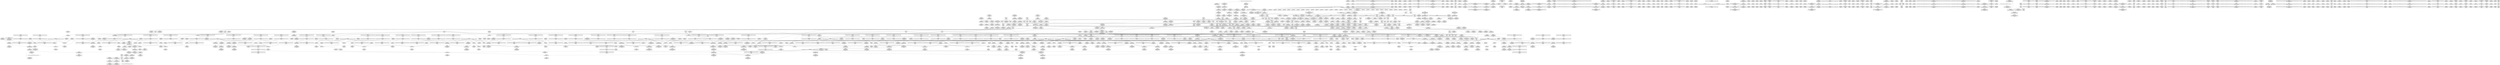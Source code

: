 digraph {
	CE0x4f31b00 [shape=record,shape=Mrecord,label="{CE0x4f31b00|rcu_read_lock:_tmp14|include/linux/rcupdate.h,882}"]
	CE0x4ec74f0 [shape=record,shape=Mrecord,label="{CE0x4ec74f0|current_sid:_tobool1|security/selinux/hooks.c,218|*SummSink*}"]
	CE0x4edff10 [shape=record,shape=Mrecord,label="{CE0x4edff10|i64*_getelementptr_inbounds_(_2_x_i64_,_2_x_i64_*___llvm_gcov_ctr98,_i64_0,_i64_0)|*Constant*|*SummSource*}"]
	CE0x4ef19c0 [shape=record,shape=Mrecord,label="{CE0x4ef19c0|i64*_getelementptr_inbounds_(_11_x_i64_,_11_x_i64_*___llvm_gcov_ctr132,_i64_0,_i64_9)|*Constant*}"]
	CE0x4fa6050 [shape=record,shape=Mrecord,label="{CE0x4fa6050|__preempt_count_sub:_bb|*SummSink*}"]
	CE0x4e9e640 [shape=record,shape=Mrecord,label="{CE0x4e9e640|avc_has_perm:_tsid|Function::avc_has_perm&Arg::tsid::}"]
	CE0x4e878c0 [shape=record,shape=Mrecord,label="{CE0x4e878c0|i64*_getelementptr_inbounds_(_4_x_i64_,_4_x_i64_*___llvm_gcov_ctr133,_i64_0,_i64_3)|*Constant*|*SummSource*}"]
	CE0x4ed7a00 [shape=record,shape=Mrecord,label="{CE0x4ed7a00|rcu_read_lock:_tmp10|include/linux/rcupdate.h,882}"]
	CE0x4ec61c0 [shape=record,shape=Mrecord,label="{CE0x4ec61c0|task_sid:_tmp8|security/selinux/hooks.c,208}"]
	CE0x4eedf70 [shape=record,shape=Mrecord,label="{CE0x4eedf70|task_sid:_tobool1|security/selinux/hooks.c,208}"]
	CE0x4ed99e0 [shape=record,shape=Mrecord,label="{CE0x4ed99e0|task_sid:_tmp11|security/selinux/hooks.c,208}"]
	CE0x4f09c90 [shape=record,shape=Mrecord,label="{CE0x4f09c90|__rcu_read_unlock:_do.end|*SummSource*}"]
	CE0x4e9f750 [shape=record,shape=Mrecord,label="{CE0x4e9f750|_ret_i32_%retval.0,_!dbg_!27728|security/selinux/avc.c,775}"]
	CE0x4f25a30 [shape=record,shape=Mrecord,label="{CE0x4f25a30|_call_void_lockdep_rcu_suspicious(i8*_getelementptr_inbounds_(_25_x_i8_,_25_x_i8_*_.str45,_i32_0,_i32_0),_i32_883,_i8*_getelementptr_inbounds_(_42_x_i8_,_42_x_i8_*_.str46,_i32_0,_i32_0))_#10,_!dbg_!27728|include/linux/rcupdate.h,882|*SummSink*}"]
	CE0x4f23580 [shape=record,shape=Mrecord,label="{CE0x4f23580|rcu_read_unlock:_bb}"]
	CE0x4ed3920 [shape=record,shape=Mrecord,label="{CE0x4ed3920|get_current:_tmp2}"]
	CE0x4f286e0 [shape=record,shape=Mrecord,label="{CE0x4f286e0|get_current:_tmp1}"]
	CE0x4e89c00 [shape=record,shape=Mrecord,label="{CE0x4e89c00|cred_sid:_entry|*SummSource*}"]
	CE0x4ef8ee0 [shape=record,shape=Mrecord,label="{CE0x4ef8ee0|__rcu_read_unlock:_entry|*SummSource*}"]
	CE0x4f203c0 [shape=record,shape=Mrecord,label="{CE0x4f203c0|__preempt_count_add:_entry}"]
	CE0x4e8bc60 [shape=record,shape=Mrecord,label="{CE0x4e8bc60|current_has_perm:_tmp3}"]
	CE0x4e8d4c0 [shape=record,shape=Mrecord,label="{CE0x4e8d4c0|_call_void_mcount()_#3}"]
	CE0x4f262e0 [shape=record,shape=Mrecord,label="{CE0x4f262e0|i8*_getelementptr_inbounds_(_25_x_i8_,_25_x_i8_*_.str45,_i32_0,_i32_0)|*Constant*|*SummSink*}"]
	CE0x4f1a250 [shape=record,shape=Mrecord,label="{CE0x4f1a250|_call_void_asm_sideeffect_,_memory_,_dirflag_,_fpsr_,_flags_()_#3,_!dbg_!27714,_!srcloc_!27715|include/linux/rcupdate.h,239}"]
	CE0x4fb4400 [shape=record,shape=Mrecord,label="{CE0x4fb4400|__preempt_count_sub:_tmp7|./arch/x86/include/asm/preempt.h,78|*SummSink*}"]
	CE0x4e94530 [shape=record,shape=Mrecord,label="{CE0x4e94530|current_has_perm:_call|security/selinux/hooks.c,1542}"]
	CE0x4e77810 [shape=record,shape=Mrecord,label="{CE0x4e77810|current_sid:_tmp7|security/selinux/hooks.c,218}"]
	CE0x4ea29f0 [shape=record,shape=Mrecord,label="{CE0x4ea29f0|current_sid:_do.end|*SummSource*}"]
	CE0x4ed9e70 [shape=record,shape=Mrecord,label="{CE0x4ed9e70|task_sid:_tmp12|security/selinux/hooks.c,208}"]
	CE0x4f7a7a0 [shape=record,shape=Mrecord,label="{CE0x4f7a7a0|__rcu_read_lock:_do.body|*SummSink*}"]
	CE0x4f19300 [shape=record,shape=Mrecord,label="{CE0x4f19300|rcu_lock_acquire:_bb|*SummSink*}"]
	CE0x4f9d720 [shape=record,shape=Mrecord,label="{CE0x4f9d720|__preempt_count_sub:_tmp4|./arch/x86/include/asm/preempt.h,77|*SummSink*}"]
	CE0x4f5f940 [shape=record,shape=Mrecord,label="{CE0x4f5f940|i32_2|*Constant*}"]
	CE0x4e968e0 [shape=record,shape=Mrecord,label="{CE0x4e968e0|current_has_perm:_tsk|Function::current_has_perm&Arg::tsk::|*SummSource*}"]
	CE0x4ed3b00 [shape=record,shape=Mrecord,label="{CE0x4ed3b00|task_sid:_tmp2|*SummSink*}"]
	CE0x4efe480 [shape=record,shape=Mrecord,label="{CE0x4efe480|__preempt_count_sub:_val|Function::__preempt_count_sub&Arg::val::|*SummSource*}"]
	CE0x4ea83b0 [shape=record,shape=Mrecord,label="{CE0x4ea83b0|current_sid:_tmp16|security/selinux/hooks.c,218|*SummSink*}"]
	CE0x4ec2ad0 [shape=record,shape=Mrecord,label="{CE0x4ec2ad0|i32_1|*Constant*|*SummSource*}"]
	CE0x4ef6380 [shape=record,shape=Mrecord,label="{CE0x4ef6380|rcu_read_unlock:_tmp21|include/linux/rcupdate.h,935|*SummSource*}"]
	CE0x4f31420 [shape=record,shape=Mrecord,label="{CE0x4f31420|i64_6|*Constant*}"]
	CE0x4e81b60 [shape=record,shape=Mrecord,label="{CE0x4e81b60|current_sid:_tmp19|security/selinux/hooks.c,218|*SummSource*}"]
	CE0x4fa3500 [shape=record,shape=Mrecord,label="{CE0x4fa3500|i64*_getelementptr_inbounds_(_4_x_i64_,_4_x_i64_*___llvm_gcov_ctr129,_i64_0,_i64_0)|*Constant*|*SummSink*}"]
	CE0x4e8c750 [shape=record,shape=Mrecord,label="{CE0x4e8c750|task_sid:_tmp27|security/selinux/hooks.c,208|*SummSource*}"]
	CE0x4f335a0 [shape=record,shape=Mrecord,label="{CE0x4f335a0|i64*_getelementptr_inbounds_(_2_x_i64_,_2_x_i64_*___llvm_gcov_ctr98,_i64_0,_i64_1)|*Constant*|*SummSink*}"]
	CE0x4ef6570 [shape=record,shape=Mrecord,label="{CE0x4ef6570|rcu_read_unlock:_tmp22|include/linux/rcupdate.h,935|*SummSink*}"]
	CE0x4ed7ca0 [shape=record,shape=Mrecord,label="{CE0x4ed7ca0|rcu_read_lock:_tmp11|include/linux/rcupdate.h,882}"]
	CE0x4e81180 [shape=record,shape=Mrecord,label="{CE0x4e81180|selinux_task_setnice:_return|*SummSource*}"]
	CE0x4ed3a90 [shape=record,shape=Mrecord,label="{CE0x4ed3a90|task_sid:_tmp2|*SummSource*}"]
	CE0x4eb7b30 [shape=record,shape=Mrecord,label="{CE0x4eb7b30|i64*_getelementptr_inbounds_(_11_x_i64_,_11_x_i64_*___llvm_gcov_ctr125,_i64_0,_i64_6)|*Constant*|*SummSink*}"]
	CE0x4ee4bc0 [shape=record,shape=Mrecord,label="{CE0x4ee4bc0|task_sid:_tmp6|security/selinux/hooks.c,208|*SummSource*}"]
	CE0x4ec5c20 [shape=record,shape=Mrecord,label="{CE0x4ec5c20|_ret_void,_!dbg_!27717|include/linux/rcupdate.h,419|*SummSource*}"]
	CE0x4f01ef0 [shape=record,shape=Mrecord,label="{CE0x4f01ef0|i64*_getelementptr_inbounds_(_4_x_i64_,_4_x_i64_*___llvm_gcov_ctr133,_i64_0,_i64_1)|*Constant*|*SummSource*}"]
	CE0x4ebf1a0 [shape=record,shape=Mrecord,label="{CE0x4ebf1a0|current_sid:_tmp20|security/selinux/hooks.c,218|*SummSink*}"]
	CE0x4e84510 [shape=record,shape=Mrecord,label="{CE0x4e84510|i64_0|*Constant*|*SummSource*}"]
	CE0x4e8b750 [shape=record,shape=Mrecord,label="{CE0x4e8b750|current_has_perm:_tmp2}"]
	CE0x4f74260 [shape=record,shape=Mrecord,label="{CE0x4f74260|__rcu_read_lock:_tmp|*SummSource*}"]
	CE0x4ee2bf0 [shape=record,shape=Mrecord,label="{CE0x4ee2bf0|cred_sid:_tmp1|*SummSource*}"]
	CE0x4f1b740 [shape=record,shape=Mrecord,label="{CE0x4f1b740|rcu_read_unlock:_bb|*SummSink*}"]
	CE0x4e83860 [shape=record,shape=Mrecord,label="{CE0x4e83860|i64*_getelementptr_inbounds_(_6_x_i64_,_6_x_i64_*___llvm_gcov_ctr283,_i64_0,_i64_4)|*Constant*}"]
	CE0x4ef4d50 [shape=record,shape=Mrecord,label="{CE0x4ef4d50|task_sid:_tmp26|security/selinux/hooks.c,208}"]
	CE0x4ec5a10 [shape=record,shape=Mrecord,label="{CE0x4ec5a10|_ret_%struct.task_struct*_%tmp4,_!dbg_!27714|./arch/x86/include/asm/current.h,14|*SummSink*}"]
	CE0x4ed2c70 [shape=record,shape=Mrecord,label="{CE0x4ed2c70|_ret_void,_!dbg_!27735|include/linux/rcupdate.h,884|*SummSource*}"]
	CE0x4f9d6b0 [shape=record,shape=Mrecord,label="{CE0x4f9d6b0|__preempt_count_sub:_tmp4|./arch/x86/include/asm/preempt.h,77|*SummSource*}"]
	CE0x4f20a60 [shape=record,shape=Mrecord,label="{CE0x4f20a60|rcu_lock_acquire:_tmp1|*SummSource*}"]
	CE0x4f352d0 [shape=record,shape=Mrecord,label="{CE0x4f352d0|rcu_lock_release:_tmp2}"]
	CE0x4e84400 [shape=record,shape=Mrecord,label="{CE0x4e84400|i64_0|*Constant*}"]
	CE0x4f26700 [shape=record,shape=Mrecord,label="{CE0x4f26700|GLOBAL:_lockdep_rcu_suspicious|*Constant*}"]
	CE0x4f35e40 [shape=record,shape=Mrecord,label="{CE0x4f35e40|__preempt_count_add:_tmp6|./arch/x86/include/asm/preempt.h,73|*SummSource*}"]
	CE0x4e80d80 [shape=record,shape=Mrecord,label="{CE0x4e80d80|selinux_task_setnice:_bb|*SummSink*}"]
	CE0x4ea7b30 [shape=record,shape=Mrecord,label="{CE0x4ea7b30|current_sid:_tmp15|security/selinux/hooks.c,218}"]
	CE0x4f7a8f0 [shape=record,shape=Mrecord,label="{CE0x4f7a8f0|i64*_getelementptr_inbounds_(_4_x_i64_,_4_x_i64_*___llvm_gcov_ctr134,_i64_0,_i64_0)|*Constant*}"]
	CE0x4f19e20 [shape=record,shape=Mrecord,label="{CE0x4f19e20|rcu_read_unlock:_tmp3}"]
	CE0x4f67240 [shape=record,shape=Mrecord,label="{CE0x4f67240|__rcu_read_unlock:_tmp3|*SummSource*}"]
	CE0x4f1f140 [shape=record,shape=Mrecord,label="{CE0x4f1f140|rcu_read_unlock:_tmp15|include/linux/rcupdate.h,933|*SummSink*}"]
	CE0x4ee40d0 [shape=record,shape=Mrecord,label="{CE0x4ee40d0|i64*_getelementptr_inbounds_(_13_x_i64_,_13_x_i64_*___llvm_gcov_ctr126,_i64_0,_i64_1)|*Constant*|*SummSink*}"]
	CE0x4ef7e30 [shape=record,shape=Mrecord,label="{CE0x4ef7e30|rcu_lock_release:_map|Function::rcu_lock_release&Arg::map::}"]
	CE0x4ed2e90 [shape=record,shape=Mrecord,label="{CE0x4ed2e90|get_current:_tmp4|./arch/x86/include/asm/current.h,14|*SummSource*}"]
	CE0x4ef84a0 [shape=record,shape=Mrecord,label="{CE0x4ef84a0|_ret_void,_!dbg_!27717|include/linux/rcupdate.h,424|*SummSource*}"]
	CE0x4e92000 [shape=record,shape=Mrecord,label="{CE0x4e92000|selinux_task_setnice:_tobool|security/selinux/hooks.c,3597|*SummSource*}"]
	CE0x4f22e70 [shape=record,shape=Mrecord,label="{CE0x4f22e70|rcu_read_unlock:_tmp9|include/linux/rcupdate.h,933|*SummSink*}"]
	CE0x4e941e0 [shape=record,shape=Mrecord,label="{CE0x4e941e0|i64_2|*Constant*|*SummSource*}"]
	CE0x4e8b2f0 [shape=record,shape=Mrecord,label="{CE0x4e8b2f0|current_sid:_tmp11|security/selinux/hooks.c,218|*SummSource*}"]
	CE0x4f9d140 [shape=record,shape=Mrecord,label="{CE0x4f9d140|__preempt_count_sub:_tmp|*SummSink*}"]
	CE0x4e94370 [shape=record,shape=Mrecord,label="{CE0x4e94370|i64_2|*Constant*|*SummSink*}"]
	CE0x4ebd5e0 [shape=record,shape=Mrecord,label="{CE0x4ebd5e0|GLOBAL:_lockdep_rcu_suspicious|*Constant*|*SummSource*}"]
	CE0x4f1c890 [shape=record,shape=Mrecord,label="{CE0x4f1c890|rcu_read_unlock:_call3|include/linux/rcupdate.h,933|*SummSource*}"]
	CE0x4f36ce0 [shape=record,shape=Mrecord,label="{CE0x4f36ce0|__rcu_read_lock:_tmp4|include/linux/rcupdate.h,239|*SummSink*}"]
	CE0x4ed61b0 [shape=record,shape=Mrecord,label="{CE0x4ed61b0|task_sid:_tmp21|security/selinux/hooks.c,208}"]
	CE0x4fab7c0 [shape=record,shape=Mrecord,label="{CE0x4fab7c0|__preempt_count_add:_tmp3|*SummSink*}"]
	CE0x4e8d010 [shape=record,shape=Mrecord,label="{CE0x4e8d010|current_sid:_tmp9|security/selinux/hooks.c,218|*SummSink*}"]
	CE0x4ec0940 [shape=record,shape=Mrecord,label="{CE0x4ec0940|current_sid:_cred|security/selinux/hooks.c,218|*SummSink*}"]
	CE0x4ef4b00 [shape=record,shape=Mrecord,label="{CE0x4ef4b00|task_sid:_tmp25|security/selinux/hooks.c,208|*SummSink*}"]
	CE0x4f13ea0 [shape=record,shape=Mrecord,label="{CE0x4f13ea0|cred_sid:_tmp3}"]
	CE0x4ef7690 [shape=record,shape=Mrecord,label="{CE0x4ef7690|GLOBAL:_rcu_lock_release|*Constant*|*SummSink*}"]
	CE0x4f2f810 [shape=record,shape=Mrecord,label="{CE0x4f2f810|i64*_getelementptr_inbounds_(_11_x_i64_,_11_x_i64_*___llvm_gcov_ctr127,_i64_0,_i64_10)|*Constant*|*SummSink*}"]
	CE0x4f39a20 [shape=record,shape=Mrecord,label="{CE0x4f39a20|_call_void_lockdep_rcu_suspicious(i8*_getelementptr_inbounds_(_25_x_i8_,_25_x_i8_*_.str45,_i32_0,_i32_0),_i32_934,_i8*_getelementptr_inbounds_(_44_x_i8_,_44_x_i8_*_.str47,_i32_0,_i32_0))_#10,_!dbg_!27726|include/linux/rcupdate.h,933|*SummSource*}"]
	CE0x4f394a0 [shape=record,shape=Mrecord,label="{CE0x4f394a0|rcu_read_unlock:_tmp18|include/linux/rcupdate.h,933}"]
	CE0x4f373e0 [shape=record,shape=Mrecord,label="{CE0x4f373e0|rcu_lock_acquire:_tmp}"]
	CE0x4e827e0 [shape=record,shape=Mrecord,label="{CE0x4e827e0|selinux_task_setnice:_tmp8|security/selinux/hooks.c,3600|*SummSource*}"]
	CE0x4ef8650 [shape=record,shape=Mrecord,label="{CE0x4ef8650|_call_void___rcu_read_unlock()_#10,_!dbg_!27734|include/linux/rcupdate.h,937|*SummSource*}"]
	CE0x4ee70a0 [shape=record,shape=Mrecord,label="{CE0x4ee70a0|rcu_read_unlock:_do.body}"]
	CE0x4f2b220 [shape=record,shape=Mrecord,label="{CE0x4f2b220|rcu_read_lock:_tobool|include/linux/rcupdate.h,882}"]
	CE0x4f796d0 [shape=record,shape=Mrecord,label="{CE0x4f796d0|i64*_getelementptr_inbounds_(_4_x_i64_,_4_x_i64_*___llvm_gcov_ctr133,_i64_0,_i64_2)|*Constant*|*SummSource*}"]
	CE0x4eeacb0 [shape=record,shape=Mrecord,label="{CE0x4eeacb0|cred_sid:_security|security/selinux/hooks.c,196}"]
	CE0x4e78400 [shape=record,shape=Mrecord,label="{CE0x4e78400|selinux_task_setnice:_tmp6|security/selinux/hooks.c,3598|*SummSource*}"]
	CE0x4f21470 [shape=record,shape=Mrecord,label="{CE0x4f21470|GLOBAL:___preempt_count_add|*Constant*}"]
	CE0x4f36390 [shape=record,shape=Mrecord,label="{CE0x4f36390|rcu_lock_acquire:_tmp4|include/linux/rcupdate.h,418|*SummSink*}"]
	CE0x4f280a0 [shape=record,shape=Mrecord,label="{CE0x4f280a0|rcu_read_lock:_do.end}"]
	CE0x4ebd670 [shape=record,shape=Mrecord,label="{CE0x4ebd670|GLOBAL:_lockdep_rcu_suspicious|*Constant*|*SummSink*}"]
	CE0x4e72ba0 [shape=record,shape=Mrecord,label="{CE0x4e72ba0|current_has_perm:_bb|*SummSource*}"]
	CE0x4f317c0 [shape=record,shape=Mrecord,label="{CE0x4f317c0|rcu_read_lock:_tmp13|include/linux/rcupdate.h,882|*SummSink*}"]
	CE0x4ea80c0 [shape=record,shape=Mrecord,label="{CE0x4ea80c0|current_sid:_tmp16|security/selinux/hooks.c,218}"]
	CE0x4f189c0 [shape=record,shape=Mrecord,label="{CE0x4f189c0|__rcu_read_lock:_tmp6|include/linux/rcupdate.h,240}"]
	CE0x4eecc40 [shape=record,shape=Mrecord,label="{CE0x4eecc40|cred_sid:_tmp|*SummSink*}"]
	CE0x4f00d10 [shape=record,shape=Mrecord,label="{CE0x4f00d10|i64_ptrtoint_(i8*_blockaddress(_rcu_lock_acquire,_%__here)_to_i64)|*Constant*|*SummSink*}"]
	CE0x4f35150 [shape=record,shape=Mrecord,label="{CE0x4f35150|rcu_read_unlock:_if.end|*SummSink*}"]
	CE0x4ed3200 [shape=record,shape=Mrecord,label="{CE0x4ed3200|rcu_read_lock:_entry}"]
	CE0x4ed8a10 [shape=record,shape=Mrecord,label="{CE0x4ed8a10|task_sid:_call|security/selinux/hooks.c,208}"]
	CE0x4ea72e0 [shape=record,shape=Mrecord,label="{CE0x4ea72e0|current_sid:_tmp2|*SummSource*}"]
	"CONST[source:2(external),value:2(dynamic)][purpose:{subject}]"
	CE0x4ef2600 [shape=record,shape=Mrecord,label="{CE0x4ef2600|task_sid:_tmp25|security/selinux/hooks.c,208}"]
	CE0x4e8add0 [shape=record,shape=Mrecord,label="{CE0x4e8add0|current_sid:_tmp10|security/selinux/hooks.c,218|*SummSource*}"]
	CE0x4fa5e40 [shape=record,shape=Mrecord,label="{CE0x4fa5e40|__preempt_count_sub:_bb}"]
	CE0x4ec4040 [shape=record,shape=Mrecord,label="{CE0x4ec4040|current_sid:_tmp24|security/selinux/hooks.c,220|*SummSource*}"]
	CE0x4f2f480 [shape=record,shape=Mrecord,label="{CE0x4f2f480|i64*_getelementptr_inbounds_(_11_x_i64_,_11_x_i64_*___llvm_gcov_ctr127,_i64_0,_i64_10)|*Constant*}"]
	CE0x4ea32e0 [shape=record,shape=Mrecord,label="{CE0x4ea32e0|0:_i8,_:_GCMR_current_sid.__warned_internal_global_i8_0,_section_.data.unlikely_,_align_1:_elem_0:default:}"]
	CE0x4f12540 [shape=record,shape=Mrecord,label="{CE0x4f12540|i64*_getelementptr_inbounds_(_11_x_i64_,_11_x_i64_*___llvm_gcov_ctr127,_i64_0,_i64_0)|*Constant*|*SummSource*}"]
	CE0x4f5fde0 [shape=record,shape=Mrecord,label="{CE0x4f5fde0|i32_2|*Constant*|*SummSink*}"]
	CE0x4e818e0 [shape=record,shape=Mrecord,label="{CE0x4e818e0|current_sid:_tmp17|security/selinux/hooks.c,218|*SummSource*}"]
	CE0x4f106e0 [shape=record,shape=Mrecord,label="{CE0x4f106e0|__preempt_count_sub:_tmp}"]
	CE0x4f1e170 [shape=record,shape=Mrecord,label="{CE0x4f1e170|rcu_read_unlock:_tmp8|include/linux/rcupdate.h,933}"]
	CE0x4f169e0 [shape=record,shape=Mrecord,label="{CE0x4f169e0|rcu_read_unlock:_land.lhs.true2}"]
	CE0x4f2b7b0 [shape=record,shape=Mrecord,label="{CE0x4f2b7b0|rcu_read_lock:_if.then|*SummSink*}"]
	CE0x4f5efa0 [shape=record,shape=Mrecord,label="{CE0x4f5efa0|_call_void_mcount()_#3}"]
	CE0x4f0c090 [shape=record,shape=Mrecord,label="{CE0x4f0c090|__preempt_count_sub:_tmp3}"]
	CE0x4f2c900 [shape=record,shape=Mrecord,label="{CE0x4f2c900|cred_sid:_bb|*SummSink*}"]
	CE0x4f73f90 [shape=record,shape=Mrecord,label="{CE0x4f73f90|__rcu_read_unlock:_do.body|*SummSink*}"]
	CE0x4f65340 [shape=record,shape=Mrecord,label="{CE0x4f65340|i64*_getelementptr_inbounds_(_4_x_i64_,_4_x_i64_*___llvm_gcov_ctr133,_i64_0,_i64_0)|*Constant*}"]
	CE0x4ea5ef0 [shape=record,shape=Mrecord,label="{CE0x4ea5ef0|task_sid:_land.lhs.true2|*SummSink*}"]
	CE0x4f35710 [shape=record,shape=Mrecord,label="{CE0x4f35710|rcu_read_unlock:_tmp5|include/linux/rcupdate.h,933|*SummSource*}"]
	CE0x4f21110 [shape=record,shape=Mrecord,label="{CE0x4f21110|rcu_read_unlock:_tmp}"]
	CE0x4f7ec30 [shape=record,shape=Mrecord,label="{CE0x4f7ec30|rcu_lock_release:_tmp4|include/linux/rcupdate.h,423|*SummSink*}"]
	CE0x4ed4e80 [shape=record,shape=Mrecord,label="{CE0x4ed4e80|task_sid:_tmp3}"]
	CE0x4f22cc0 [shape=record,shape=Mrecord,label="{CE0x4f22cc0|i64*_getelementptr_inbounds_(_11_x_i64_,_11_x_i64_*___llvm_gcov_ctr132,_i64_0,_i64_8)|*Constant*}"]
	CE0x4f80710 [shape=record,shape=Mrecord,label="{CE0x4f80710|i64_ptrtoint_(i8*_blockaddress(_rcu_lock_release,_%__here)_to_i64)|*Constant*|*SummSink*}"]
	CE0x620a0c0 [shape=record,shape=Mrecord,label="{CE0x620a0c0|i64*_getelementptr_inbounds_(_6_x_i64_,_6_x_i64_*___llvm_gcov_ctr283,_i64_0,_i64_0)|*Constant*|*SummSource*}"]
	CE0x4f19e90 [shape=record,shape=Mrecord,label="{CE0x4f19e90|rcu_read_unlock:_tmp3|*SummSource*}"]
	CE0x4ee6700 [shape=record,shape=Mrecord,label="{CE0x4ee6700|rcu_read_lock:_do.body}"]
	CE0x4ec7b20 [shape=record,shape=Mrecord,label="{CE0x4ec7b20|i64_4|*Constant*}"]
	CE0x4ea0d10 [shape=record,shape=Mrecord,label="{CE0x4ea0d10|_call_void_rcu_read_lock()_#10,_!dbg_!27712|security/selinux/hooks.c,207|*SummSink*}"]
	CE0x4ee1620 [shape=record,shape=Mrecord,label="{CE0x4ee1620|i64_4|*Constant*}"]
	CE0x4e768d0 [shape=record,shape=Mrecord,label="{CE0x4e768d0|task_sid:_do.end6|*SummSource*}"]
	CE0x4f9ee90 [shape=record,shape=Mrecord,label="{CE0x4f9ee90|__preempt_count_add:_bb|*SummSource*}"]
	CE0x4e8f410 [shape=record,shape=Mrecord,label="{CE0x4e8f410|selinux_task_setnice:_tmp1}"]
	CE0x4f253d0 [shape=record,shape=Mrecord,label="{CE0x4f253d0|i8_1|*Constant*}"]
	CE0x4f34610 [shape=record,shape=Mrecord,label="{CE0x4f34610|i64*_getelementptr_inbounds_(_4_x_i64_,_4_x_i64_*___llvm_gcov_ctr130,_i64_0,_i64_2)|*Constant*|*SummSource*}"]
	CE0x4f78400 [shape=record,shape=Mrecord,label="{CE0x4f78400|i64*_getelementptr_inbounds_(_4_x_i64_,_4_x_i64_*___llvm_gcov_ctr129,_i64_0,_i64_2)|*Constant*}"]
	CE0x4f77120 [shape=record,shape=Mrecord,label="{CE0x4f77120|void_(i32*,_i32,_i32*)*_asm_addl_$1,_%gs:$0_,_*m,ri,*m,_dirflag_,_fpsr_,_flags_|*SummSink*}"]
	CE0x4f71d00 [shape=record,shape=Mrecord,label="{CE0x4f71d00|_call_void_mcount()_#3|*SummSink*}"]
	CE0x4f24a80 [shape=record,shape=Mrecord,label="{CE0x4f24a80|_ret_void,_!dbg_!27720|./arch/x86/include/asm/preempt.h,78}"]
	CE0x4ec80e0 [shape=record,shape=Mrecord,label="{CE0x4ec80e0|current_sid:_if.then}"]
	CE0x4e78390 [shape=record,shape=Mrecord,label="{CE0x4e78390|selinux_task_setnice:_tmp6|security/selinux/hooks.c,3598}"]
	CE0x4f279f0 [shape=record,shape=Mrecord,label="{CE0x4f279f0|rcu_read_lock:_tmp18|include/linux/rcupdate.h,882|*SummSource*}"]
	CE0x4edc220 [shape=record,shape=Mrecord,label="{CE0x4edc220|task_sid:_tmp16|security/selinux/hooks.c,208|*SummSource*}"]
	CE0x4efc3c0 [shape=record,shape=Mrecord,label="{CE0x4efc3c0|__rcu_read_unlock:_do.end|*SummSink*}"]
	CE0x4edb4a0 [shape=record,shape=Mrecord,label="{CE0x4edb4a0|i64_7|*Constant*|*SummSink*}"]
	CE0x4f1b920 [shape=record,shape=Mrecord,label="{CE0x4f1b920|rcu_read_unlock:_do.end|*SummSource*}"]
	CE0x4ea4600 [shape=record,shape=Mrecord,label="{CE0x4ea4600|i64*_getelementptr_inbounds_(_13_x_i64_,_13_x_i64_*___llvm_gcov_ctr126,_i64_0,_i64_11)|*Constant*|*SummSink*}"]
	CE0x4ee9fe0 [shape=record,shape=Mrecord,label="{CE0x4ee9fe0|task_sid:_tmp7|security/selinux/hooks.c,208|*SummSource*}"]
	CE0x4ed6030 [shape=record,shape=Mrecord,label="{CE0x4ed6030|task_sid:_tmp22|security/selinux/hooks.c,208|*SummSource*}"]
	CE0x4ea0620 [shape=record,shape=Mrecord,label="{CE0x4ea0620|current_sid:_tmp5|security/selinux/hooks.c,218|*SummSink*}"]
	CE0x4f31c30 [shape=record,shape=Mrecord,label="{CE0x4f31c30|rcu_read_lock:_tmp14|include/linux/rcupdate.h,882|*SummSource*}"]
	CE0x4ebe040 [shape=record,shape=Mrecord,label="{CE0x4ebe040|get_current:_tmp3|*SummSink*}"]
	CE0x4e7cba0 [shape=record,shape=Mrecord,label="{CE0x4e7cba0|selinux_task_setnice:_nice|Function::selinux_task_setnice&Arg::nice::}"]
	CE0x4efc9a0 [shape=record,shape=Mrecord,label="{CE0x4efc9a0|COLLAPSED:_GCMRE___llvm_gcov_ctr129_internal_global_4_x_i64_zeroinitializer:_elem_0:default:}"]
	CE0x4f18790 [shape=record,shape=Mrecord,label="{CE0x4f18790|i64*_getelementptr_inbounds_(_11_x_i64_,_11_x_i64_*___llvm_gcov_ctr132,_i64_0,_i64_1)|*Constant*|*SummSource*}"]
	CE0x4fb7350 [shape=record,shape=Mrecord,label="{CE0x4fb7350|__preempt_count_sub:_tmp|*SummSource*}"]
	CE0x4ec7d50 [shape=record,shape=Mrecord,label="{CE0x4ec7d50|task_sid:_if.then|*SummSource*}"]
	CE0x4f29bc0 [shape=record,shape=Mrecord,label="{CE0x4f29bc0|rcu_read_lock:_tobool1|include/linux/rcupdate.h,882}"]
	CE0x4e97cd0 [shape=record,shape=Mrecord,label="{CE0x4e97cd0|_call_void_mcount()_#3|*SummSource*}"]
	CE0x4e9a070 [shape=record,shape=Mrecord,label="{CE0x4e9a070|GLOBAL:_task_sid|*Constant*|*SummSource*}"]
	CE0x4e8a020 [shape=record,shape=Mrecord,label="{CE0x4e8a020|cred_sid:_cred|Function::cred_sid&Arg::cred::|*SummSink*}"]
	CE0x4f09650 [shape=record,shape=Mrecord,label="{CE0x4f09650|i64*_getelementptr_inbounds_(_4_x_i64_,_4_x_i64_*___llvm_gcov_ctr134,_i64_0,_i64_3)|*Constant*|*SummSink*}"]
	CE0x4f31590 [shape=record,shape=Mrecord,label="{CE0x4f31590|rcu_read_lock:_tmp13|include/linux/rcupdate.h,882}"]
	CE0x4e6d5e0 [shape=record,shape=Mrecord,label="{CE0x4e6d5e0|_ret_i32_%call2,_!dbg_!27718|security/selinux/hooks.c,1544|*SummSink*}"]
	CE0x4f242c0 [shape=record,shape=Mrecord,label="{CE0x4f242c0|rcu_lock_acquire:_tmp2}"]
	CE0x4ea39d0 [shape=record,shape=Mrecord,label="{CE0x4ea39d0|task_sid:_tmp23|security/selinux/hooks.c,208|*SummSource*}"]
	CE0x4f5f060 [shape=record,shape=Mrecord,label="{CE0x4f5f060|_call_void_mcount()_#3|*SummSource*}"]
	CE0x5a15040 [shape=record,shape=Mrecord,label="{CE0x5a15040|GLOBAL:___llvm_gcov_ctr283|Global_var:__llvm_gcov_ctr283|*SummSink*}"]
	CE0x4f017a0 [shape=record,shape=Mrecord,label="{CE0x4f017a0|rcu_lock_acquire:_tmp6|*SummSink*}"]
	CE0x4e80b60 [shape=record,shape=Mrecord,label="{CE0x4e80b60|GLOBAL:_cap_task_setnice|*Constant*|*SummSource*}"]
	CE0x4edbec0 [shape=record,shape=Mrecord,label="{CE0x4edbec0|task_sid:_tmp15|security/selinux/hooks.c,208|*SummSink*}"]
	CE0x4e97650 [shape=record,shape=Mrecord,label="{CE0x4e97650|selinux_task_setnice:_tmp9|security/selinux/hooks.c,3600|*SummSink*}"]
	CE0x4e80f20 [shape=record,shape=Mrecord,label="{CE0x4e80f20|selinux_task_setnice:_bb}"]
	CE0x4efc560 [shape=record,shape=Mrecord,label="{CE0x4efc560|__preempt_count_add:_tmp|*SummSink*}"]
	CE0x6c76510 [shape=record,shape=Mrecord,label="{CE0x6c76510|selinux_task_setnice:_p|Function::selinux_task_setnice&Arg::p::|*SummSink*}"]
	CE0x4ee8a30 [shape=record,shape=Mrecord,label="{CE0x4ee8a30|i8*_getelementptr_inbounds_(_41_x_i8_,_41_x_i8_*_.str44,_i32_0,_i32_0)|*Constant*|*SummSource*}"]
	CE0x4f30bc0 [shape=record,shape=Mrecord,label="{CE0x4f30bc0|rcu_read_unlock:_tmp10|include/linux/rcupdate.h,933|*SummSink*}"]
	CE0x4ea5000 [shape=record,shape=Mrecord,label="{CE0x4ea5000|COLLAPSED:_GCMRE___llvm_gcov_ctr126_internal_global_13_x_i64_zeroinitializer:_elem_0:default:}"]
	CE0x4edfff0 [shape=record,shape=Mrecord,label="{CE0x4edfff0|i64*_getelementptr_inbounds_(_2_x_i64_,_2_x_i64_*___llvm_gcov_ctr98,_i64_0,_i64_0)|*Constant*}"]
	CE0x4f00320 [shape=record,shape=Mrecord,label="{CE0x4f00320|i64*_getelementptr_inbounds_(_4_x_i64_,_4_x_i64_*___llvm_gcov_ctr128,_i64_0,_i64_1)|*Constant*|*SummSource*}"]
	CE0x4ee9ef0 [shape=record,shape=Mrecord,label="{CE0x4ee9ef0|rcu_read_lock:_if.end}"]
	CE0x4fa4490 [shape=record,shape=Mrecord,label="{CE0x4fa4490|__preempt_count_add:_bb}"]
	CE0x4eeb020 [shape=record,shape=Mrecord,label="{CE0x4eeb020|rcu_read_lock:_tmp7|include/linux/rcupdate.h,882|*SummSource*}"]
	CE0x4edaf00 [shape=record,shape=Mrecord,label="{CE0x4edaf00|task_sid:_tobool4|security/selinux/hooks.c,208|*SummSource*}"]
	CE0x4ef6710 [shape=record,shape=Mrecord,label="{CE0x4ef6710|_call_void_rcu_lock_release(%struct.lockdep_map*_rcu_lock_map)_#10,_!dbg_!27733|include/linux/rcupdate.h,935}"]
	CE0x4ec2750 [shape=record,shape=Mrecord,label="{CE0x4ec2750|current_sid:_tmp23|security/selinux/hooks.c,218|*SummSink*}"]
	CE0x4ea0a60 [shape=record,shape=Mrecord,label="{CE0x4ea0a60|current_sid:_tmp6|security/selinux/hooks.c,218|*SummSource*}"]
	CE0x4f2e8b0 [shape=record,shape=Mrecord,label="{CE0x4f2e8b0|rcu_read_lock:_tmp19|include/linux/rcupdate.h,882|*SummSink*}"]
	CE0x4ee1050 [shape=record,shape=Mrecord,label="{CE0x4ee1050|i64*_getelementptr_inbounds_(_4_x_i64_,_4_x_i64_*___llvm_gcov_ctr130,_i64_0,_i64_2)|*Constant*}"]
	CE0x4f66bd0 [shape=record,shape=Mrecord,label="{CE0x4f66bd0|__rcu_read_unlock:_tmp4|include/linux/rcupdate.h,244|*SummSource*}"]
	CE0x4f368f0 [shape=record,shape=Mrecord,label="{CE0x4f368f0|rcu_read_unlock:_tmp6|include/linux/rcupdate.h,933|*SummSource*}"]
	CE0x4e7d040 [shape=record,shape=Mrecord,label="{CE0x4e7d040|task_sid:_tmp5|security/selinux/hooks.c,208}"]
	CE0x4e9cac0 [shape=record,shape=Mrecord,label="{CE0x4e9cac0|rcu_read_lock:_tmp12|include/linux/rcupdate.h,882|*SummSink*}"]
	CE0x4f91070 [shape=record,shape=Mrecord,label="{CE0x4f91070|__preempt_count_add:_do.body|*SummSource*}"]
	CE0x4f0ba50 [shape=record,shape=Mrecord,label="{CE0x4f0ba50|__preempt_count_sub:_tmp1|*SummSource*}"]
	CE0x4e8f4f0 [shape=record,shape=Mrecord,label="{CE0x4e8f4f0|selinux_task_setnice:_tmp1|*SummSink*}"]
	CE0x4ed9c70 [shape=record,shape=Mrecord,label="{CE0x4ed9c70|task_sid:_tmp11|security/selinux/hooks.c,208|*SummSink*}"]
	CE0x4ef72a0 [shape=record,shape=Mrecord,label="{CE0x4ef72a0|rcu_lock_release:_entry|*SummSource*}"]
	CE0x4e917e0 [shape=record,shape=Mrecord,label="{CE0x4e917e0|selinux_task_setnice:_tmp3|security/selinux/hooks.c,3597}"]
	CE0x4ec64c0 [shape=record,shape=Mrecord,label="{CE0x4ec64c0|current_sid:_bb}"]
	CE0x4e8e440 [shape=record,shape=Mrecord,label="{CE0x4e8e440|i64*_getelementptr_inbounds_(_11_x_i64_,_11_x_i64_*___llvm_gcov_ctr125,_i64_0,_i64_1)|*Constant*|*SummSource*}"]
	CE0x4ea4c10 [shape=record,shape=Mrecord,label="{CE0x4ea4c10|current_sid:_tmp3|*SummSource*}"]
	CE0x4f25070 [shape=record,shape=Mrecord,label="{CE0x4f25070|rcu_read_unlock:_bb|*SummSource*}"]
	CE0x4ee6900 [shape=record,shape=Mrecord,label="{CE0x4ee6900|rcu_read_lock:_do.body|*SummSink*}"]
	CE0x4e9ef60 [shape=record,shape=Mrecord,label="{CE0x4e9ef60|avc_has_perm:_tclass|Function::avc_has_perm&Arg::tclass::|*SummSink*}"]
	CE0x4e70aa0 [shape=record,shape=Mrecord,label="{CE0x4e70aa0|VOIDTB_TE:_CE_20,24_}"]
	CE0x4ee3e40 [shape=record,shape=Mrecord,label="{CE0x4ee3e40|_call_void_rcu_lock_acquire(%struct.lockdep_map*_rcu_lock_map)_#10,_!dbg_!27711|include/linux/rcupdate.h,881|*SummSink*}"]
	CE0x4ee8aa0 [shape=record,shape=Mrecord,label="{CE0x4ee8aa0|i8*_getelementptr_inbounds_(_41_x_i8_,_41_x_i8_*_.str44,_i32_0,_i32_0)|*Constant*|*SummSink*}"]
	CE0x4eed8b0 [shape=record,shape=Mrecord,label="{CE0x4eed8b0|i64*_getelementptr_inbounds_(_13_x_i64_,_13_x_i64_*___llvm_gcov_ctr126,_i64_0,_i64_8)|*Constant*|*SummSink*}"]
	CE0x4ef23e0 [shape=record,shape=Mrecord,label="{CE0x4ef23e0|rcu_read_unlock:_tmp19|include/linux/rcupdate.h,933|*SummSource*}"]
	CE0x4ef6310 [shape=record,shape=Mrecord,label="{CE0x4ef6310|i64*_getelementptr_inbounds_(_11_x_i64_,_11_x_i64_*___llvm_gcov_ctr132,_i64_0,_i64_10)|*Constant*|*SummSink*}"]
	CE0x4eb8460 [shape=record,shape=Mrecord,label="{CE0x4eb8460|_call_void_rcu_read_lock()_#10,_!dbg_!27712|security/selinux/hooks.c,207}"]
	CE0x4ee9120 [shape=record,shape=Mrecord,label="{CE0x4ee9120|rcu_read_unlock:_tmp13|include/linux/rcupdate.h,933|*SummSource*}"]
	CE0x4ec62a0 [shape=record,shape=Mrecord,label="{CE0x4ec62a0|current_sid:_land.lhs.true2|*SummSource*}"]
	CE0x4ed6b00 [shape=record,shape=Mrecord,label="{CE0x4ed6b00|_call_void___rcu_read_lock()_#10,_!dbg_!27710|include/linux/rcupdate.h,879|*SummSource*}"]
	CE0x4f208c0 [shape=record,shape=Mrecord,label="{CE0x4f208c0|rcu_read_unlock:_tmp8|include/linux/rcupdate.h,933|*SummSource*}"]
	CE0x4e7c3a0 [shape=record,shape=Mrecord,label="{CE0x4e7c3a0|%struct.task_struct*_(%struct.task_struct**)*_asm_movq_%gs:$_1:P_,$0_,_r,im,_dirflag_,_fpsr_,_flags_|*SummSource*}"]
	CE0x4f77c40 [shape=record,shape=Mrecord,label="{CE0x4f77c40|i64*_getelementptr_inbounds_(_4_x_i64_,_4_x_i64_*___llvm_gcov_ctr128,_i64_0,_i64_2)|*Constant*}"]
	CE0x4ef7000 [shape=record,shape=Mrecord,label="{CE0x4ef7000|_call_void_rcu_lock_release(%struct.lockdep_map*_rcu_lock_map)_#10,_!dbg_!27733|include/linux/rcupdate.h,935|*SummSource*}"]
	CE0x4e9d6d0 [shape=record,shape=Mrecord,label="{CE0x4e9d6d0|avc_has_perm:_entry|*SummSource*}"]
	CE0x4e94040 [shape=record,shape=Mrecord,label="{CE0x4e94040|i64*_getelementptr_inbounds_(_6_x_i64_,_6_x_i64_*___llvm_gcov_ctr283,_i64_0,_i64_3)|*Constant*|*SummSink*}"]
	CE0x4edd100 [shape=record,shape=Mrecord,label="{CE0x4edd100|GLOBAL:_rcu_read_unlock|*Constant*|*SummSource*}"]
	CE0x4ebe150 [shape=record,shape=Mrecord,label="{CE0x4ebe150|current_sid:_tmp18|security/selinux/hooks.c,218|*SummSink*}"]
	CE0x4ed6e80 [shape=record,shape=Mrecord,label="{CE0x4ed6e80|task_sid:_bb}"]
	CE0x4ec1b70 [shape=record,shape=Mrecord,label="{CE0x4ec1b70|COLLAPSED:_CMRE:_elem_0::|security/selinux/hooks.c,218}"]
	CE0x4e74ca0 [shape=record,shape=Mrecord,label="{CE0x4e74ca0|current_sid:_call|security/selinux/hooks.c,218|*SummSink*}"]
	CE0x4edd300 [shape=record,shape=Mrecord,label="{CE0x4edd300|rcu_read_unlock:_entry|*SummSink*}"]
	CE0x4f2c790 [shape=record,shape=Mrecord,label="{CE0x4f2c790|cred_sid:_bb|*SummSource*}"]
	CE0x4f10010 [shape=record,shape=Mrecord,label="{CE0x4f10010|i64*_getelementptr_inbounds_(_4_x_i64_,_4_x_i64_*___llvm_gcov_ctr129,_i64_0,_i64_1)|*Constant*|*SummSource*}"]
	CE0x4f64380 [shape=record,shape=Mrecord,label="{CE0x4f64380|void_(i32*,_i32,_i32*)*_asm_addl_$1,_%gs:$0_,_*m,ri,*m,_dirflag_,_fpsr_,_flags_|*SummSource*}"]
	CE0x4eeaa60 [shape=record,shape=Mrecord,label="{CE0x4eeaa60|task_sid:_land.lhs.true|*SummSource*}"]
	CE0x4ee74a0 [shape=record,shape=Mrecord,label="{CE0x4ee74a0|GLOBAL:_rcu_lock_acquire|*Constant*}"]
	CE0x4f1d420 [shape=record,shape=Mrecord,label="{CE0x4f1d420|__preempt_count_add:_entry|*SummSink*}"]
	CE0x4e93b00 [shape=record,shape=Mrecord,label="{CE0x4e93b00|VOIDTB_TE:_CE_104,112_}"]
	CE0x4ea7270 [shape=record,shape=Mrecord,label="{CE0x4ea7270|current_sid:_tmp2}"]
	CE0x4ee5080 [shape=record,shape=Mrecord,label="{CE0x4ee5080|task_sid:_tmp|*SummSource*}"]
	CE0x4e7d0b0 [shape=record,shape=Mrecord,label="{CE0x4e7d0b0|task_sid:_tobool|security/selinux/hooks.c,208|*SummSink*}"]
	CE0x4f18a30 [shape=record,shape=Mrecord,label="{CE0x4f18a30|__rcu_read_lock:_tmp6|include/linux/rcupdate.h,240|*SummSource*}"]
	CE0x4e6cff0 [shape=record,shape=Mrecord,label="{CE0x4e6cff0|selinux_task_setnice:_tmp11|security/selinux/hooks.c,3601|*SummSink*}"]
	CE0x4ee4e10 [shape=record,shape=Mrecord,label="{CE0x4ee4e10|_call_void_mcount()_#3}"]
	CE0x4f19fb0 [shape=record,shape=Mrecord,label="{CE0x4f19fb0|rcu_read_unlock:_tmp3|*SummSink*}"]
	CE0x4ef85e0 [shape=record,shape=Mrecord,label="{CE0x4ef85e0|_call_void___rcu_read_unlock()_#10,_!dbg_!27734|include/linux/rcupdate.h,937}"]
	CE0x4f62d80 [shape=record,shape=Mrecord,label="{CE0x4f62d80|i64*_getelementptr_inbounds_(_4_x_i64_,_4_x_i64_*___llvm_gcov_ctr133,_i64_0,_i64_0)|*Constant*|*SummSink*}"]
	CE0x4ec81e0 [shape=record,shape=Mrecord,label="{CE0x4ec81e0|current_sid:_if.then|*SummSource*}"]
	CE0x4ef1000 [shape=record,shape=Mrecord,label="{CE0x4ef1000|i32_934|*Constant*|*SummSink*}"]
	CE0x4ebbd90 [shape=record,shape=Mrecord,label="{CE0x4ebbd90|rcu_read_unlock:_tmp4|include/linux/rcupdate.h,933}"]
	CE0x4e769c0 [shape=record,shape=Mrecord,label="{CE0x4e769c0|task_sid:_do.end6|*SummSink*}"]
	CE0x4f33df0 [shape=record,shape=Mrecord,label="{CE0x4f33df0|rcu_read_lock:_tmp|*SummSink*}"]
	CE0x4effea0 [shape=record,shape=Mrecord,label="{CE0x4effea0|rcu_lock_acquire:_tmp5|include/linux/rcupdate.h,418|*SummSource*}"]
	CE0x4efdad0 [shape=record,shape=Mrecord,label="{CE0x4efdad0|i64*_getelementptr_inbounds_(_4_x_i64_,_4_x_i64_*___llvm_gcov_ctr129,_i64_0,_i64_3)|*Constant*|*SummSource*}"]
	CE0x4f14bc0 [shape=record,shape=Mrecord,label="{CE0x4f14bc0|rcu_lock_acquire:_map|Function::rcu_lock_acquire&Arg::map::}"]
	CE0x4f239f0 [shape=record,shape=Mrecord,label="{CE0x4f239f0|_ret_void,_!dbg_!27719|./arch/x86/include/asm/preempt.h,73|*SummSink*}"]
	CE0x4ee5b00 [shape=record,shape=Mrecord,label="{CE0x4ee5b00|task_sid:_tmp6|security/selinux/hooks.c,208|*SummSink*}"]
	CE0x4f32590 [shape=record,shape=Mrecord,label="{CE0x4f32590|rcu_read_lock:_tmp16|include/linux/rcupdate.h,882}"]
	CE0x4edeca0 [shape=record,shape=Mrecord,label="{CE0x4edeca0|rcu_read_unlock:_tmp5|include/linux/rcupdate.h,933}"]
	CE0x4f28f30 [shape=record,shape=Mrecord,label="{CE0x4f28f30|rcu_read_lock:_tmp3|*SummSink*}"]
	CE0x4f09d60 [shape=record,shape=Mrecord,label="{CE0x4f09d60|i64*_getelementptr_inbounds_(_4_x_i64_,_4_x_i64_*___llvm_gcov_ctr129,_i64_0,_i64_1)|*Constant*|*SummSink*}"]
	CE0x4e6fb60 [shape=record,shape=Mrecord,label="{CE0x4e6fb60|current_has_perm:_entry}"]
	CE0x4ea3530 [shape=record,shape=Mrecord,label="{CE0x4ea3530|get_current:_tmp1|*SummSink*}"]
	CE0x4ede960 [shape=record,shape=Mrecord,label="{CE0x4ede960|GLOBAL:___llvm_gcov_ctr132|Global_var:__llvm_gcov_ctr132|*SummSource*}"]
	CE0x4e72ed0 [shape=record,shape=Mrecord,label="{CE0x4e72ed0|_ret_i32_%retval.0,_!dbg_!27723|security/selinux/hooks.c,3601|*SummSink*}"]
	CE0x4ee67e0 [shape=record,shape=Mrecord,label="{CE0x4ee67e0|rcu_read_lock:_do.body|*SummSource*}"]
	CE0x4ed9b40 [shape=record,shape=Mrecord,label="{CE0x4ed9b40|task_sid:_tmp11|security/selinux/hooks.c,208|*SummSource*}"]
	CE0x4f64790 [shape=record,shape=Mrecord,label="{CE0x4f64790|rcu_lock_release:_bb}"]
	CE0x4f24680 [shape=record,shape=Mrecord,label="{CE0x4f24680|rcu_lock_release:_tmp|*SummSink*}"]
	CE0x4f19c10 [shape=record,shape=Mrecord,label="{CE0x4f19c10|rcu_lock_release:_tmp3|*SummSource*}"]
	CE0x4f162b0 [shape=record,shape=Mrecord,label="{CE0x4f162b0|rcu_read_unlock:_tmp1|*SummSource*}"]
	CE0x4e88520 [shape=record,shape=Mrecord,label="{CE0x4e88520|i8*_undef|*Constant*}"]
	CE0x5a14e90 [shape=record,shape=Mrecord,label="{CE0x5a14e90|GLOBAL:___llvm_gcov_ctr283|Global_var:__llvm_gcov_ctr283|*SummSource*}"]
	CE0x4ec0c80 [shape=record,shape=Mrecord,label="{CE0x4ec0c80|COLLAPSED:_GCMRE_current_task_external_global_%struct.task_struct*:_elem_0::|security/selinux/hooks.c,218}"]
	CE0x4f63bb0 [shape=record,shape=Mrecord,label="{CE0x4f63bb0|i8*_undef|*Constant*|*SummSource*}"]
	CE0x4ebc970 [shape=record,shape=Mrecord,label="{CE0x4ebc970|rcu_read_unlock:_tmp11|include/linux/rcupdate.h,933}"]
	CE0x4f343f0 [shape=record,shape=Mrecord,label="{CE0x4f343f0|i64*_getelementptr_inbounds_(_4_x_i64_,_4_x_i64_*___llvm_gcov_ctr130,_i64_0,_i64_2)|*Constant*|*SummSink*}"]
	CE0x4fa9420 [shape=record,shape=Mrecord,label="{CE0x4fa9420|__preempt_count_add:_tmp1|*SummSource*}"]
	CE0x4f65ab0 [shape=record,shape=Mrecord,label="{CE0x4f65ab0|__rcu_read_lock:_bb|*SummSink*}"]
	CE0x4e77ea0 [shape=record,shape=Mrecord,label="{CE0x4e77ea0|GLOBAL:_current_sid.__warned|Global_var:current_sid.__warned|*SummSource*}"]
	CE0x4fa3ea0 [shape=record,shape=Mrecord,label="{CE0x4fa3ea0|i64*_getelementptr_inbounds_(_4_x_i64_,_4_x_i64_*___llvm_gcov_ctr129,_i64_0,_i64_2)|*Constant*|*SummSink*}"]
	CE0x4f9f810 [shape=record,shape=Mrecord,label="{CE0x4f9f810|__preempt_count_sub:_tmp6|./arch/x86/include/asm/preempt.h,78}"]
	CE0x4f7f060 [shape=record,shape=Mrecord,label="{CE0x4f7f060|rcu_lock_release:_tmp5|include/linux/rcupdate.h,423}"]
	CE0x4f2d2f0 [shape=record,shape=Mrecord,label="{CE0x4f2d2f0|cred_sid:_sid|security/selinux/hooks.c,197|*SummSource*}"]
	CE0x4e9a4d0 [shape=record,shape=Mrecord,label="{CE0x4e9a4d0|task_sid:_entry|*SummSource*}"]
	CE0x4e7c4d0 [shape=record,shape=Mrecord,label="{CE0x4e7c4d0|%struct.task_struct*_(%struct.task_struct**)*_asm_movq_%gs:$_1:P_,$0_,_r,im,_dirflag_,_fpsr_,_flags_|*SummSink*}"]
	CE0x4ee17a0 [shape=record,shape=Mrecord,label="{CE0x4ee17a0|rcu_read_lock:_tmp9|include/linux/rcupdate.h,882}"]
	CE0x4fa35f0 [shape=record,shape=Mrecord,label="{CE0x4fa35f0|_call_void_mcount()_#3|*SummSink*}"]
	CE0x4ef5a10 [shape=record,shape=Mrecord,label="{CE0x4ef5a10|rcu_read_unlock:_tmp20|include/linux/rcupdate.h,933|*SummSink*}"]
	CE0x4e9c5e0 [shape=record,shape=Mrecord,label="{CE0x4e9c5e0|rcu_read_lock:_tmp11|include/linux/rcupdate.h,882|*SummSink*}"]
	CE0x4eef350 [shape=record,shape=Mrecord,label="{CE0x4eef350|cred_sid:_tmp|*SummSource*}"]
	CE0x4eeec60 [shape=record,shape=Mrecord,label="{CE0x4eeec60|rcu_read_lock:_if.then}"]
	CE0x4f2b5b0 [shape=record,shape=Mrecord,label="{CE0x4f2b5b0|rcu_read_unlock:_tmp4|include/linux/rcupdate.h,933|*SummSink*}"]
	CE0x4ee15b0 [shape=record,shape=Mrecord,label="{CE0x4ee15b0|rcu_read_lock:_tmp9|include/linux/rcupdate.h,882|*SummSource*}"]
	CE0x4ee1fc0 [shape=record,shape=Mrecord,label="{CE0x4ee1fc0|rcu_read_lock:_tmp1}"]
	CE0x4ec4b00 [shape=record,shape=Mrecord,label="{CE0x4ec4b00|i32_77|*Constant*}"]
	CE0x4ef8d10 [shape=record,shape=Mrecord,label="{CE0x4ef8d10|_ret_void,_!dbg_!27717|include/linux/rcupdate.h,245|*SummSink*}"]
	CE0x4e96440 [shape=record,shape=Mrecord,label="{CE0x4e96440|current_has_perm:_tsk|Function::current_has_perm&Arg::tsk::}"]
	CE0x4e70bf0 [shape=record,shape=Mrecord,label="{CE0x4e70bf0|VOIDTB_TE:_CE_32,36_}"]
	CE0x4f177c0 [shape=record,shape=Mrecord,label="{CE0x4f177c0|i64*_getelementptr_inbounds_(_4_x_i64_,_4_x_i64_*___llvm_gcov_ctr130,_i64_0,_i64_1)|*Constant*|*SummSource*}"]
	CE0x4ed4a70 [shape=record,shape=Mrecord,label="{CE0x4ed4a70|i32_0|*Constant*}"]
	CE0x4eed970 [shape=record,shape=Mrecord,label="{CE0x4eed970|_ret_void,_!dbg_!27717|include/linux/rcupdate.h,240|*SummSink*}"]
	CE0x4f29d30 [shape=record,shape=Mrecord,label="{CE0x4f29d30|rcu_read_lock:_tobool1|include/linux/rcupdate.h,882|*SummSource*}"]
	CE0x4f395d0 [shape=record,shape=Mrecord,label="{CE0x4f395d0|rcu_read_unlock:_tmp18|include/linux/rcupdate.h,933|*SummSource*}"]
	CE0x4e8b830 [shape=record,shape=Mrecord,label="{CE0x4e8b830|current_has_perm:_tmp2|*SummSink*}"]
	CE0x4ec0230 [shape=record,shape=Mrecord,label="{CE0x4ec0230|_ret_%struct.task_struct*_%tmp4,_!dbg_!27714|./arch/x86/include/asm/current.h,14}"]
	CE0x4f32830 [shape=record,shape=Mrecord,label="{CE0x4f32830|rcu_read_lock:_tmp16|include/linux/rcupdate.h,882|*SummSink*}"]
	CE0x4ee6330 [shape=record,shape=Mrecord,label="{CE0x4ee6330|_call_void_lockdep_rcu_suspicious(i8*_getelementptr_inbounds_(_25_x_i8_,_25_x_i8_*_.str3,_i32_0,_i32_0),_i32_208,_i8*_getelementptr_inbounds_(_41_x_i8_,_41_x_i8_*_.str44,_i32_0,_i32_0))_#10,_!dbg_!27732|security/selinux/hooks.c,208|*SummSink*}"]
	CE0x4e91f60 [shape=record,shape=Mrecord,label="{CE0x4e91f60|selinux_task_setnice:_tobool|security/selinux/hooks.c,3597}"]
	CE0x4ef6a50 [shape=record,shape=Mrecord,label="{CE0x4ef6a50|rcu_read_unlock:_tmp22|include/linux/rcupdate.h,935}"]
	CE0x4f16120 [shape=record,shape=Mrecord,label="{CE0x4f16120|rcu_read_unlock:_tmp1}"]
	CE0x4e9d230 [shape=record,shape=Mrecord,label="{CE0x4e9d230|i64*_getelementptr_inbounds_(_11_x_i64_,_11_x_i64_*___llvm_gcov_ctr125,_i64_0,_i64_9)|*Constant*|*SummSink*}"]
	CE0x4f7f680 [shape=record,shape=Mrecord,label="{CE0x4f7f680|_call_void_lock_release(%struct.lockdep_map*_%map,_i32_1,_i64_ptrtoint_(i8*_blockaddress(_rcu_lock_release,_%__here)_to_i64))_#10,_!dbg_!27716|include/linux/rcupdate.h,423|*SummSink*}"]
	CE0x4f77330 [shape=record,shape=Mrecord,label="{CE0x4f77330|__rcu_read_unlock:_tmp2|*SummSource*}"]
	CE0x4ea2850 [shape=record,shape=Mrecord,label="{CE0x4ea2850|current_sid:_do.end}"]
	CE0x4f97490 [shape=record,shape=Mrecord,label="{CE0x4f97490|__preempt_count_sub:_tmp1}"]
	CE0x4f7ee70 [shape=record,shape=Mrecord,label="{CE0x4f7ee70|rcu_lock_release:_tmp5|include/linux/rcupdate.h,423|*SummSink*}"]
	CE0x4edb370 [shape=record,shape=Mrecord,label="{CE0x4edb370|i64_7|*Constant*|*SummSource*}"]
	CE0x4e73540 [shape=record,shape=Mrecord,label="{CE0x4e73540|current_sid:_land.lhs.true|*SummSource*}"]
	CE0x4ea34c0 [shape=record,shape=Mrecord,label="{CE0x4ea34c0|current_sid:_tmp8|security/selinux/hooks.c,218|*SummSource*}"]
	CE0x4f21280 [shape=record,shape=Mrecord,label="{CE0x4f21280|__rcu_read_lock:_tmp5|include/linux/rcupdate.h,239|*SummSource*}"]
	CE0x4f33460 [shape=record,shape=Mrecord,label="{CE0x4f33460|__rcu_read_lock:_tmp3|*SummSink*}"]
	CE0x4f5f870 [shape=record,shape=Mrecord,label="{CE0x4f5f870|i32_0|*Constant*}"]
	CE0x4eb81e0 [shape=record,shape=Mrecord,label="{CE0x4eb81e0|GLOBAL:___llvm_gcov_ctr125|Global_var:__llvm_gcov_ctr125|*SummSink*}"]
	CE0x4ee4140 [shape=record,shape=Mrecord,label="{CE0x4ee4140|task_sid:_tmp1}"]
	CE0x4fb6fd0 [shape=record,shape=Mrecord,label="{CE0x4fb6fd0|__preempt_count_add:_do.body|*SummSink*}"]
	CE0x4f14980 [shape=record,shape=Mrecord,label="{CE0x4f14980|GLOBAL:_rcu_lock_map|Global_var:rcu_lock_map|*SummSource*}"]
	CE0x4ec72e0 [shape=record,shape=Mrecord,label="{CE0x4ec72e0|current_sid:_tobool1|security/selinux/hooks.c,218}"]
	CE0x4e9f7c0 [shape=record,shape=Mrecord,label="{CE0x4e9f7c0|%struct.common_audit_data*_null|*Constant*|*SummSource*}"]
	CE0x4f39740 [shape=record,shape=Mrecord,label="{CE0x4f39740|rcu_read_unlock:_tmp18|include/linux/rcupdate.h,933|*SummSink*}"]
	CE0x4f1aea0 [shape=record,shape=Mrecord,label="{CE0x4f1aea0|rcu_read_unlock:_call|include/linux/rcupdate.h,933|*SummSink*}"]
	CE0x4eff760 [shape=record,shape=Mrecord,label="{CE0x4eff760|__preempt_count_add:_tmp7|./arch/x86/include/asm/preempt.h,73|*SummSource*}"]
	CE0x4ed3e50 [shape=record,shape=Mrecord,label="{CE0x4ed3e50|i64*_getelementptr_inbounds_(_2_x_i64_,_2_x_i64_*___llvm_gcov_ctr131,_i64_0,_i64_1)|*Constant*|*SummSink*}"]
	CE0x4f61a40 [shape=record,shape=Mrecord,label="{CE0x4f61a40|i64*_getelementptr_inbounds_(_4_x_i64_,_4_x_i64_*___llvm_gcov_ctr135,_i64_0,_i64_1)|*Constant*}"]
	CE0x4e97450 [shape=record,shape=Mrecord,label="{CE0x4e97450|current_has_perm:_entry|*SummSource*}"]
	CE0x4f128a0 [shape=record,shape=Mrecord,label="{CE0x4f128a0|COLLAPSED:_GCMRE___llvm_gcov_ctr127_internal_global_11_x_i64_zeroinitializer:_elem_0:default:}"]
	CE0x4e8cae0 [shape=record,shape=Mrecord,label="{CE0x4e8cae0|task_sid:_tmp27|security/selinux/hooks.c,208|*SummSink*}"]
	CE0x4e73760 [shape=record,shape=Mrecord,label="{CE0x4e73760|current_sid:_land.lhs.true2}"]
	CE0x4f2dfb0 [shape=record,shape=Mrecord,label="{CE0x4f2dfb0|i64*_getelementptr_inbounds_(_11_x_i64_,_11_x_i64_*___llvm_gcov_ctr127,_i64_0,_i64_9)|*Constant*}"]
	CE0x4fa4730 [shape=record,shape=Mrecord,label="{CE0x4fa4730|__rcu_read_unlock:_tmp7|include/linux/rcupdate.h,245|*SummSource*}"]
	CE0x4ed43f0 [shape=record,shape=Mrecord,label="{CE0x4ed43f0|task_sid:_land.lhs.true2}"]
	CE0x4e8b7c0 [shape=record,shape=Mrecord,label="{CE0x4e8b7c0|current_has_perm:_tmp2|*SummSource*}"]
	CE0x4ec4f40 [shape=record,shape=Mrecord,label="{CE0x4ec4f40|i64*_getelementptr_inbounds_(_2_x_i64_,_2_x_i64_*___llvm_gcov_ctr98,_i64_0,_i64_1)|*Constant*|*SummSource*}"]
	CE0x4f9fd00 [shape=record,shape=Mrecord,label="{CE0x4f9fd00|__rcu_read_unlock:_tmp|*SummSink*}"]
	CE0x4e9ff10 [shape=record,shape=Mrecord,label="{CE0x4e9ff10|_ret_i32_%retval.0,_!dbg_!27728|security/selinux/avc.c,775|*SummSource*}"]
	CE0x4f01480 [shape=record,shape=Mrecord,label="{CE0x4f01480|rcu_lock_acquire:_tmp6}"]
	CE0x4ea5fe0 [shape=record,shape=Mrecord,label="{CE0x4ea5fe0|task_sid:_do.body5}"]
	CE0x4ee4a50 [shape=record,shape=Mrecord,label="{CE0x4ee4a50|task_sid:_tmp7|security/selinux/hooks.c,208}"]
	CE0x4f1c3f0 [shape=record,shape=Mrecord,label="{CE0x4f1c3f0|rcu_read_unlock:_tmp12|include/linux/rcupdate.h,933|*SummSink*}"]
	CE0x4e882f0 [shape=record,shape=Mrecord,label="{CE0x4e882f0|rcu_lock_release:_tmp7|*SummSink*}"]
	CE0x4f2eea0 [shape=record,shape=Mrecord,label="{CE0x4f2eea0|rcu_read_lock:_tmp20|include/linux/rcupdate.h,882|*SummSink*}"]
	CE0x4f278c0 [shape=record,shape=Mrecord,label="{CE0x4f278c0|rcu_read_lock:_tmp18|include/linux/rcupdate.h,882}"]
	CE0x4ee7130 [shape=record,shape=Mrecord,label="{CE0x4ee7130|rcu_read_unlock:_do.body|*SummSource*}"]
	CE0x4ef7a30 [shape=record,shape=Mrecord,label="{CE0x4ef7a30|rcu_lock_release:_entry}"]
	CE0x4e6fc80 [shape=record,shape=Mrecord,label="{CE0x4e6fc80|current_has_perm:_perms|Function::current_has_perm&Arg::perms::|*SummSink*}"]
	CE0x4f2f880 [shape=record,shape=Mrecord,label="{CE0x4f2f880|rcu_read_lock:_tmp21|include/linux/rcupdate.h,884|*SummSink*}"]
	CE0x4f15310 [shape=record,shape=Mrecord,label="{CE0x4f15310|rcu_read_lock:_tmp5|include/linux/rcupdate.h,882|*SummSource*}"]
	CE0x4e9ba20 [shape=record,shape=Mrecord,label="{CE0x4e9ba20|i8*_getelementptr_inbounds_(_45_x_i8_,_45_x_i8_*_.str12,_i32_0,_i32_0)|*Constant*}"]
	CE0x4f9d1b0 [shape=record,shape=Mrecord,label="{CE0x4f9d1b0|i64*_getelementptr_inbounds_(_4_x_i64_,_4_x_i64_*___llvm_gcov_ctr135,_i64_0,_i64_1)|*Constant*|*SummSink*}"]
	CE0x4e89970 [shape=record,shape=Mrecord,label="{CE0x4e89970|GLOBAL:_cred_sid|*Constant*|*SummSource*}"]
	CE0x4ec6f20 [shape=record,shape=Mrecord,label="{CE0x4ec6f20|task_sid:_tmp10|security/selinux/hooks.c,208|*SummSource*}"]
	CE0x4f9e1d0 [shape=record,shape=Mrecord,label="{CE0x4f9e1d0|_call_void_asm_sideeffect_,_memory_,_dirflag_,_fpsr_,_flags_()_#3,_!dbg_!27711,_!srcloc_!27714|include/linux/rcupdate.h,244}"]
	CE0x4e96010 [shape=record,shape=Mrecord,label="{CE0x4e96010|current_sid:_do.body|*SummSource*}"]
	CE0x4e8ee80 [shape=record,shape=Mrecord,label="{CE0x4e8ee80|task_sid:_if.end|*SummSource*}"]
	CE0x4f12f70 [shape=record,shape=Mrecord,label="{CE0x4f12f70|i64_2|*Constant*}"]
	CE0x4ebeb60 [shape=record,shape=Mrecord,label="{CE0x4ebeb60|current_sid:_tmp20|security/selinux/hooks.c,218}"]
	CE0x4f2cff0 [shape=record,shape=Mrecord,label="{CE0x4f2cff0|i32_1|*Constant*}"]
	CE0x4e9b2b0 [shape=record,shape=Mrecord,label="{CE0x4e9b2b0|selinux_task_setnice:_tmp7|security/selinux/hooks.c,3598}"]
	CE0x4ec06d0 [shape=record,shape=Mrecord,label="{CE0x4ec06d0|current_sid:_cred|security/selinux/hooks.c,218}"]
	CE0x4ef7130 [shape=record,shape=Mrecord,label="{CE0x4ef7130|_call_void_rcu_lock_release(%struct.lockdep_map*_rcu_lock_map)_#10,_!dbg_!27733|include/linux/rcupdate.h,935|*SummSink*}"]
	CE0x4e8ede0 [shape=record,shape=Mrecord,label="{CE0x4e8ede0|task_sid:_if.end}"]
	CE0x4e99570 [shape=record,shape=Mrecord,label="{CE0x4e99570|current_sid:_entry|*SummSource*}"]
	CE0x4f12f00 [shape=record,shape=Mrecord,label="{CE0x4f12f00|i64_3|*Constant*}"]
	CE0x4f09110 [shape=record,shape=Mrecord,label="{CE0x4f09110|__preempt_count_sub:_tmp5|./arch/x86/include/asm/preempt.h,77|*SummSource*}"]
	CE0x4f0a620 [shape=record,shape=Mrecord,label="{CE0x4f0a620|i64*_getelementptr_inbounds_(_4_x_i64_,_4_x_i64_*___llvm_gcov_ctr134,_i64_0,_i64_0)|*Constant*|*SummSink*}"]
	CE0x4f29b30 [shape=record,shape=Mrecord,label="{CE0x4f29b30|i64_5|*Constant*}"]
	CE0x4f1d310 [shape=record,shape=Mrecord,label="{CE0x4f1d310|__preempt_count_add:_entry|*SummSource*}"]
	CE0x4eb8040 [shape=record,shape=Mrecord,label="{CE0x4eb8040|GLOBAL:___llvm_gcov_ctr125|Global_var:__llvm_gcov_ctr125}"]
	CE0x4edb8c0 [shape=record,shape=Mrecord,label="{CE0x4edb8c0|task_sid:_tmp14|security/selinux/hooks.c,208|*SummSource*}"]
	CE0x4f67170 [shape=record,shape=Mrecord,label="{CE0x4f67170|__rcu_read_unlock:_do.end}"]
	CE0x4e7bdc0 [shape=record,shape=Mrecord,label="{CE0x4e7bdc0|_ret_i32_%call2,_!dbg_!27718|security/selinux/hooks.c,1544|*SummSource*}"]
	CE0x4ea50b0 [shape=record,shape=Mrecord,label="{CE0x4ea50b0|i64_4|*Constant*|*SummSink*}"]
	CE0x4ed2f30 [shape=record,shape=Mrecord,label="{CE0x4ed2f30|get_current:_tmp4|./arch/x86/include/asm/current.h,14|*SummSink*}"]
	CE0x4eeb590 [shape=record,shape=Mrecord,label="{CE0x4eeb590|__rcu_read_lock:_tmp1|*SummSink*}"]
	CE0x4ec0190 [shape=record,shape=Mrecord,label="{CE0x4ec0190|_ret_%struct.task_struct*_%tmp4,_!dbg_!27714|./arch/x86/include/asm/current.h,14|*SummSource*}"]
	CE0x4e9d100 [shape=record,shape=Mrecord,label="{CE0x4e9d100|rcu_read_lock:_call3|include/linux/rcupdate.h,882|*SummSink*}"]
	CE0x4f135f0 [shape=record,shape=Mrecord,label="{CE0x4f135f0|GLOBAL:_rcu_read_lock.__warned|Global_var:rcu_read_lock.__warned|*SummSource*}"]
	CE0x4e77280 [shape=record,shape=Mrecord,label="{CE0x4e77280|current_has_perm:_tmp1|*SummSink*}"]
	CE0x4edd290 [shape=record,shape=Mrecord,label="{CE0x4edd290|rcu_read_unlock:_entry}"]
	CE0x4f206d0 [shape=record,shape=Mrecord,label="{CE0x4f206d0|0:_i8,_:_GCMR_rcu_read_unlock.__warned_internal_global_i8_0,_section_.data.unlikely_,_align_1:_elem_0:default:}"]
	CE0x4e6e3f0 [shape=record,shape=Mrecord,label="{CE0x4e6e3f0|selinux_task_setnice:_tmp2|security/selinux/hooks.c,3597|*SummSource*}"]
	CE0x4eea480 [shape=record,shape=Mrecord,label="{CE0x4eea480|i64_1|*Constant*}"]
	CE0x4e8cd70 [shape=record,shape=Mrecord,label="{CE0x4e8cd70|task_sid:_call7|security/selinux/hooks.c,208}"]
	CE0x4f1bc00 [shape=record,shape=Mrecord,label="{CE0x4f1bc00|rcu_lock_release:_tmp3|*SummSink*}"]
	CE0x4f7a990 [shape=record,shape=Mrecord,label="{CE0x4f7a990|i64*_getelementptr_inbounds_(_4_x_i64_,_4_x_i64_*___llvm_gcov_ctr134,_i64_0,_i64_0)|*Constant*|*SummSource*}"]
	CE0x4e99830 [shape=record,shape=Mrecord,label="{CE0x4e99830|_ret_i32_%tmp24,_!dbg_!27742|security/selinux/hooks.c,220}"]
	CE0x4ed9370 [shape=record,shape=Mrecord,label="{CE0x4ed9370|__rcu_read_lock:_entry|*SummSource*}"]
	CE0x6c76670 [shape=record,shape=Mrecord,label="{CE0x6c76670|GLOBAL:_cap_task_setnice|*Constant*}"]
	CE0x4e804b0 [shape=record,shape=Mrecord,label="{CE0x4e804b0|selinux_task_setnice:_tmp4|security/selinux/hooks.c,3597|*SummSink*}"]
	CE0x4ee4040 [shape=record,shape=Mrecord,label="{CE0x4ee4040|task_sid:_tmp|*SummSink*}"]
	CE0x4ea20f0 [shape=record,shape=Mrecord,label="{CE0x4ea20f0|current_sid:_tmp3|*SummSink*}"]
	CE0x4f630b0 [shape=record,shape=Mrecord,label="{CE0x4f630b0|rcu_lock_acquire:_tmp7|*SummSink*}"]
	CE0x4f77a70 [shape=record,shape=Mrecord,label="{CE0x4f77a70|__rcu_read_lock:_do.body|*SummSource*}"]
	CE0x4f7eee0 [shape=record,shape=Mrecord,label="{CE0x4f7eee0|_call_void_lock_release(%struct.lockdep_map*_%map,_i32_1,_i64_ptrtoint_(i8*_blockaddress(_rcu_lock_release,_%__here)_to_i64))_#10,_!dbg_!27716|include/linux/rcupdate.h,423}"]
	CE0x4f78d00 [shape=record,shape=Mrecord,label="{CE0x4f78d00|__preempt_count_sub:_val|Function::__preempt_count_sub&Arg::val::|*SummSink*}"]
	CE0x4f10670 [shape=record,shape=Mrecord,label="{CE0x4f10670|__preempt_count_sub:_do.end}"]
	CE0x4e6e380 [shape=record,shape=Mrecord,label="{CE0x4e6e380|selinux_task_setnice:_tmp2|security/selinux/hooks.c,3597}"]
	CE0x4ec7fd0 [shape=record,shape=Mrecord,label="{CE0x4ec7fd0|i64*_getelementptr_inbounds_(_13_x_i64_,_13_x_i64_*___llvm_gcov_ctr126,_i64_0,_i64_0)|*Constant*}"]
	CE0x4eef270 [shape=record,shape=Mrecord,label="{CE0x4eef270|cred_sid:_tmp}"]
	CE0x4f30490 [shape=record,shape=Mrecord,label="{CE0x4f30490|cred_sid:_tmp4|*LoadInst*|security/selinux/hooks.c,196|*SummSink*}"]
	CE0x4ec3370 [shape=record,shape=Mrecord,label="{CE0x4ec3370|cred_sid:_tmp4|*LoadInst*|security/selinux/hooks.c,196}"]
	CE0x4f60010 [shape=record,shape=Mrecord,label="{CE0x4f60010|i64*_getelementptr_inbounds_(_4_x_i64_,_4_x_i64_*___llvm_gcov_ctr128,_i64_0,_i64_0)|*Constant*|*SummSink*}"]
	CE0x4e9b4e0 [shape=record,shape=Mrecord,label="{CE0x4e9b4e0|i8*_getelementptr_inbounds_(_45_x_i8_,_45_x_i8_*_.str12,_i32_0,_i32_0)|*Constant*|*SummSource*}"]
	CE0x4f387d0 [shape=record,shape=Mrecord,label="{CE0x4f387d0|i64*_getelementptr_inbounds_(_11_x_i64_,_11_x_i64_*___llvm_gcov_ctr132,_i64_0,_i64_8)|*Constant*|*SummSource*}"]
	CE0x4f01e30 [shape=record,shape=Mrecord,label="{CE0x4f01e30|i64*_getelementptr_inbounds_(_4_x_i64_,_4_x_i64_*___llvm_gcov_ctr133,_i64_0,_i64_1)|*Constant*}"]
	CE0x4e74a10 [shape=record,shape=Mrecord,label="{CE0x4e74a10|get_current:_tmp4|./arch/x86/include/asm/current.h,14}"]
	CE0x4e9f180 [shape=record,shape=Mrecord,label="{CE0x4e9f180|%struct.common_audit_data*_null|*Constant*}"]
	CE0x4ed2b60 [shape=record,shape=Mrecord,label="{CE0x4ed2b60|_ret_void,_!dbg_!27735|include/linux/rcupdate.h,884}"]
	CE0x4f29520 [shape=record,shape=Mrecord,label="{CE0x4f29520|rcu_read_lock:_bb|*SummSource*}"]
	CE0x4ee1e30 [shape=record,shape=Mrecord,label="{CE0x4ee1e30|i64*_getelementptr_inbounds_(_13_x_i64_,_13_x_i64_*___llvm_gcov_ctr126,_i64_0,_i64_1)|*Constant*}"]
	CE0x4f31290 [shape=record,shape=Mrecord,label="{CE0x4f31290|rcu_read_unlock:_tmp10|include/linux/rcupdate.h,933|*SummSource*}"]
	CE0x4ec2950 [shape=record,shape=Mrecord,label="{CE0x4ec2950|i32_1|*Constant*}"]
	CE0x4eff5a0 [shape=record,shape=Mrecord,label="{CE0x4eff5a0|__preempt_count_add:_tmp7|./arch/x86/include/asm/preempt.h,73}"]
	CE0x4f174b0 [shape=record,shape=Mrecord,label="{CE0x4f174b0|rcu_read_unlock:_tmp2|*SummSource*}"]
	CE0x4fa23b0 [shape=record,shape=Mrecord,label="{CE0x4fa23b0|__preempt_count_add:_tmp5|./arch/x86/include/asm/preempt.h,72}"]
	CE0x4ee0cd0 [shape=record,shape=Mrecord,label="{CE0x4ee0cd0|rcu_lock_acquire:_tmp2|*SummSource*}"]
	CE0x4f31da0 [shape=record,shape=Mrecord,label="{CE0x4f31da0|rcu_read_lock:_tmp14|include/linux/rcupdate.h,882|*SummSink*}"]
	CE0x4fb74f0 [shape=record,shape=Mrecord,label="{CE0x4fb74f0|i64*_getelementptr_inbounds_(_4_x_i64_,_4_x_i64_*___llvm_gcov_ctr135,_i64_0,_i64_0)|*Constant*|*SummSink*}"]
	CE0x4f39430 [shape=record,shape=Mrecord,label="{CE0x4f39430|i32_934|*Constant*}"]
	CE0x4e6cd00 [shape=record,shape=Mrecord,label="{CE0x4e6cd00|selinux_task_setnice:_tmp10|security/selinux/hooks.c,3601}"]
	CE0x4eb73d0 [shape=record,shape=Mrecord,label="{CE0x4eb73d0|i64_3|*Constant*}"]
	CE0x4edb1f0 [shape=record,shape=Mrecord,label="{CE0x4edb1f0|i64_7|*Constant*}"]
	CE0x4ee7030 [shape=record,shape=Mrecord,label="{CE0x4ee7030|rcu_read_unlock:_do.body|*SummSink*}"]
	CE0x4eddb60 [shape=record,shape=Mrecord,label="{CE0x4eddb60|i64*_getelementptr_inbounds_(_4_x_i64_,_4_x_i64_*___llvm_gcov_ctr134,_i64_0,_i64_1)|*Constant*}"]
	CE0x4ebd860 [shape=record,shape=Mrecord,label="{CE0x4ebd860|i8*_getelementptr_inbounds_(_25_x_i8_,_25_x_i8_*_.str3,_i32_0,_i32_0)|*Constant*|*SummSource*}"]
	CE0x4e89ee0 [shape=record,shape=Mrecord,label="{CE0x4e89ee0|cred_sid:_cred|Function::cred_sid&Arg::cred::}"]
	CE0x4ef8240 [shape=record,shape=Mrecord,label="{CE0x4ef8240|GLOBAL:___rcu_read_unlock|*Constant*}"]
	CE0x4ea2400 [shape=record,shape=Mrecord,label="{CE0x4ea2400|_call_void_mcount()_#3|*SummSource*}"]
	CE0x4f1e6a0 [shape=record,shape=Mrecord,label="{CE0x4f1e6a0|COLLAPSED:_GCMRE___llvm_gcov_ctr132_internal_global_11_x_i64_zeroinitializer:_elem_0:default:}"]
	CE0x4eb74b0 [shape=record,shape=Mrecord,label="{CE0x4eb74b0|i64_3|*Constant*|*SummSource*}"]
	CE0x4ea0c50 [shape=record,shape=Mrecord,label="{CE0x4ea0c50|_call_void_rcu_read_lock()_#10,_!dbg_!27712|security/selinux/hooks.c,207|*SummSource*}"]
	CE0x4efe3a0 [shape=record,shape=Mrecord,label="{CE0x4efe3a0|__preempt_count_sub:_val|Function::__preempt_count_sub&Arg::val::}"]
	CE0x4ec2190 [shape=record,shape=Mrecord,label="{CE0x4ec2190|current_sid:_tmp23|security/selinux/hooks.c,218}"]
	CE0x4ed3ec0 [shape=record,shape=Mrecord,label="{CE0x4ed3ec0|cred_sid:_tmp1}"]
	CE0x4f09ed0 [shape=record,shape=Mrecord,label="{CE0x4f09ed0|_ret_void,_!dbg_!27720|./arch/x86/include/asm/preempt.h,78|*SummSink*}"]
	CE0x4ea5e30 [shape=record,shape=Mrecord,label="{CE0x4ea5e30|task_sid:_land.lhs.true2|*SummSource*}"]
	CE0x4f77650 [shape=record,shape=Mrecord,label="{CE0x4f77650|i64*_getelementptr_inbounds_(_4_x_i64_,_4_x_i64_*___llvm_gcov_ctr130,_i64_0,_i64_0)|*Constant*}"]
	CE0x4e7cf30 [shape=record,shape=Mrecord,label="{CE0x4e7cf30|task_sid:_call|security/selinux/hooks.c,208|*SummSink*}"]
	CE0x4eff180 [shape=record,shape=Mrecord,label="{CE0x4eff180|__preempt_count_add:_tmp7|./arch/x86/include/asm/preempt.h,73|*SummSink*}"]
	CE0x4e9fc30 [shape=record,shape=Mrecord,label="{CE0x4e9fc30|avc_has_perm:_auditdata|Function::avc_has_perm&Arg::auditdata::}"]
	CE0x4ec12b0 [shape=record,shape=Mrecord,label="{CE0x4ec12b0|i32_22|*Constant*}"]
	CE0x4ebf430 [shape=record,shape=Mrecord,label="{CE0x4ebf430|current_sid:_call4|security/selinux/hooks.c,218}"]
	CE0x4f73920 [shape=record,shape=Mrecord,label="{CE0x4f73920|i64*_getelementptr_inbounds_(_4_x_i64_,_4_x_i64_*___llvm_gcov_ctr135,_i64_0,_i64_1)|*Constant*|*SummSource*}"]
	CE0x4ec2310 [shape=record,shape=Mrecord,label="{CE0x4ec2310|current_sid:_tmp23|security/selinux/hooks.c,218|*SummSource*}"]
	CE0x4e8e370 [shape=record,shape=Mrecord,label="{CE0x4e8e370|i64*_getelementptr_inbounds_(_11_x_i64_,_11_x_i64_*___llvm_gcov_ctr125,_i64_0,_i64_1)|*Constant*}"]
	CE0x4ec0e00 [shape=record,shape=Mrecord,label="{CE0x4ec0e00|current_sid:_tmp21|security/selinux/hooks.c,218}"]
	CE0x4f23bd0 [shape=record,shape=Mrecord,label="{CE0x4f23bd0|i64*_getelementptr_inbounds_(_11_x_i64_,_11_x_i64_*___llvm_gcov_ctr132,_i64_0,_i64_1)|*Constant*|*SummSink*}"]
	CE0x4e75430 [shape=record,shape=Mrecord,label="{CE0x4e75430|current_has_perm:_perms|Function::current_has_perm&Arg::perms::}"]
	CE0x4f9fd90 [shape=record,shape=Mrecord,label="{CE0x4f9fd90|i64*_getelementptr_inbounds_(_4_x_i64_,_4_x_i64_*___llvm_gcov_ctr134,_i64_0,_i64_1)|*Constant*|*SummSink*}"]
	CE0x4fa2240 [shape=record,shape=Mrecord,label="{CE0x4fa2240|_call_void_mcount()_#3|*SummSource*}"]
	CE0x4e8b1c0 [shape=record,shape=Mrecord,label="{CE0x4e8b1c0|current_sid:_tmp11|security/selinux/hooks.c,218}"]
	CE0x4ede5f0 [shape=record,shape=Mrecord,label="{CE0x4ede5f0|rcu_read_lock:_land.lhs.true2}"]
	CE0x4eec060 [shape=record,shape=Mrecord,label="{CE0x4eec060|task_sid:_tmp22|security/selinux/hooks.c,208}"]
	CE0x4e8ff60 [shape=record,shape=Mrecord,label="{CE0x4e8ff60|VOIDTB_TE:_CE_0,4_}"]
	CE0x4f16870 [shape=record,shape=Mrecord,label="{CE0x4f16870|void_(i32*,_i32,_i32*)*_asm_addl_$1,_%gs:$0_,_*m,ri,*m,_dirflag_,_fpsr_,_flags_}"]
	CE0x4ef6260 [shape=record,shape=Mrecord,label="{CE0x4ef6260|i64*_getelementptr_inbounds_(_11_x_i64_,_11_x_i64_*___llvm_gcov_ctr132,_i64_0,_i64_10)|*Constant*|*SummSource*}"]
	CE0x4ee8ff0 [shape=record,shape=Mrecord,label="{CE0x4ee8ff0|rcu_read_unlock:_tmp13|include/linux/rcupdate.h,933}"]
	CE0x4f5ebe0 [shape=record,shape=Mrecord,label="{CE0x4f5ebe0|rcu_lock_release:_indirectgoto}"]
	CE0x4f773a0 [shape=record,shape=Mrecord,label="{CE0x4f773a0|__rcu_read_unlock:_tmp2|*SummSink*}"]
	CE0x4f17700 [shape=record,shape=Mrecord,label="{CE0x4f17700|i64*_getelementptr_inbounds_(_4_x_i64_,_4_x_i64_*___llvm_gcov_ctr130,_i64_0,_i64_1)|*Constant*}"]
	CE0x4f32bd0 [shape=record,shape=Mrecord,label="{CE0x4f32bd0|i64*_getelementptr_inbounds_(_11_x_i64_,_11_x_i64_*___llvm_gcov_ctr127,_i64_0,_i64_8)|*Constant*}"]
	CE0x4fb73f0 [shape=record,shape=Mrecord,label="{CE0x4fb73f0|i64*_getelementptr_inbounds_(_4_x_i64_,_4_x_i64_*___llvm_gcov_ctr129,_i64_0,_i64_0)|*Constant*|*SummSource*}"]
	CE0x4e80230 [shape=record,shape=Mrecord,label="{CE0x4e80230|selinux_task_setnice:_tmp4|security/selinux/hooks.c,3597}"]
	CE0x4ee0510 [shape=record,shape=Mrecord,label="{CE0x4ee0510|rcu_read_lock:_tmp4|include/linux/rcupdate.h,882|*SummSource*}"]
	CE0x4eea320 [shape=record,shape=Mrecord,label="{CE0x4eea320|task_sid:_tmp8|security/selinux/hooks.c,208|*SummSink*}"]
	CE0x4efcc20 [shape=record,shape=Mrecord,label="{CE0x4efcc20|__rcu_read_unlock:_tmp1}"]
	CE0x4edd8b0 [shape=record,shape=Mrecord,label="{CE0x4edd8b0|_ret_void,_!dbg_!27735|include/linux/rcupdate.h,938|*SummSource*}"]
	CE0x4ec1020 [shape=record,shape=Mrecord,label="{CE0x4ec1020|current_sid:_tmp21|security/selinux/hooks.c,218|*SummSink*}"]
	CE0x4f24830 [shape=record,shape=Mrecord,label="{CE0x4f24830|__preempt_count_sub:_entry|*SummSource*}"]
	CE0x4fa20f0 [shape=record,shape=Mrecord,label="{CE0x4fa20f0|_call_void_mcount()_#3}"]
	CE0x4f268b0 [shape=record,shape=Mrecord,label="{CE0x4f268b0|i32_883|*Constant*}"]
	CE0x4f17ce0 [shape=record,shape=Mrecord,label="{CE0x4f17ce0|rcu_read_unlock:_tmp14|include/linux/rcupdate.h,933|*SummSource*}"]
	CE0x4eeab70 [shape=record,shape=Mrecord,label="{CE0x4eeab70|task_sid:_land.lhs.true|*SummSink*}"]
	CE0x4ef8780 [shape=record,shape=Mrecord,label="{CE0x4ef8780|_call_void___rcu_read_unlock()_#10,_!dbg_!27734|include/linux/rcupdate.h,937|*SummSink*}"]
	CE0x4ee9650 [shape=record,shape=Mrecord,label="{CE0x4ee9650|cred_sid:_tmp6|security/selinux/hooks.c,197|*SummSource*}"]
	CE0x4e8a330 [shape=record,shape=Mrecord,label="{CE0x4e8a330|_ret_i32_%tmp6,_!dbg_!27716|security/selinux/hooks.c,197|*SummSource*}"]
	CE0x4f233b0 [shape=record,shape=Mrecord,label="{CE0x4f233b0|rcu_read_unlock:_land.lhs.true|*SummSource*}"]
	CE0x4ee0be0 [shape=record,shape=Mrecord,label="{CE0x4ee0be0|rcu_read_lock:_land.lhs.true|*SummSink*}"]
	CE0x4f79590 [shape=record,shape=Mrecord,label="{CE0x4f79590|__preempt_count_sub:_sub|./arch/x86/include/asm/preempt.h,77|*SummSource*}"]
	CE0x4e82c40 [shape=record,shape=Mrecord,label="{CE0x4e82c40|i64*_getelementptr_inbounds_(_6_x_i64_,_6_x_i64_*___llvm_gcov_ctr283,_i64_0,_i64_3)|*Constant*}"]
	CE0x4e88ee0 [shape=record,shape=Mrecord,label="{CE0x4e88ee0|_call_void_asm_sideeffect_,_memory_,_dirflag_,_fpsr_,_flags_()_#3,_!dbg_!27711,_!srcloc_!27714|include/linux/rcupdate.h,244|*SummSource*}"]
	CE0x4e9d440 [shape=record,shape=Mrecord,label="{CE0x4e9d440|current_has_perm:_call2|security/selinux/hooks.c,1544}"]
	CE0x4f06900 [shape=record,shape=Mrecord,label="{CE0x4f06900|_call_void_mcount()_#3|*SummSource*}"]
	CE0x4e94630 [shape=record,shape=Mrecord,label="{CE0x4e94630|current_has_perm:_call|security/selinux/hooks.c,1542|*SummSource*}"]
	CE0x4e9a000 [shape=record,shape=Mrecord,label="{CE0x4e9a000|task_sid:_entry}"]
	CE0x4f71a90 [shape=record,shape=Mrecord,label="{CE0x4f71a90|i64*_getelementptr_inbounds_(_4_x_i64_,_4_x_i64_*___llvm_gcov_ctr134,_i64_0,_i64_2)|*Constant*}"]
	CE0x4e7f0e0 [shape=record,shape=Mrecord,label="{CE0x4e7f0e0|selinux_task_setnice:_call1|security/selinux/hooks.c,3600|*SummSink*}"]
	CE0x4ef5e20 [shape=record,shape=Mrecord,label="{CE0x4ef5e20|i64*_getelementptr_inbounds_(_11_x_i64_,_11_x_i64_*___llvm_gcov_ctr132,_i64_0,_i64_10)|*Constant*}"]
	CE0x4ebd970 [shape=record,shape=Mrecord,label="{CE0x4ebd970|i8*_getelementptr_inbounds_(_25_x_i8_,_25_x_i8_*_.str3,_i32_0,_i32_0)|*Constant*|*SummSink*}"]
	CE0x4ec7c60 [shape=record,shape=Mrecord,label="{CE0x4ec7c60|task_sid:_if.then}"]
	CE0x4f0ff40 [shape=record,shape=Mrecord,label="{CE0x4f0ff40|i64*_getelementptr_inbounds_(_4_x_i64_,_4_x_i64_*___llvm_gcov_ctr129,_i64_0,_i64_1)|*Constant*}"]
	CE0x4f01950 [shape=record,shape=Mrecord,label="{CE0x4f01950|__rcu_read_lock:_tmp1}"]
	CE0x4e91850 [shape=record,shape=Mrecord,label="{CE0x4e91850|selinux_task_setnice:_tmp3|security/selinux/hooks.c,3597|*SummSource*}"]
	CE0x4e7b900 [shape=record,shape=Mrecord,label="{CE0x4e7b900|i32_512|*Constant*|*SummSource*}"]
	CE0x4e97f40 [shape=record,shape=Mrecord,label="{CE0x4e97f40|selinux_task_setnice:_tmp5|security/selinux/hooks.c,3597|*SummSource*}"]
	CE0x4e91ef0 [shape=record,shape=Mrecord,label="{CE0x4e91ef0|selinux_task_setnice:_tobool|security/selinux/hooks.c,3597|*SummSink*}"]
	CE0x4ee2510 [shape=record,shape=Mrecord,label="{CE0x4ee2510|i64*_getelementptr_inbounds_(_13_x_i64_,_13_x_i64_*___llvm_gcov_ctr126,_i64_0,_i64_9)|*Constant*}"]
	CE0x4ee7c10 [shape=record,shape=Mrecord,label="{CE0x4ee7c10|i8*_getelementptr_inbounds_(_41_x_i8_,_41_x_i8_*_.str44,_i32_0,_i32_0)|*Constant*}"]
	CE0x4f64fc0 [shape=record,shape=Mrecord,label="{CE0x4f64fc0|i64*_getelementptr_inbounds_(_4_x_i64_,_4_x_i64_*___llvm_gcov_ctr129,_i64_0,_i64_3)|*Constant*}"]
	CE0x4ea8990 [shape=record,shape=Mrecord,label="{CE0x4ea8990|i8_1|*Constant*}"]
	CE0x4f2b480 [shape=record,shape=Mrecord,label="{CE0x4f2b480|rcu_read_unlock:_tmp4|include/linux/rcupdate.h,933|*SummSource*}"]
	CE0x4ec5db0 [shape=record,shape=Mrecord,label="{CE0x4ec5db0|rcu_read_lock:_call|include/linux/rcupdate.h,882|*SummSink*}"]
	CE0x4f1d920 [shape=record,shape=Mrecord,label="{CE0x4f1d920|rcu_read_unlock:_tmp7|include/linux/rcupdate.h,933|*SummSource*}"]
	CE0x4e7c0b0 [shape=record,shape=Mrecord,label="{CE0x4e7c0b0|current_sid:_if.end}"]
	CE0x4e70a30 [shape=record,shape=Mrecord,label="{CE0x4e70a30|VOIDTB_TE:_CE_16,20_}"]
	CE0x4e70b10 [shape=record,shape=Mrecord,label="{CE0x4e70b10|VOIDTB_TE:_CE_28,32_}"]
	CE0x4e93a60 [shape=record,shape=Mrecord,label="{CE0x4e93a60|VOIDTB_TE:_CE_80,88_}"]
	CE0x4eeb470 [shape=record,shape=Mrecord,label="{CE0x4eeb470|GLOBAL:_rcu_read_lock.__warned|Global_var:rcu_read_lock.__warned}"]
	CE0x4ebbe70 [shape=record,shape=Mrecord,label="{CE0x4ebbe70|rcu_read_unlock:_tobool|include/linux/rcupdate.h,933}"]
	CE0x4f1cb80 [shape=record,shape=Mrecord,label="{CE0x4f1cb80|__preempt_count_add:_val|Function::__preempt_count_add&Arg::val::}"]
	CE0x4ebd770 [shape=record,shape=Mrecord,label="{CE0x4ebd770|i8*_getelementptr_inbounds_(_25_x_i8_,_25_x_i8_*_.str3,_i32_0,_i32_0)|*Constant*}"]
	CE0x4f30200 [shape=record,shape=Mrecord,label="{CE0x4f30200|rcu_read_lock:_if.end|*SummSink*}"]
	CE0x4eed6f0 [shape=record,shape=Mrecord,label="{CE0x4eed6f0|task_sid:_tmp9|security/selinux/hooks.c,208|*SummSink*}"]
	CE0x4f18f20 [shape=record,shape=Mrecord,label="{CE0x4f18f20|rcu_read_unlock:_if.then}"]
	CE0x4ebe850 [shape=record,shape=Mrecord,label="{CE0x4ebe850|i64*_getelementptr_inbounds_(_11_x_i64_,_11_x_i64_*___llvm_gcov_ctr125,_i64_0,_i64_10)|*Constant*|*SummSource*}"]
	CE0x4f741f0 [shape=record,shape=Mrecord,label="{CE0x4f741f0|COLLAPSED:_GCMRE___llvm_gcov_ctr128_internal_global_4_x_i64_zeroinitializer:_elem_0:default:}"]
	CE0x4ee3ba0 [shape=record,shape=Mrecord,label="{CE0x4ee3ba0|task_sid:_real_cred|security/selinux/hooks.c,208|*SummSource*}"]
	CE0x4f18720 [shape=record,shape=Mrecord,label="{CE0x4f18720|i64*_getelementptr_inbounds_(_11_x_i64_,_11_x_i64_*___llvm_gcov_ctr132,_i64_0,_i64_1)|*Constant*}"]
	CE0x4f14a70 [shape=record,shape=Mrecord,label="{CE0x4f14a70|GLOBAL:_rcu_lock_map|Global_var:rcu_lock_map|*SummSink*}"]
	CE0x4ee2750 [shape=record,shape=Mrecord,label="{CE0x4ee2750|i64*_getelementptr_inbounds_(_13_x_i64_,_13_x_i64_*___llvm_gcov_ctr126,_i64_0,_i64_9)|*Constant*|*SummSink*}"]
	CE0x4e8dbf0 [shape=record,shape=Mrecord,label="{CE0x4e8dbf0|i64*_getelementptr_inbounds_(_11_x_i64_,_11_x_i64_*___llvm_gcov_ctr125,_i64_0,_i64_0)|*Constant*|*SummSource*}"]
	CE0x4e78900 [shape=record,shape=Mrecord,label="{CE0x4e78900|GLOBAL:_current_sid|*Constant*|*SummSource*}"]
	CE0x4fab590 [shape=record,shape=Mrecord,label="{CE0x4fab590|__preempt_count_add:_tmp2|*SummSource*}"]
	CE0x4e7c1e0 [shape=record,shape=Mrecord,label="{CE0x4e7c1e0|current_sid:_if.end|*SummSink*}"]
	CE0x4f26060 [shape=record,shape=Mrecord,label="{CE0x4f26060|i8*_getelementptr_inbounds_(_25_x_i8_,_25_x_i8_*_.str45,_i32_0,_i32_0)|*Constant*|*SummSource*}"]
	CE0x4ea1500 [shape=record,shape=Mrecord,label="{CE0x4ea1500|i1_true|*Constant*}"]
	CE0x4ef15e0 [shape=record,shape=Mrecord,label="{CE0x4ef15e0|i8*_getelementptr_inbounds_(_44_x_i8_,_44_x_i8_*_.str47,_i32_0,_i32_0)|*Constant*|*SummSink*}"]
	CE0x4e88bd0 [shape=record,shape=Mrecord,label="{CE0x4e88bd0|__rcu_read_unlock:_tmp5|include/linux/rcupdate.h,244|*SummSource*}"]
	CE0x4e8ec50 [shape=record,shape=Mrecord,label="{CE0x4e8ec50|task_sid:_do.body5|*SummSink*}"]
	CE0x4f66f50 [shape=record,shape=Mrecord,label="{CE0x4f66f50|rcu_lock_acquire:_tmp3|*SummSink*}"]
	CE0x4f38ee0 [shape=record,shape=Mrecord,label="{CE0x4f38ee0|rcu_read_unlock:_tmp17|include/linux/rcupdate.h,933}"]
	CE0x4eb6fd0 [shape=record,shape=Mrecord,label="{CE0x4eb6fd0|current_sid:_tobool|security/selinux/hooks.c,218|*SummSource*}"]
	CE0x4f1cd10 [shape=record,shape=Mrecord,label="{CE0x4f1cd10|__preempt_count_add:_val|Function::__preempt_count_add&Arg::val::|*SummSource*}"]
	CE0x4f63d00 [shape=record,shape=Mrecord,label="{CE0x4f63d00|i8*_undef|*Constant*|*SummSink*}"]
	CE0x4f785c0 [shape=record,shape=Mrecord,label="{CE0x4f785c0|__preempt_count_add:_tmp3|*SummSource*}"]
	CE0x4f77730 [shape=record,shape=Mrecord,label="{CE0x4f77730|COLLAPSED:_GCMRE___llvm_gcov_ctr134_internal_global_4_x_i64_zeroinitializer:_elem_0:default:}"]
	CE0x4f73c30 [shape=record,shape=Mrecord,label="{CE0x4f73c30|_call_void_asm_addl_$1,_%gs:$0_,_*m,ri,*m,_dirflag_,_fpsr_,_flags_(i32*___preempt_count,_i32_%val,_i32*___preempt_count)_#3,_!dbg_!27714,_!srcloc_!27717|./arch/x86/include/asm/preempt.h,72}"]
	CE0x4ec41d0 [shape=record,shape=Mrecord,label="{CE0x4ec41d0|current_sid:_tmp24|security/selinux/hooks.c,220|*SummSink*}"]
	CE0x4e9ce60 [shape=record,shape=Mrecord,label="{CE0x4e9ce60|rcu_read_lock:_call3|include/linux/rcupdate.h,882}"]
	CE0x4ea1190 [shape=record,shape=Mrecord,label="{CE0x4ea1190|current_sid:_tmp14|security/selinux/hooks.c,218|*SummSource*}"]
	CE0x4ec1e60 [shape=record,shape=Mrecord,label="{CE0x4ec1e60|current_sid:_tmp22|security/selinux/hooks.c,218|*SummSource*}"]
	CE0x4e81570 [shape=record,shape=Mrecord,label="{CE0x4e81570|selinux_task_setnice:_return}"]
	CE0x4e94740 [shape=record,shape=Mrecord,label="{CE0x4e94740|current_has_perm:_call|security/selinux/hooks.c,1542|*SummSink*}"]
	CE0x4ed7b30 [shape=record,shape=Mrecord,label="{CE0x4ed7b30|rcu_read_lock:_tmp10|include/linux/rcupdate.h,882|*SummSink*}"]
	CE0x4f65430 [shape=record,shape=Mrecord,label="{CE0x4f65430|i64*_getelementptr_inbounds_(_4_x_i64_,_4_x_i64_*___llvm_gcov_ctr133,_i64_0,_i64_0)|*Constant*|*SummSource*}"]
	CE0x4efcb10 [shape=record,shape=Mrecord,label="{CE0x4efcb10|__preempt_count_add:_tmp|*SummSource*}"]
	CE0x4e952f0 [shape=record,shape=Mrecord,label="{CE0x4e952f0|VOIDTB_TE:_CE_48,52_}"]
	CE0x4ed4ce0 [shape=record,shape=Mrecord,label="{CE0x4ed4ce0|GLOBAL:_rcu_read_lock|*Constant*}"]
	CE0x4f0c130 [shape=record,shape=Mrecord,label="{CE0x4f0c130|__preempt_count_sub:_tmp3|*SummSource*}"]
	CE0x4ed7690 [shape=record,shape=Mrecord,label="{CE0x4ed7690|rcu_read_lock:_tmp9|include/linux/rcupdate.h,882|*SummSink*}"]
	CE0x4ef5510 [shape=record,shape=Mrecord,label="{CE0x4ef5510|rcu_read_unlock:_tmp19|include/linux/rcupdate.h,933|*SummSink*}"]
	CE0x4e881f0 [shape=record,shape=Mrecord,label="{CE0x4e881f0|rcu_lock_release:_tmp7|*SummSource*}"]
	CE0x4edf770 [shape=record,shape=Mrecord,label="{CE0x4edf770|GLOBAL:___llvm_gcov_ctr127|Global_var:__llvm_gcov_ctr127|*SummSink*}"]
	CE0x4ef1530 [shape=record,shape=Mrecord,label="{CE0x4ef1530|i8*_getelementptr_inbounds_(_44_x_i8_,_44_x_i8_*_.str47,_i32_0,_i32_0)|*Constant*|*SummSource*}"]
	CE0x4f27b60 [shape=record,shape=Mrecord,label="{CE0x4f27b60|rcu_read_lock:_tmp18|include/linux/rcupdate.h,882|*SummSink*}"]
	CE0x4f13760 [shape=record,shape=Mrecord,label="{CE0x4f13760|GLOBAL:_rcu_read_lock.__warned|Global_var:rcu_read_lock.__warned|*SummSink*}"]
	CE0x4f34b00 [shape=record,shape=Mrecord,label="{CE0x4f34b00|_call_void___preempt_count_add(i32_1)_#10,_!dbg_!27711|include/linux/rcupdate.h,239|*SummSource*}"]
	CE0x4eda8f0 [shape=record,shape=Mrecord,label="{CE0x4eda8f0|task_sid:_call3|security/selinux/hooks.c,208|*SummSource*}"]
	CE0x4e6dc20 [shape=record,shape=Mrecord,label="{CE0x4e6dc20|selinux_task_setnice:_retval.0|*SummSource*}"]
	CE0x4ed4380 [shape=record,shape=Mrecord,label="{CE0x4ed4380|task_sid:_do.end6}"]
	CE0x4eb7a80 [shape=record,shape=Mrecord,label="{CE0x4eb7a80|GLOBAL:___rcu_read_lock|*Constant*}"]
	CE0x4fa3fe0 [shape=record,shape=Mrecord,label="{CE0x4fa3fe0|__rcu_read_unlock:_tmp6|include/linux/rcupdate.h,245}"]
	CE0x4e8bac0 [shape=record,shape=Mrecord,label="{CE0x4e8bac0|GLOBAL:_current_sid|*Constant*}"]
	CE0x4edada0 [shape=record,shape=Mrecord,label="{CE0x4edada0|task_sid:_tobool4|security/selinux/hooks.c,208}"]
	CE0x4e879e0 [shape=record,shape=Mrecord,label="{CE0x4e879e0|rcu_lock_release:_tmp6}"]
	CE0x5a14d80 [shape=record,shape=Mrecord,label="{CE0x5a14d80|GLOBAL:___llvm_gcov_ctr283|Global_var:__llvm_gcov_ctr283}"]
	CE0x4edd170 [shape=record,shape=Mrecord,label="{CE0x4edd170|rcu_read_unlock:_entry|*SummSource*}"]
	CE0x4f18fe0 [shape=record,shape=Mrecord,label="{CE0x4f18fe0|rcu_read_unlock:_if.then|*SummSource*}"]
	CE0x4e76de0 [shape=record,shape=Mrecord,label="{CE0x4e76de0|i64_1|*Constant*}"]
	CE0x4e9dd60 [shape=record,shape=Mrecord,label="{CE0x4e9dd60|avc_has_perm:_entry|*SummSink*}"]
	CE0x4fa2860 [shape=record,shape=Mrecord,label="{CE0x4fa2860|i64*_getelementptr_inbounds_(_4_x_i64_,_4_x_i64_*___llvm_gcov_ctr135,_i64_0,_i64_2)|*Constant*}"]
	CE0x4e80120 [shape=record,shape=Mrecord,label="{CE0x4e80120|get_current:_tmp1|*SummSource*}"]
	CE0x4ec15e0 [shape=record,shape=Mrecord,label="{CE0x4ec15e0|i32_22|*Constant*|*SummSink*}"]
	CE0x4ed8250 [shape=record,shape=Mrecord,label="{CE0x4ed8250|task_sid:_tmp5|security/selinux/hooks.c,208|*SummSource*}"]
	CE0x4fb3a50 [shape=record,shape=Mrecord,label="{CE0x4fb3a50|i64*_getelementptr_inbounds_(_4_x_i64_,_4_x_i64_*___llvm_gcov_ctr135,_i64_0,_i64_2)|*Constant*|*SummSink*}"]
	CE0x4f2ed30 [shape=record,shape=Mrecord,label="{CE0x4f2ed30|rcu_read_lock:_tmp20|include/linux/rcupdate.h,882|*SummSource*}"]
	CE0x4f7fc30 [shape=record,shape=Mrecord,label="{CE0x4f7fc30|GLOBAL:_lock_release|*Constant*|*SummSource*}"]
	CE0x4f36640 [shape=record,shape=Mrecord,label="{CE0x4f36640|_call_void_lock_acquire(%struct.lockdep_map*_%map,_i32_0,_i32_0,_i32_2,_i32_0,_%struct.lockdep_map*_null,_i64_ptrtoint_(i8*_blockaddress(_rcu_lock_acquire,_%__here)_to_i64))_#10,_!dbg_!27716|include/linux/rcupdate.h,418}"]
	CE0x4f1dca0 [shape=record,shape=Mrecord,label="{CE0x4f1dca0|rcu_lock_acquire:_indirectgoto|*SummSink*}"]
	CE0x4ed8900 [shape=record,shape=Mrecord,label="{CE0x4ed8900|task_sid:_tmp4|*LoadInst*|security/selinux/hooks.c,208|*SummSink*}"]
	CE0x4e98980 [shape=record,shape=Mrecord,label="{CE0x4e98980|VOIDTB_TE:_CE_160,168_}"]
	CE0x4f36180 [shape=record,shape=Mrecord,label="{CE0x4f36180|rcu_read_unlock:_tobool1|include/linux/rcupdate.h,933}"]
	CE0x4eb7c00 [shape=record,shape=Mrecord,label="{CE0x4eb7c00|current_sid:_tmp4|security/selinux/hooks.c,218|*SummSink*}"]
	CE0x4f1a710 [shape=record,shape=Mrecord,label="{CE0x4f1a710|GLOBAL:_rcu_read_unlock.__warned|Global_var:rcu_read_unlock.__warned|*SummSource*}"]
	CE0x4ea5250 [shape=record,shape=Mrecord,label="{CE0x4ea5250|current_sid:_tmp9|security/selinux/hooks.c,218|*SummSource*}"]
	CE0x4e934e0 [shape=record,shape=Mrecord,label="{CE0x4e934e0|selinux_task_setnice:_tmp1|*SummSource*}"]
	CE0x4e74940 [shape=record,shape=Mrecord,label="{CE0x4e74940|get_current:_tmp2|*SummSink*}"]
	CE0x4ebc280 [shape=record,shape=Mrecord,label="{CE0x4ebc280|rcu_read_lock:_tmp6|include/linux/rcupdate.h,882|*SummSource*}"]
	CE0x4ed5210 [shape=record,shape=Mrecord,label="{CE0x4ed5210|128:_i8*,_:_CRE_128,136_|*MultipleSource*|Function::cred_sid&Arg::cred::|*LoadInst*|security/selinux/hooks.c,208|security/selinux/hooks.c,196}"]
	CE0x4e87c90 [shape=record,shape=Mrecord,label="{CE0x4e87c90|rcu_lock_release:_tmp6|*SummSource*}"]
	CE0x4eddbf0 [shape=record,shape=Mrecord,label="{CE0x4eddbf0|i64*_getelementptr_inbounds_(_4_x_i64_,_4_x_i64_*___llvm_gcov_ctr134,_i64_0,_i64_1)|*Constant*|*SummSource*}"]
	CE0x4e95f70 [shape=record,shape=Mrecord,label="{CE0x4e95f70|current_sid:_do.body}"]
	CE0x4f80140 [shape=record,shape=Mrecord,label="{CE0x4f80140|i32_1|*Constant*}"]
	CE0x4e9c950 [shape=record,shape=Mrecord,label="{CE0x4e9c950|rcu_read_lock:_tmp12|include/linux/rcupdate.h,882|*SummSource*}"]
	CE0x4f9efc0 [shape=record,shape=Mrecord,label="{CE0x4f9efc0|__preempt_count_add:_bb|*SummSink*}"]
	CE0x4f7f7f0 [shape=record,shape=Mrecord,label="{CE0x4f7f7f0|i64*_getelementptr_inbounds_(_4_x_i64_,_4_x_i64_*___llvm_gcov_ctr133,_i64_0,_i64_3)|*Constant*}"]
	CE0x4ed5500 [shape=record,shape=Mrecord,label="{CE0x4ed5500|task_sid:_real_cred|security/selinux/hooks.c,208|*SummSink*}"]
	CE0x4eeb840 [shape=record,shape=Mrecord,label="{CE0x4eeb840|task_sid:_tmp8|security/selinux/hooks.c,208|*SummSource*}"]
	CE0x4eedd10 [shape=record,shape=Mrecord,label="{CE0x4eedd10|_ret_void,_!dbg_!27717|include/linux/rcupdate.h,240}"]
	CE0x4ee3570 [shape=record,shape=Mrecord,label="{CE0x4ee3570|GLOBAL:_rcu_lock_acquire|*Constant*|*SummSource*}"]
	CE0x4efdbb0 [shape=record,shape=Mrecord,label="{CE0x4efdbb0|i64*_getelementptr_inbounds_(_4_x_i64_,_4_x_i64_*___llvm_gcov_ctr129,_i64_0,_i64_3)|*Constant*|*SummSink*}"]
	CE0x4f18200 [shape=record,shape=Mrecord,label="{CE0x4f18200|_call_void_asm_sideeffect_,_memory_,_dirflag_,_fpsr_,_flags_()_#3,_!dbg_!27714,_!srcloc_!27715|include/linux/rcupdate.h,239|*SummSink*}"]
	CE0x4ef2370 [shape=record,shape=Mrecord,label="{CE0x4ef2370|rcu_read_unlock:_tmp19|include/linux/rcupdate.h,933}"]
	CE0x4e999e0 [shape=record,shape=Mrecord,label="{CE0x4e999e0|_ret_i32_%tmp24,_!dbg_!27742|security/selinux/hooks.c,220|*SummSink*}"]
	CE0x4f132b0 [shape=record,shape=Mrecord,label="{CE0x4f132b0|i64*_getelementptr_inbounds_(_4_x_i64_,_4_x_i64_*___llvm_gcov_ctr128,_i64_0,_i64_0)|*Constant*}"]
	CE0x4e8d250 [shape=record,shape=Mrecord,label="{CE0x4e8d250|current_sid:_tmp10|security/selinux/hooks.c,218}"]
	CE0x4f250e0 [shape=record,shape=Mrecord,label="{CE0x4f250e0|rcu_read_unlock:_land.lhs.true}"]
	CE0x4ed6a20 [shape=record,shape=Mrecord,label="{CE0x4ed6a20|_call_void___rcu_read_lock()_#10,_!dbg_!27710|include/linux/rcupdate.h,879}"]
	CE0x4ea3d60 [shape=record,shape=Mrecord,label="{CE0x4ea3d60|task_sid:_tmp23|security/selinux/hooks.c,208|*SummSink*}"]
	CE0x4f16400 [shape=record,shape=Mrecord,label="{CE0x4f16400|rcu_read_unlock:_tmp1|*SummSink*}"]
	CE0x4ea9720 [shape=record,shape=Mrecord,label="{CE0x4ea9720|i64*_getelementptr_inbounds_(_2_x_i64_,_2_x_i64_*___llvm_gcov_ctr136,_i64_0,_i64_0)|*Constant*|*SummSink*}"]
	CE0x4ed63f0 [shape=record,shape=Mrecord,label="{CE0x4ed63f0|task_sid:_tmp21|security/selinux/hooks.c,208|*SummSink*}"]
	CE0x4ef8000 [shape=record,shape=Mrecord,label="{CE0x4ef8000|rcu_lock_release:_map|Function::rcu_lock_release&Arg::map::|*SummSink*}"]
	CE0x4e6fc10 [shape=record,shape=Mrecord,label="{CE0x4e6fc10|current_has_perm:_entry|*SummSink*}"]
	CE0x4e9ee90 [shape=record,shape=Mrecord,label="{CE0x4e9ee90|avc_has_perm:_tclass|Function::avc_has_perm&Arg::tclass::|*SummSource*}"]
	CE0x4f17000 [shape=record,shape=Mrecord,label="{CE0x4f17000|__rcu_read_lock:_tmp7|include/linux/rcupdate.h,240|*SummSource*}"]
	CE0x4eec6b0 [shape=record,shape=Mrecord,label="{CE0x4eec6b0|i64*_getelementptr_inbounds_(_13_x_i64_,_13_x_i64_*___llvm_gcov_ctr126,_i64_0,_i64_10)|*Constant*|*SummSink*}"]
	CE0x4e6f8b0 [shape=record,shape=Mrecord,label="{CE0x4e6f8b0|GLOBAL:_current_has_perm|*Constant*|*SummSink*}"]
	CE0x4f9e160 [shape=record,shape=Mrecord,label="{CE0x4f9e160|__rcu_read_unlock:_tmp5|include/linux/rcupdate.h,244|*SummSink*}"]
	CE0x4f14480 [shape=record,shape=Mrecord,label="{CE0x4f14480|rcu_read_lock:_tmp8|include/linux/rcupdate.h,882|*SummSource*}"]
	CE0x4f17bb0 [shape=record,shape=Mrecord,label="{CE0x4f17bb0|rcu_read_unlock:_tmp14|include/linux/rcupdate.h,933}"]
	CE0x4e90560 [shape=record,shape=Mrecord,label="{CE0x4e90560|i32_0|*Constant*}"]
	CE0x4e99350 [shape=record,shape=Mrecord,label="{CE0x4e99350|current_has_perm:_call1|security/selinux/hooks.c,1543|*SummSink*}"]
	CE0x4f10a20 [shape=record,shape=Mrecord,label="{CE0x4f10a20|__preempt_count_sub:_do.end|*SummSink*}"]
	CE0x4e7bf90 [shape=record,shape=Mrecord,label="{CE0x4e7bf90|i64*_getelementptr_inbounds_(_11_x_i64_,_11_x_i64_*___llvm_gcov_ctr125,_i64_0,_i64_0)|*Constant*|*SummSink*}"]
	CE0x4eea990 [shape=record,shape=Mrecord,label="{CE0x4eea990|task_sid:_land.lhs.true}"]
	CE0x4f151a0 [shape=record,shape=Mrecord,label="{CE0x4f151a0|rcu_read_lock:_tmp5|include/linux/rcupdate.h,882}"]
	CE0x4e84680 [shape=record,shape=Mrecord,label="{CE0x4e84680|i64_0|*Constant*|*SummSink*}"]
	CE0x4f2c660 [shape=record,shape=Mrecord,label="{CE0x4f2c660|cred_sid:_bb}"]
	CE0x4e8ced0 [shape=record,shape=Mrecord,label="{CE0x4e8ced0|task_sid:_call7|security/selinux/hooks.c,208|*SummSource*}"]
	CE0x4f799f0 [shape=record,shape=Mrecord,label="{CE0x4f799f0|i64*_getelementptr_inbounds_(_4_x_i64_,_4_x_i64_*___llvm_gcov_ctr133,_i64_0,_i64_2)|*Constant*|*SummSink*}"]
	CE0x4ef8af0 [shape=record,shape=Mrecord,label="{CE0x4ef8af0|GLOBAL:___rcu_read_unlock|*Constant*|*SummSource*}"]
	CE0x4ed3470 [shape=record,shape=Mrecord,label="{CE0x4ed3470|rcu_read_lock:_entry|*SummSource*}"]
	CE0x4f133f0 [shape=record,shape=Mrecord,label="{CE0x4f133f0|__rcu_read_lock:_tmp|*SummSink*}"]
	CE0x4f18e20 [shape=record,shape=Mrecord,label="{CE0x4f18e20|rcu_read_unlock:_do.end|*SummSink*}"]
	CE0x4ebb440 [shape=record,shape=Mrecord,label="{CE0x4ebb440|GLOBAL:_current_task|Global_var:current_task}"]
	CE0x4ec78b0 [shape=record,shape=Mrecord,label="{CE0x4ec78b0|i64_5|*Constant*|*SummSource*}"]
	CE0x4e82850 [shape=record,shape=Mrecord,label="{CE0x4e82850|selinux_task_setnice:_tmp8|security/selinux/hooks.c,3600|*SummSink*}"]
	CE0x4f31120 [shape=record,shape=Mrecord,label="{CE0x4f31120|rcu_read_unlock:_tmp10|include/linux/rcupdate.h,933}"]
	CE0x4e837f0 [shape=record,shape=Mrecord,label="{CE0x4e837f0|i64*_getelementptr_inbounds_(_6_x_i64_,_6_x_i64_*___llvm_gcov_ctr283,_i64_0,_i64_4)|*Constant*|*SummSink*}"]
	CE0x4ee2580 [shape=record,shape=Mrecord,label="{CE0x4ee2580|i64*_getelementptr_inbounds_(_13_x_i64_,_13_x_i64_*___llvm_gcov_ctr126,_i64_0,_i64_9)|*Constant*|*SummSource*}"]
	CE0x4f34f30 [shape=record,shape=Mrecord,label="{CE0x4f34f30|rcu_read_unlock:_if.end}"]
	CE0x4e9fcd0 [shape=record,shape=Mrecord,label="{CE0x4e9fcd0|avc_has_perm:_auditdata|Function::avc_has_perm&Arg::auditdata::|*SummSource*}"]
	CE0x4e8c3c0 [shape=record,shape=Mrecord,label="{CE0x4e8c3c0|task_sid:_tmp26|security/selinux/hooks.c,208|*SummSink*}"]
	CE0x4efd910 [shape=record,shape=Mrecord,label="{CE0x4efd910|GLOBAL:___preempt_count|Global_var:__preempt_count|*SummSink*}"]
	CE0x4e980b0 [shape=record,shape=Mrecord,label="{CE0x4e980b0|selinux_task_setnice:_tmp5|security/selinux/hooks.c,3597|*SummSink*}"]
	CE0x4f28e20 [shape=record,shape=Mrecord,label="{CE0x4f28e20|rcu_read_lock:_tmp3|*SummSource*}"]
	CE0x4e75070 [shape=record,shape=Mrecord,label="{CE0x4e75070|i32_0|*Constant*}"]
	CE0x4e998d0 [shape=record,shape=Mrecord,label="{CE0x4e998d0|_ret_i32_%tmp24,_!dbg_!27742|security/selinux/hooks.c,220|*SummSource*}"]
	CE0x4e9e770 [shape=record,shape=Mrecord,label="{CE0x4e9e770|avc_has_perm:_tsid|Function::avc_has_perm&Arg::tsid::|*SummSource*}"]
	CE0x4f00220 [shape=record,shape=Mrecord,label="{CE0x4f00220|_call_void_lock_acquire(%struct.lockdep_map*_%map,_i32_0,_i32_0,_i32_2,_i32_0,_%struct.lockdep_map*_null,_i64_ptrtoint_(i8*_blockaddress(_rcu_lock_acquire,_%__here)_to_i64))_#10,_!dbg_!27716|include/linux/rcupdate.h,418|*SummSource*}"]
	CE0x4ed6f20 [shape=record,shape=Mrecord,label="{CE0x4ed6f20|task_sid:_bb|*SummSource*}"]
	CE0x4f5f330 [shape=record,shape=Mrecord,label="{CE0x4f5f330|rcu_lock_release:_tmp1}"]
	CE0x4edd920 [shape=record,shape=Mrecord,label="{CE0x4edd920|i64*_getelementptr_inbounds_(_4_x_i64_,_4_x_i64_*___llvm_gcov_ctr128,_i64_0,_i64_1)|*Constant*|*SummSink*}"]
	CE0x4ef8330 [shape=record,shape=Mrecord,label="{CE0x4ef8330|_ret_void,_!dbg_!27717|include/linux/rcupdate.h,424}"]
	CE0x4efb380 [shape=record,shape=Mrecord,label="{CE0x4efb380|_call_void_asm_sideeffect_,_memory_,_dirflag_,_fpsr_,_flags_()_#3,_!dbg_!27711,_!srcloc_!27714|include/linux/rcupdate.h,244|*SummSink*}"]
	CE0x4edbd90 [shape=record,shape=Mrecord,label="{CE0x4edbd90|task_sid:_tmp15|security/selinux/hooks.c,208|*SummSource*}"]
	CE0x4ee3cd0 [shape=record,shape=Mrecord,label="{CE0x4ee3cd0|_ret_void,_!dbg_!27717|include/linux/rcupdate.h,240|*SummSource*}"]
	CE0x4f1ca70 [shape=record,shape=Mrecord,label="{CE0x4f1ca70|_ret_void,_!dbg_!27719|./arch/x86/include/asm/preempt.h,73}"]
	CE0x4edaa20 [shape=record,shape=Mrecord,label="{CE0x4edaa20|task_sid:_call3|security/selinux/hooks.c,208|*SummSink*}"]
	CE0x4e97ab0 [shape=record,shape=Mrecord,label="{CE0x4e97ab0|selinux_task_setnice:_tmp9|security/selinux/hooks.c,3600|*SummSource*}"]
	CE0x4e9d2a0 [shape=record,shape=Mrecord,label="{CE0x4e9d2a0|current_sid:_tmp17|security/selinux/hooks.c,218}"]
	"CONST[source:0(mediator),value:2(dynamic)][purpose:{object}]"
	CE0x4f367c0 [shape=record,shape=Mrecord,label="{CE0x4f367c0|rcu_read_unlock:_tmp6|include/linux/rcupdate.h,933}"]
	CE0x4f16e50 [shape=record,shape=Mrecord,label="{CE0x4f16e50|__rcu_read_lock:_tmp7|include/linux/rcupdate.h,240}"]
	CE0x4e82770 [shape=record,shape=Mrecord,label="{CE0x4e82770|selinux_task_setnice:_tmp8|security/selinux/hooks.c,3600}"]
	CE0x4ec6390 [shape=record,shape=Mrecord,label="{CE0x4ec6390|current_sid:_land.lhs.true2|*SummSink*}"]
	CE0x4ea1a90 [shape=record,shape=Mrecord,label="{CE0x4ea1a90|i64*_getelementptr_inbounds_(_11_x_i64_,_11_x_i64_*___llvm_gcov_ctr125,_i64_0,_i64_8)|*Constant*|*SummSource*}"]
	CE0x4ea46e0 [shape=record,shape=Mrecord,label="{CE0x4ea46e0|task_sid:_tmp26|security/selinux/hooks.c,208|*SummSource*}"]
	CE0x4f1b850 [shape=record,shape=Mrecord,label="{CE0x4f1b850|rcu_read_unlock:_do.end}"]
	CE0x4e7cac0 [shape=record,shape=Mrecord,label="{CE0x4e7cac0|VOIDTB_TE:_CE_168,176_}"]
	CE0x4f67300 [shape=record,shape=Mrecord,label="{CE0x4f67300|__rcu_read_unlock:_tmp3|*SummSink*}"]
	CE0x4f720d0 [shape=record,shape=Mrecord,label="{CE0x4f720d0|_call_void_asm_addl_$1,_%gs:$0_,_*m,ri,*m,_dirflag_,_fpsr_,_flags_(i32*___preempt_count,_i32_%sub,_i32*___preempt_count)_#3,_!dbg_!27717,_!srcloc_!27718|./arch/x86/include/asm/preempt.h,77|*SummSource*}"]
	CE0x4efc1f0 [shape=record,shape=Mrecord,label="{CE0x4efc1f0|__preempt_count_add:_tmp4|./arch/x86/include/asm/preempt.h,72}"]
	CE0x4ed7030 [shape=record,shape=Mrecord,label="{CE0x4ed7030|task_sid:_bb|*SummSink*}"]
	CE0x4e87f80 [shape=record,shape=Mrecord,label="{CE0x4e87f80|__rcu_read_unlock:_bb|*SummSink*}"]
	CE0x4ed4590 [shape=record,shape=Mrecord,label="{CE0x4ed4590|_call_void_mcount()_#3}"]
	CE0x4ebffb0 [shape=record,shape=Mrecord,label="{CE0x4ebffb0|get_current:_entry|*SummSink*}"]
	CE0x4ed6c00 [shape=record,shape=Mrecord,label="{CE0x4ed6c00|_call_void___rcu_read_lock()_#10,_!dbg_!27710|include/linux/rcupdate.h,879|*SummSink*}"]
	CE0x4e9ed20 [shape=record,shape=Mrecord,label="{CE0x4e9ed20|i16_2|*Constant*|*SummSink*}"]
	CE0x4f0e2a0 [shape=record,shape=Mrecord,label="{CE0x4f0e2a0|__preempt_count_sub:_do.body|*SummSource*}"]
	CE0x4f15900 [shape=record,shape=Mrecord,label="{CE0x4f15900|rcu_read_unlock:_tmp2|*SummSink*}"]
	CE0x4e76330 [shape=record,shape=Mrecord,label="{CE0x4e76330|current_has_perm:_bb}"]
	CE0x4f36a60 [shape=record,shape=Mrecord,label="{CE0x4f36a60|rcu_read_unlock:_tmp6|include/linux/rcupdate.h,933|*SummSink*}"]
	CE0x4f36c70 [shape=record,shape=Mrecord,label="{CE0x4f36c70|__rcu_read_lock:_tmp4|include/linux/rcupdate.h,239|*SummSource*}"]
	CE0x4e87350 [shape=record,shape=Mrecord,label="{CE0x4e87350|i64*_getelementptr_inbounds_(_6_x_i64_,_6_x_i64_*___llvm_gcov_ctr283,_i64_0,_i64_0)|*Constant*}"]
	CE0x4ee4fc0 [shape=record,shape=Mrecord,label="{CE0x4ee4fc0|_call_void_mcount()_#3|*SummSink*}"]
	CE0x4e76860 [shape=record,shape=Mrecord,label="{CE0x4e76860|i64*_getelementptr_inbounds_(_13_x_i64_,_13_x_i64_*___llvm_gcov_ctr126,_i64_0,_i64_0)|*Constant*|*SummSink*}"]
	CE0x4e9e2e0 [shape=record,shape=Mrecord,label="{CE0x4e9e2e0|avc_has_perm:_ssid|Function::avc_has_perm&Arg::ssid::}"]
	CE0x4f22d30 [shape=record,shape=Mrecord,label="{CE0x4f22d30|rcu_read_unlock:_tmp9|include/linux/rcupdate.h,933|*SummSource*}"]
	CE0x4f25670 [shape=record,shape=Mrecord,label="{CE0x4f25670|_call_void_lockdep_rcu_suspicious(i8*_getelementptr_inbounds_(_25_x_i8_,_25_x_i8_*_.str45,_i32_0,_i32_0),_i32_883,_i8*_getelementptr_inbounds_(_42_x_i8_,_42_x_i8_*_.str46,_i32_0,_i32_0))_#10,_!dbg_!27728|include/linux/rcupdate.h,882|*SummSource*}"]
	CE0x4ef91b0 [shape=record,shape=Mrecord,label="{CE0x4ef91b0|__rcu_read_unlock:_entry|*SummSink*}"]
	CE0x4effd30 [shape=record,shape=Mrecord,label="{CE0x4effd30|rcu_lock_acquire:_tmp5|include/linux/rcupdate.h,418}"]
	CE0x4e99ea0 [shape=record,shape=Mrecord,label="{CE0x4e99ea0|current_has_perm:_call1|security/selinux/hooks.c,1543|*SummSource*}"]
	CE0x4f1fb90 [shape=record,shape=Mrecord,label="{CE0x4f1fb90|_call_void_mcount()_#3}"]
	CE0x4f15b90 [shape=record,shape=Mrecord,label="{CE0x4f15b90|rcu_read_unlock:_call|include/linux/rcupdate.h,933}"]
	CE0x4ea88f0 [shape=record,shape=Mrecord,label="{CE0x4ea88f0|COLLAPSED:_GCMRE___llvm_gcov_ctr98_internal_global_2_x_i64_zeroinitializer:_elem_0:default:}"]
	CE0x4e7c2c0 [shape=record,shape=Mrecord,label="{CE0x4e7c2c0|%struct.task_struct*_(%struct.task_struct**)*_asm_movq_%gs:$_1:P_,$0_,_r,im,_dirflag_,_fpsr_,_flags_}"]
	CE0x4ee7980 [shape=record,shape=Mrecord,label="{CE0x4ee7980|task_sid:_tmp18|security/selinux/hooks.c,208|*SummSink*}"]
	CE0x4e8df60 [shape=record,shape=Mrecord,label="{CE0x4e8df60|COLLAPSED:_GCMRE___llvm_gcov_ctr125_internal_global_11_x_i64_zeroinitializer:_elem_0:default:}"]
	CE0x4f19b50 [shape=record,shape=Mrecord,label="{CE0x4f19b50|rcu_lock_release:_tmp3}"]
	CE0x4fb4180 [shape=record,shape=Mrecord,label="{CE0x4fb4180|__preempt_count_sub:_tmp6|./arch/x86/include/asm/preempt.h,78|*SummSource*}"]
	CE0x4e7f6b0 [shape=record,shape=Mrecord,label="{CE0x4e7f6b0|VOIDTB_TE:_CE_128,136_}"]
	CE0x4ee4eb0 [shape=record,shape=Mrecord,label="{CE0x4ee4eb0|_call_void_mcount()_#3|*SummSource*}"]
	CE0x4eda100 [shape=record,shape=Mrecord,label="{CE0x4eda100|task_sid:_tmp12|security/selinux/hooks.c,208|*SummSink*}"]
	CE0x4e96180 [shape=record,shape=Mrecord,label="{CE0x4e96180|i64*_getelementptr_inbounds_(_11_x_i64_,_11_x_i64_*___llvm_gcov_ctr125,_i64_0,_i64_0)|*Constant*}"]
	CE0x4e98af0 [shape=record,shape=Mrecord,label="{CE0x4e98af0|current_sid:_tmp12|security/selinux/hooks.c,218}"]
	CE0x4ec7780 [shape=record,shape=Mrecord,label="{CE0x4ec7780|i64_5|*Constant*}"]
	CE0x4edc620 [shape=record,shape=Mrecord,label="{CE0x4edc620|task_sid:_tmp17|security/selinux/hooks.c,208|*SummSource*}"]
	CE0x4f28010 [shape=record,shape=Mrecord,label="{CE0x4f28010|_call_void_mcount()_#3|*SummSource*}"]
	CE0x4eec600 [shape=record,shape=Mrecord,label="{CE0x4eec600|i64*_getelementptr_inbounds_(_13_x_i64_,_13_x_i64_*___llvm_gcov_ctr126,_i64_0,_i64_10)|*Constant*|*SummSource*}"]
	CE0x4ebdc50 [shape=record,shape=Mrecord,label="{CE0x4ebdc50|i32_218|*Constant*|*SummSource*}"]
	CE0x4eda790 [shape=record,shape=Mrecord,label="{CE0x4eda790|task_sid:_call3|security/selinux/hooks.c,208}"]
	CE0x4e74410 [shape=record,shape=Mrecord,label="{CE0x4e74410|task_sid:_do.end}"]
	CE0x4e969f0 [shape=record,shape=Mrecord,label="{CE0x4e969f0|current_has_perm:_tsk|Function::current_has_perm&Arg::tsk::|*SummSink*}"]
	CE0x4f28140 [shape=record,shape=Mrecord,label="{CE0x4f28140|rcu_read_lock:_do.end|*SummSource*}"]
	CE0x4ef98b0 [shape=record,shape=Mrecord,label="{CE0x4ef98b0|_ret_void,_!dbg_!27717|include/linux/rcupdate.h,245|*SummSource*}"]
	CE0x4fb3800 [shape=record,shape=Mrecord,label="{CE0x4fb3800|__preempt_count_sub:_do.body|*SummSink*}"]
	CE0x4ec1820 [shape=record,shape=Mrecord,label="{CE0x4ec1820|current_sid:_security|security/selinux/hooks.c,218|*SummSink*}"]
	CE0x4f9ee20 [shape=record,shape=Mrecord,label="{CE0x4f9ee20|__preempt_count_add:_do.end}"]
	CE0x4e9aff0 [shape=record,shape=Mrecord,label="{CE0x4e9aff0|selinux_task_setnice:_tmp7|security/selinux/hooks.c,3598|*SummSink*}"]
	CE0x4edf900 [shape=record,shape=Mrecord,label="{CE0x4edf900|i64_0|*Constant*}"]
	CE0x4e918f0 [shape=record,shape=Mrecord,label="{CE0x4e918f0|selinux_task_setnice:_tmp3|security/selinux/hooks.c,3597|*SummSink*}"]
	CE0x4e9ade0 [shape=record,shape=Mrecord,label="{CE0x4e9ade0|selinux_task_setnice:_tmp6|security/selinux/hooks.c,3598|*SummSink*}"]
	CE0x4ec3930 [shape=record,shape=Mrecord,label="{CE0x4ec3930|GLOBAL:___llvm_gcov_ctr127|Global_var:__llvm_gcov_ctr127}"]
	CE0x4f16bf0 [shape=record,shape=Mrecord,label="{CE0x4f16bf0|rcu_read_unlock:_land.lhs.true2|*SummSink*}"]
	CE0x4f2b3a0 [shape=record,shape=Mrecord,label="{CE0x4f2b3a0|rcu_read_unlock:_tobool|include/linux/rcupdate.h,933|*SummSink*}"]
	CE0x60d7560 [shape=record,shape=Mrecord,label="{CE0x60d7560|selinux_task_setnice:_call|security/selinux/hooks.c,3596|*SummSink*}"]
	CE0x4f72350 [shape=record,shape=Mrecord,label="{CE0x4f72350|__preempt_count_add:_tmp1}"]
	CE0x4ec05b0 [shape=record,shape=Mrecord,label="{CE0x4ec05b0|i32_78|*Constant*|*SummSource*}"]
	CE0x4f07e20 [shape=record,shape=Mrecord,label="{CE0x4f07e20|_call_void_mcount()_#3}"]
	CE0x4f2e020 [shape=record,shape=Mrecord,label="{CE0x4f2e020|i64*_getelementptr_inbounds_(_11_x_i64_,_11_x_i64_*___llvm_gcov_ctr127,_i64_0,_i64_9)|*Constant*|*SummSource*}"]
	CE0x4f1be80 [shape=record,shape=Mrecord,label="{CE0x4f1be80|_call_void_mcount()_#3}"]
	CE0x4e7ef30 [shape=record,shape=Mrecord,label="{CE0x4e7ef30|selinux_task_setnice:_call1|security/selinux/hooks.c,3600|*SummSource*}"]
	CE0x4e9bc10 [shape=record,shape=Mrecord,label="{CE0x4e9bc10|i8*_getelementptr_inbounds_(_45_x_i8_,_45_x_i8_*_.str12,_i32_0,_i32_0)|*Constant*|*SummSink*}"]
	CE0x4ea17f0 [shape=record,shape=Mrecord,label="{CE0x4ea17f0|i1_true|*Constant*|*SummSink*}"]
	CE0x4f66e00 [shape=record,shape=Mrecord,label="{CE0x4f66e00|rcu_lock_acquire:_tmp3|*SummSource*}"]
	CE0x4efc930 [shape=record,shape=Mrecord,label="{CE0x4efc930|__preempt_count_add:_tmp}"]
	CE0x4f23450 [shape=record,shape=Mrecord,label="{CE0x4f23450|rcu_read_unlock:_land.lhs.true|*SummSink*}"]
	CE0x4f1bf40 [shape=record,shape=Mrecord,label="{CE0x4f1bf40|_call_void_mcount()_#3|*SummSource*}"]
	CE0x4e8be30 [shape=record,shape=Mrecord,label="{CE0x4e8be30|current_has_perm:_tmp3|*SummSink*}"]
	CE0x4e8d580 [shape=record,shape=Mrecord,label="{CE0x4e8d580|_call_void_mcount()_#3|*SummSource*}"]
	CE0x4ea5150 [shape=record,shape=Mrecord,label="{CE0x4ea5150|current_sid:_tmp9|security/selinux/hooks.c,218}"]
	CE0x4f76b80 [shape=record,shape=Mrecord,label="{CE0x4f76b80|rcu_lock_acquire:_tmp4|include/linux/rcupdate.h,418}"]
	CE0x4ef7ae0 [shape=record,shape=Mrecord,label="{CE0x4ef7ae0|rcu_lock_release:_entry|*SummSink*}"]
	CE0x4f35340 [shape=record,shape=Mrecord,label="{CE0x4f35340|rcu_lock_release:_tmp2|*SummSource*}"]
	CE0x4f665f0 [shape=record,shape=Mrecord,label="{CE0x4f665f0|rcu_lock_acquire:_tmp|*SummSink*}"]
	CE0x4f9cac0 [shape=record,shape=Mrecord,label="{CE0x4f9cac0|i64*_getelementptr_inbounds_(_4_x_i64_,_4_x_i64_*___llvm_gcov_ctr135,_i64_0,_i64_3)|*Constant*|*SummSource*}"]
	CE0x4ef9cf0 [shape=record,shape=Mrecord,label="{CE0x4ef9cf0|__rcu_read_lock:_do.body}"]
	CE0x4e77d20 [shape=record,shape=Mrecord,label="{CE0x4e77d20|GLOBAL:_current_sid.__warned|Global_var:current_sid.__warned}"]
	CE0x4f07330 [shape=record,shape=Mrecord,label="{CE0x4f07330|i64*_getelementptr_inbounds_(_4_x_i64_,_4_x_i64_*___llvm_gcov_ctr135,_i64_0,_i64_2)|*Constant*|*SummSource*}"]
	CE0x4f26aa0 [shape=record,shape=Mrecord,label="{CE0x4f26aa0|i32_883|*Constant*|*SummSource*}"]
	CE0x4e9e380 [shape=record,shape=Mrecord,label="{CE0x4e9e380|avc_has_perm:_ssid|Function::avc_has_perm&Arg::ssid::|*SummSource*}"]
	CE0x4e7ccb0 [shape=record,shape=Mrecord,label="{CE0x4e7ccb0|selinux_task_setnice:_nice|Function::selinux_task_setnice&Arg::nice::|*SummSink*}"]
	CE0x4fb72e0 [shape=record,shape=Mrecord,label="{CE0x4fb72e0|COLLAPSED:_GCMRE___llvm_gcov_ctr135_internal_global_4_x_i64_zeroinitializer:_elem_0:default:}"]
	CE0x4f014f0 [shape=record,shape=Mrecord,label="{CE0x4f014f0|i64*_getelementptr_inbounds_(_4_x_i64_,_4_x_i64_*___llvm_gcov_ctr130,_i64_0,_i64_3)|*Constant*|*SummSink*}"]
	CE0x4f183b0 [shape=record,shape=Mrecord,label="{CE0x4f183b0|i64*_getelementptr_inbounds_(_4_x_i64_,_4_x_i64_*___llvm_gcov_ctr128,_i64_0,_i64_3)|*Constant*}"]
	CE0x4ede7e0 [shape=record,shape=Mrecord,label="{CE0x4ede7e0|rcu_read_lock:_land.lhs.true2|*SummSink*}"]
	CE0x4ef0d80 [shape=record,shape=Mrecord,label="{CE0x4ef0d80|i32_934|*Constant*|*SummSource*}"]
	CE0x4eded70 [shape=record,shape=Mrecord,label="{CE0x4eded70|_ret_void,_!dbg_!27717|include/linux/rcupdate.h,419|*SummSink*}"]
	CE0x4ec0740 [shape=record,shape=Mrecord,label="{CE0x4ec0740|current_sid:_sid|security/selinux/hooks.c,220|*SummSink*}"]
	CE0x4edd7a0 [shape=record,shape=Mrecord,label="{CE0x4edd7a0|_ret_void,_!dbg_!27735|include/linux/rcupdate.h,938}"]
	CE0x4e73440 [shape=record,shape=Mrecord,label="{CE0x4e73440|current_sid:_land.lhs.true}"]
	CE0x4f1c760 [shape=record,shape=Mrecord,label="{CE0x4f1c760|rcu_read_unlock:_call3|include/linux/rcupdate.h,933}"]
	CE0x4ee1bb0 [shape=record,shape=Mrecord,label="{CE0x4ee1bb0|task_sid:_tmp1|*SummSink*}"]
	CE0x4f62fb0 [shape=record,shape=Mrecord,label="{CE0x4f62fb0|rcu_lock_acquire:_tmp7|*SummSource*}"]
	CE0x4e7ee70 [shape=record,shape=Mrecord,label="{CE0x4e7ee70|selinux_task_setnice:_call1|security/selinux/hooks.c,3600}"]
	CE0x4ea8240 [shape=record,shape=Mrecord,label="{CE0x4ea8240|current_sid:_tmp16|security/selinux/hooks.c,218|*SummSource*}"]
	CE0x4f24940 [shape=record,shape=Mrecord,label="{CE0x4f24940|__preempt_count_sub:_entry|*SummSink*}"]
	CE0x4f2b2f0 [shape=record,shape=Mrecord,label="{CE0x4f2b2f0|rcu_read_lock:_tobool|include/linux/rcupdate.h,882|*SummSource*}"]
	CE0x4e70fe0 [shape=record,shape=Mrecord,label="{CE0x4e70fe0|COLLAPSED:_GCMRE___llvm_gcov_ctr283_internal_global_6_x_i64_zeroinitializer:_elem_0:default:}"]
	CE0x4e9c820 [shape=record,shape=Mrecord,label="{CE0x4e9c820|rcu_read_lock:_tmp12|include/linux/rcupdate.h,882}"]
	CE0x4ed9520 [shape=record,shape=Mrecord,label="{CE0x4ed9520|__rcu_read_lock:_entry|*SummSink*}"]
	CE0x4e8a5c0 [shape=record,shape=Mrecord,label="{CE0x4e8a5c0|GLOBAL:_rcu_read_unlock|*Constant*}"]
	CE0x4e9a310 [shape=record,shape=Mrecord,label="{CE0x4e9a310|current_has_perm:_call2|security/selinux/hooks.c,1544|*SummSink*}"]
	CE0x4ef9480 [shape=record,shape=Mrecord,label="{CE0x4ef9480|_ret_void,_!dbg_!27717|include/linux/rcupdate.h,245}"]
	CE0x4e951a0 [shape=record,shape=Mrecord,label="{CE0x4e951a0|VOIDTB_TE:_CE_36,40_}"]
	CE0x4f33510 [shape=record,shape=Mrecord,label="{CE0x4f33510|get_current:_tmp|*SummSink*}"]
	CE0x4efcc90 [shape=record,shape=Mrecord,label="{CE0x4efcc90|__rcu_read_unlock:_tmp1|*SummSource*}"]
	CE0x4e76c00 [shape=record,shape=Mrecord,label="{CE0x4e76c00|task_sid:_do.body|*SummSource*}"]
	CE0x4eb7720 [shape=record,shape=Mrecord,label="{CE0x4eb7720|rcu_read_lock:_tmp2|*SummSource*}"]
	CE0x4f740a0 [shape=record,shape=Mrecord,label="{CE0x4f740a0|__rcu_read_lock:_bb|*SummSource*}"]
	CE0x4efd8a0 [shape=record,shape=Mrecord,label="{CE0x4efd8a0|__preempt_count_add:_tmp6|./arch/x86/include/asm/preempt.h,73}"]
	CE0x4f2b720 [shape=record,shape=Mrecord,label="{CE0x4f2b720|GLOBAL:_rcu_read_unlock.__warned|Global_var:rcu_read_unlock.__warned}"]
	CE0x4ec5d40 [shape=record,shape=Mrecord,label="{CE0x4ec5d40|rcu_read_lock:_call|include/linux/rcupdate.h,882|*SummSource*}"]
	CE0x4e8e160 [shape=record,shape=Mrecord,label="{CE0x4e8e160|selinux_task_setnice:_p|Function::selinux_task_setnice&Arg::p::|*SummSource*}"]
	CE0x4ebcaa0 [shape=record,shape=Mrecord,label="{CE0x4ebcaa0|rcu_read_unlock:_tmp11|include/linux/rcupdate.h,933|*SummSource*}"]
	CE0x4ee0200 [shape=record,shape=Mrecord,label="{CE0x4ee0200|rcu_read_lock:_tobool1|include/linux/rcupdate.h,882|*SummSink*}"]
	CE0x4f2d3d0 [shape=record,shape=Mrecord,label="{CE0x4f2d3d0|cred_sid:_sid|security/selinux/hooks.c,197|*SummSink*}"]
	CE0x4f20e80 [shape=record,shape=Mrecord,label="{CE0x4f20e80|i64*_getelementptr_inbounds_(_11_x_i64_,_11_x_i64_*___llvm_gcov_ctr132,_i64_0,_i64_0)|*Constant*|*SummSource*}"]
	CE0x4e81d90 [shape=record,shape=Mrecord,label="{CE0x4e81d90|current_sid:_tmp18|security/selinux/hooks.c,218}"]
	CE0x4eb7230 [shape=record,shape=Mrecord,label="{CE0x4eb7230|current_sid:_tmp4|security/selinux/hooks.c,218|*SummSource*}"]
	CE0x4ebdab0 [shape=record,shape=Mrecord,label="{CE0x4ebdab0|i32_218|*Constant*}"]
	CE0x4ee3dd0 [shape=record,shape=Mrecord,label="{CE0x4ee3dd0|_call_void_rcu_lock_acquire(%struct.lockdep_map*_rcu_lock_map)_#10,_!dbg_!27711|include/linux/rcupdate.h,881|*SummSource*}"]
	CE0x4e820f0 [shape=record,shape=Mrecord,label="{CE0x4e820f0|_ret_i32_%call7,_!dbg_!27749|security/selinux/hooks.c,210|*SummSink*}"]
	CE0x4ec56c0 [shape=record,shape=Mrecord,label="{CE0x4ec56c0|task_sid:_tmp19|security/selinux/hooks.c,208|*SummSink*}"]
	CE0x4e93b70 [shape=record,shape=Mrecord,label="{CE0x4e93b70|VOIDTB_TE:_CE_88,89_}"]
	CE0x4ee2d70 [shape=record,shape=Mrecord,label="{CE0x4ee2d70|cred_sid:_tmp1|*SummSink*}"]
	CE0x4ed3990 [shape=record,shape=Mrecord,label="{CE0x4ed3990|get_current:_tmp2|*SummSource*}"]
	CE0x4e926d0 [shape=record,shape=Mrecord,label="{CE0x4e926d0|i64*_getelementptr_inbounds_(_11_x_i64_,_11_x_i64_*___llvm_gcov_ctr125,_i64_0,_i64_8)|*Constant*|*SummSink*}"]
	CE0x4ed2420 [shape=record,shape=Mrecord,label="{CE0x4ed2420|task_sid:_call|security/selinux/hooks.c,208|*SummSource*}"]
	CE0x4ebe9e0 [shape=record,shape=Mrecord,label="{CE0x4ebe9e0|i32_78|*Constant*}"]
	CE0x4ea4b70 [shape=record,shape=Mrecord,label="{CE0x4ea4b70|current_sid:_tmp3}"]
	CE0x4e91420 [shape=record,shape=Mrecord,label="{CE0x4e91420|selinux_task_setnice:_tmp2|security/selinux/hooks.c,3597|*SummSink*}"]
	CE0x4f17e50 [shape=record,shape=Mrecord,label="{CE0x4f17e50|rcu_read_unlock:_tmp14|include/linux/rcupdate.h,933|*SummSink*}"]
	CE0x4f1b620 [shape=record,shape=Mrecord,label="{CE0x4f1b620|i64*_getelementptr_inbounds_(_11_x_i64_,_11_x_i64_*___llvm_gcov_ctr132,_i64_0,_i64_0)|*Constant*|*SummSink*}"]
	CE0x4eece40 [shape=record,shape=Mrecord,label="{CE0x4eece40|GLOBAL:_task_sid.__warned|Global_var:task_sid.__warned|*SummSink*}"]
	CE0x4e9d870 [shape=record,shape=Mrecord,label="{CE0x4e9d870|i32_(i32,_i32,_i16,_i32,_%struct.common_audit_data*)*_bitcast_(i32_(i32,_i32,_i16,_i32,_%struct.common_audit_data.495*)*_avc_has_perm_to_i32_(i32,_i32,_i16,_i32,_%struct.common_audit_data*)*)|*Constant*|*SummSink*}"]
	CE0x4ebc150 [shape=record,shape=Mrecord,label="{CE0x4ebc150|rcu_read_lock:_tmp6|include/linux/rcupdate.h,882}"]
	CE0x4ebe380 [shape=record,shape=Mrecord,label="{CE0x4ebe380|current_sid:_tmp19|security/selinux/hooks.c,218}"]
	CE0x4ea6d20 [shape=record,shape=Mrecord,label="{CE0x4ea6d20|_call_void_mcount()_#3}"]
	CE0x4e99650 [shape=record,shape=Mrecord,label="{CE0x4e99650|current_sid:_entry|*SummSink*}"]
	CE0x4f72250 [shape=record,shape=Mrecord,label="{CE0x4f72250|_call_void_asm_addl_$1,_%gs:$0_,_*m,ri,*m,_dirflag_,_fpsr_,_flags_(i32*___preempt_count,_i32_%sub,_i32*___preempt_count)_#3,_!dbg_!27717,_!srcloc_!27718|./arch/x86/include/asm/preempt.h,77|*SummSink*}"]
	CE0x4ee5c10 [shape=record,shape=Mrecord,label="{CE0x4ee5c10|task_sid:_tmp7|security/selinux/hooks.c,208|*SummSink*}"]
	CE0x4ea69a0 [shape=record,shape=Mrecord,label="{CE0x4ea69a0|i64*_getelementptr_inbounds_(_11_x_i64_,_11_x_i64_*___llvm_gcov_ctr125,_i64_0,_i64_1)|*Constant*|*SummSink*}"]
	CE0x4ec3eb0 [shape=record,shape=Mrecord,label="{CE0x4ec3eb0|current_sid:_tmp24|security/selinux/hooks.c,220}"]
	CE0x4f209f0 [shape=record,shape=Mrecord,label="{CE0x4f209f0|rcu_lock_acquire:_tmp1}"]
	CE0x4ebe970 [shape=record,shape=Mrecord,label="{CE0x4ebe970|current_sid:_tmp19|security/selinux/hooks.c,218|*SummSink*}"]
	CE0x4e9a920 [shape=record,shape=Mrecord,label="{CE0x4e9a920|task_sid:_task|Function::task_sid&Arg::task::|*SummSink*}"]
	CE0x4f21ba0 [shape=record,shape=Mrecord,label="{CE0x4f21ba0|i64*_getelementptr_inbounds_(_4_x_i64_,_4_x_i64_*___llvm_gcov_ctr130,_i64_0,_i64_3)|*Constant*}"]
	CE0x4ef1c20 [shape=record,shape=Mrecord,label="{CE0x4ef1c20|i64*_getelementptr_inbounds_(_11_x_i64_,_11_x_i64_*___llvm_gcov_ctr132,_i64_0,_i64_9)|*Constant*|*SummSink*}"]
	CE0x4ea9790 [shape=record,shape=Mrecord,label="{CE0x4ea9790|i64*_getelementptr_inbounds_(_2_x_i64_,_2_x_i64_*___llvm_gcov_ctr136,_i64_0,_i64_0)|*Constant*}"]
	CE0x4e88730 [shape=record,shape=Mrecord,label="{CE0x4e88730|__rcu_read_unlock:_bb}"]
	CE0x4ea1680 [shape=record,shape=Mrecord,label="{CE0x4ea1680|i1_true|*Constant*|*SummSource*}"]
	CE0x4ed7220 [shape=record,shape=Mrecord,label="{CE0x4ed7220|rcu_read_lock:_if.then|*SummSource*}"]
	CE0x4edb690 [shape=record,shape=Mrecord,label="{CE0x4edb690|i64_6|*Constant*|*SummSink*}"]
	CE0x4edede0 [shape=record,shape=Mrecord,label="{CE0x4edede0|rcu_lock_acquire:_entry|*SummSink*}"]
	CE0x4e95360 [shape=record,shape=Mrecord,label="{CE0x4e95360|VOIDTB_TE:_CE_52,56_}"]
	CE0x4eea410 [shape=record,shape=Mrecord,label="{CE0x4eea410|i64*_getelementptr_inbounds_(_11_x_i64_,_11_x_i64_*___llvm_gcov_ctr127,_i64_0,_i64_1)|*Constant*|*SummSink*}"]
	CE0x4e9d570 [shape=record,shape=Mrecord,label="{CE0x4e9d570|current_has_perm:_call2|security/selinux/hooks.c,1544|*SummSource*}"]
	CE0x4ed4310 [shape=record,shape=Mrecord,label="{CE0x4ed4310|task_sid:_do.end|*SummSink*}"]
	CE0x4ee1ea0 [shape=record,shape=Mrecord,label="{CE0x4ee1ea0|i64*_getelementptr_inbounds_(_13_x_i64_,_13_x_i64_*___llvm_gcov_ctr126,_i64_0,_i64_1)|*Constant*|*SummSource*}"]
	CE0x4f214e0 [shape=record,shape=Mrecord,label="{CE0x4f214e0|_call_void___preempt_count_add(i32_1)_#10,_!dbg_!27711|include/linux/rcupdate.h,239}"]
	CE0x4eb8c10 [shape=record,shape=Mrecord,label="{CE0x4eb8c10|_call_void_mcount()_#3|*SummSink*}"]
	CE0x4eeb7a0 [shape=record,shape=Mrecord,label="{CE0x4eeb7a0|get_current:_tmp|*SummSource*}"]
	CE0x4ec5280 [shape=record,shape=Mrecord,label="{CE0x4ec5280|__rcu_read_lock:_tmp}"]
	CE0x4ee3ad0 [shape=record,shape=Mrecord,label="{CE0x4ee3ad0|task_sid:_real_cred|security/selinux/hooks.c,208}"]
	CE0x4ebe900 [shape=record,shape=Mrecord,label="{CE0x4ebe900|i64*_getelementptr_inbounds_(_11_x_i64_,_11_x_i64_*___llvm_gcov_ctr125,_i64_0,_i64_10)|*Constant*|*SummSink*}"]
	CE0x4e8eb90 [shape=record,shape=Mrecord,label="{CE0x4e8eb90|task_sid:_do.body5|*SummSource*}"]
	CE0x4efe730 [shape=record,shape=Mrecord,label="{CE0x4efe730|_ret_void,_!dbg_!27720|./arch/x86/include/asm/preempt.h,78|*SummSource*}"]
	CE0x4e8c350 [shape=record,shape=Mrecord,label="{CE0x4e8c350|i64*_getelementptr_inbounds_(_13_x_i64_,_13_x_i64_*___llvm_gcov_ctr126,_i64_0,_i64_12)|*Constant*|*SummSink*}"]
	CE0x4f21640 [shape=record,shape=Mrecord,label="{CE0x4f21640|rcu_read_unlock:_tobool|include/linux/rcupdate.h,933|*SummSource*}"]
	CE0x4f38f50 [shape=record,shape=Mrecord,label="{CE0x4f38f50|rcu_read_unlock:_tmp17|include/linux/rcupdate.h,933|*SummSource*}"]
	CE0x4ea8f10 [shape=record,shape=Mrecord,label="{CE0x4ea8f10|_call_void_lockdep_rcu_suspicious(i8*_getelementptr_inbounds_(_25_x_i8_,_25_x_i8_*_.str3,_i32_0,_i32_0),_i32_218,_i8*_getelementptr_inbounds_(_45_x_i8_,_45_x_i8_*_.str12,_i32_0,_i32_0))_#10,_!dbg_!27727|security/selinux/hooks.c,218}"]
	CE0x4ea2510 [shape=record,shape=Mrecord,label="{CE0x4ea2510|_call_void_mcount()_#3|*SummSink*}"]
	CE0x4ebe670 [shape=record,shape=Mrecord,label="{CE0x4ebe670|i64*_getelementptr_inbounds_(_11_x_i64_,_11_x_i64_*___llvm_gcov_ctr125,_i64_0,_i64_10)|*Constant*}"]
	CE0x4e991c0 [shape=record,shape=Mrecord,label="{CE0x4e991c0|i64*_getelementptr_inbounds_(_11_x_i64_,_11_x_i64_*___llvm_gcov_ctr125,_i64_0,_i64_6)|*Constant*|*SummSource*}"]
	CE0x4f1eec0 [shape=record,shape=Mrecord,label="{CE0x4f1eec0|rcu_read_unlock:_tmp15|include/linux/rcupdate.h,933}"]
	CE0x4f316f0 [shape=record,shape=Mrecord,label="{CE0x4f316f0|rcu_read_lock:_tmp13|include/linux/rcupdate.h,882|*SummSource*}"]
	CE0x4f7ff30 [shape=record,shape=Mrecord,label="{CE0x4f7ff30|GLOBAL:_lock_release|*Constant*|*SummSink*}"]
	"CONST[source:0(mediator),value:2(dynamic)][purpose:{subject}]"
	CE0x4f66b60 [shape=record,shape=Mrecord,label="{CE0x4f66b60|__rcu_read_unlock:_tmp4|include/linux/rcupdate.h,244}"]
	CE0x4ec7160 [shape=record,shape=Mrecord,label="{CE0x4ec7160|current_sid:_tmp8|security/selinux/hooks.c,218|*SummSink*}"]
	CE0x4ec60c0 [shape=record,shape=Mrecord,label="{CE0x4ec60c0|task_sid:_tmp6|security/selinux/hooks.c,208}"]
	CE0x4eea070 [shape=record,shape=Mrecord,label="{CE0x4eea070|task_sid:_tmp9|security/selinux/hooks.c,208}"]
	CE0x4e817b0 [shape=record,shape=Mrecord,label="{CE0x4e817b0|_ret_i32_%call7,_!dbg_!27749|security/selinux/hooks.c,210|*SummSource*}"]
	CE0x4eb6f00 [shape=record,shape=Mrecord,label="{CE0x4eb6f00|current_sid:_tobool|security/selinux/hooks.c,218}"]
	CE0x4ea9a90 [shape=record,shape=Mrecord,label="{CE0x4ea9a90|VOIDTB_TE:_CE_4,8_}"]
	CE0x4ea0330 [shape=record,shape=Mrecord,label="{CE0x4ea0330|current_sid:_do.end|*SummSink*}"]
	CE0x4ee78a0 [shape=record,shape=Mrecord,label="{CE0x4ee78a0|task_sid:_tmp18|security/selinux/hooks.c,208}"]
	CE0x4f77590 [shape=record,shape=Mrecord,label="{CE0x4f77590|rcu_lock_acquire:___here|*SummSink*}"]
	CE0x4f9e880 [shape=record,shape=Mrecord,label="{CE0x4f9e880|__rcu_read_unlock:_tmp4|include/linux/rcupdate.h,244|*SummSink*}"]
	CE0x4efc2d0 [shape=record,shape=Mrecord,label="{CE0x4efc2d0|__preempt_count_add:_tmp4|./arch/x86/include/asm/preempt.h,72|*SummSink*}"]
	CE0x4e9a850 [shape=record,shape=Mrecord,label="{CE0x4e9a850|task_sid:_task|Function::task_sid&Arg::task::|*SummSource*}"]
	CE0x4edc750 [shape=record,shape=Mrecord,label="{CE0x4edc750|task_sid:_tmp17|security/selinux/hooks.c,208|*SummSink*}"]
	CE0x4f391e0 [shape=record,shape=Mrecord,label="{CE0x4f391e0|rcu_read_unlock:_tmp17|include/linux/rcupdate.h,933|*SummSink*}"]
	CE0x4e89b70 [shape=record,shape=Mrecord,label="{CE0x4e89b70|cred_sid:_entry}"]
	CE0x4ec7bc0 [shape=record,shape=Mrecord,label="{CE0x4ec7bc0|i64_4|*Constant*|*SummSource*}"]
	CE0x4f2bb20 [shape=record,shape=Mrecord,label="{CE0x4f2bb20|i8*_getelementptr_inbounds_(_42_x_i8_,_42_x_i8_*_.str46,_i32_0,_i32_0)|*Constant*|*SummSource*}"]
	CE0x4e9dfd0 [shape=record,shape=Mrecord,label="{CE0x4e9dfd0|avc_has_perm:_requested|Function::avc_has_perm&Arg::requested::|*SummSource*}"]
	CE0x4f2a050 [shape=record,shape=Mrecord,label="{CE0x4f2a050|_call_void_mcount()_#3}"]
	CE0x4edc350 [shape=record,shape=Mrecord,label="{CE0x4edc350|task_sid:_tmp16|security/selinux/hooks.c,208|*SummSink*}"]
	CE0x4f273a0 [shape=record,shape=Mrecord,label="{CE0x4f273a0|rcu_read_lock:_tmp17|include/linux/rcupdate.h,882|*SummSource*}"]
	CE0x4e78890 [shape=record,shape=Mrecord,label="{CE0x4e78890|current_sid:_entry}"]
	CE0x4f1efd0 [shape=record,shape=Mrecord,label="{CE0x4f1efd0|rcu_read_unlock:_tmp15|include/linux/rcupdate.h,933|*SummSource*}"]
	CE0x4ed7de0 [shape=record,shape=Mrecord,label="{CE0x4ed7de0|rcu_read_lock:_tmp10|include/linux/rcupdate.h,882|*SummSource*}"]
	CE0x4e9bee0 [shape=record,shape=Mrecord,label="{CE0x4e9bee0|i64*_getelementptr_inbounds_(_11_x_i64_,_11_x_i64_*___llvm_gcov_ctr125,_i64_0,_i64_9)|*Constant*}"]
	CE0x4f5f1b0 [shape=record,shape=Mrecord,label="{CE0x4f5f1b0|_call_void_mcount()_#3|*SummSink*}"]
	CE0x4e8e2b0 [shape=record,shape=Mrecord,label="{CE0x4e8e2b0|selinux_task_setnice:_if.end|*SummSink*}"]
	CE0x4ec17b0 [shape=record,shape=Mrecord,label="{CE0x4ec17b0|current_sid:_security|security/selinux/hooks.c,218|*SummSource*}"]
	CE0x4e8a870 [shape=record,shape=Mrecord,label="{CE0x4e8a870|_call_void_rcu_read_unlock()_#10,_!dbg_!27748|security/selinux/hooks.c,209|*SummSource*}"]
	CE0x4ebf720 [shape=record,shape=Mrecord,label="{CE0x4ebf720|current_sid:_call4|security/selinux/hooks.c,218|*SummSink*}"]
	CE0x4e9a1a0 [shape=record,shape=Mrecord,label="{CE0x4e9a1a0|GLOBAL:_task_sid|*Constant*|*SummSink*}"]
	CE0x4efb4f0 [shape=record,shape=Mrecord,label="{CE0x4efb4f0|_call_void___preempt_count_sub(i32_1)_#10,_!dbg_!27715|include/linux/rcupdate.h,244}"]
	CE0x4e74600 [shape=record,shape=Mrecord,label="{CE0x4e74600|0:_i32,_4:_i32,_8:_i32,_12:_i32,_:_CMRE_4,8_|*MultipleSource*|security/selinux/hooks.c,218|security/selinux/hooks.c,218|security/selinux/hooks.c,220}"]
	CE0x4fa3ce0 [shape=record,shape=Mrecord,label="{CE0x4fa3ce0|i64*_getelementptr_inbounds_(_4_x_i64_,_4_x_i64_*___llvm_gcov_ctr129,_i64_0,_i64_2)|*Constant*|*SummSource*}"]
	CE0x4e72d20 [shape=record,shape=Mrecord,label="{CE0x4e72d20|_ret_i32_%retval.0,_!dbg_!27723|security/selinux/hooks.c,3601|*SummSource*}"]
	CE0x4ec04d0 [shape=record,shape=Mrecord,label="{CE0x4ec04d0|i32_78|*Constant*|*SummSink*}"]
	CE0x4edd480 [shape=record,shape=Mrecord,label="{CE0x4edd480|_ret_void,_!dbg_!27735|include/linux/rcupdate.h,938|*SummSink*}"]
	CE0x4f782f0 [shape=record,shape=Mrecord,label="{CE0x4f782f0|__preempt_count_add:_do.body}"]
	CE0x4f23b60 [shape=record,shape=Mrecord,label="{CE0x4f23b60|rcu_read_unlock:_tmp|*SummSink*}"]
	CE0x4f374c0 [shape=record,shape=Mrecord,label="{CE0x4f374c0|rcu_lock_acquire:_tmp|*SummSource*}"]
	CE0x4ebfd10 [shape=record,shape=Mrecord,label="{CE0x4ebfd10|GLOBAL:_get_current|*Constant*|*SummSink*}"]
	CE0x4e8a7e0 [shape=record,shape=Mrecord,label="{CE0x4e8a7e0|_call_void_rcu_read_unlock()_#10,_!dbg_!27748|security/selinux/hooks.c,209}"]
	CE0x4ea3090 [shape=record,shape=Mrecord,label="{CE0x4ea3090|current_sid:_tmp8|security/selinux/hooks.c,218}"]
	CE0x4ec5590 [shape=record,shape=Mrecord,label="{CE0x4ec5590|task_sid:_tmp19|security/selinux/hooks.c,208|*SummSource*}"]
	CE0x4e8a460 [shape=record,shape=Mrecord,label="{CE0x4e8a460|_ret_i32_%tmp6,_!dbg_!27716|security/selinux/hooks.c,197|*SummSink*}"]
	CE0x4f67480 [shape=record,shape=Mrecord,label="{CE0x4f67480|rcu_lock_acquire:_indirectgoto|*SummSource*}"]
	CE0x4ee36f0 [shape=record,shape=Mrecord,label="{CE0x4ee36f0|rcu_lock_acquire:_entry}"]
	CE0x4e88e70 [shape=record,shape=Mrecord,label="{CE0x4e88e70|_call_void___preempt_count_sub(i32_1)_#10,_!dbg_!27715|include/linux/rcupdate.h,244|*SummSource*}"]
	CE0x4e81950 [shape=record,shape=Mrecord,label="{CE0x4e81950|current_sid:_tmp17|security/selinux/hooks.c,218|*SummSink*}"]
	CE0x4e80050 [shape=record,shape=Mrecord,label="{CE0x4e80050|i64*_getelementptr_inbounds_(_6_x_i64_,_6_x_i64_*___llvm_gcov_ctr283,_i64_0,_i64_0)|*Constant*|*SummSink*}"]
	CE0x4e7f850 [shape=record,shape=Mrecord,label="{CE0x4e7f850|VOIDTB_TE:_CE_136,144_}"]
	CE0x4ee0d40 [shape=record,shape=Mrecord,label="{CE0x4ee0d40|rcu_lock_acquire:_tmp2|*SummSink*}"]
	CE0x4f36c00 [shape=record,shape=Mrecord,label="{CE0x4f36c00|__rcu_read_lock:_tmp4|include/linux/rcupdate.h,239}"]
	CE0x4e99b60 [shape=record,shape=Mrecord,label="{CE0x4e99b60|GLOBAL:_task_sid|*Constant*}"]
	CE0x4e95060 [shape=record,shape=Mrecord,label="{CE0x4e95060|selinux_task_setnice:_entry}"]
	CE0x4f30140 [shape=record,shape=Mrecord,label="{CE0x4f30140|rcu_read_lock:_if.end|*SummSource*}"]
	CE0x4f00530 [shape=record,shape=Mrecord,label="{CE0x4f00530|%struct.lockdep_map*_null|*Constant*}"]
	CE0x4e7d140 [shape=record,shape=Mrecord,label="{CE0x4e7d140|GLOBAL:___llvm_gcov_ctr126|Global_var:__llvm_gcov_ctr126|*SummSource*}"]
	CE0x4ea6ec0 [shape=record,shape=Mrecord,label="{CE0x4ea6ec0|_call_void_mcount()_#3|*SummSink*}"]
	CE0x4e72c10 [shape=record,shape=Mrecord,label="{CE0x4e72c10|_ret_i32_%retval.0,_!dbg_!27723|security/selinux/hooks.c,3601}"]
	CE0x4ed4990 [shape=record,shape=Mrecord,label="{CE0x4ed4990|rcu_read_lock:_tobool|include/linux/rcupdate.h,882|*SummSink*}"]
	CE0x4f13f10 [shape=record,shape=Mrecord,label="{CE0x4f13f10|cred_sid:_tmp3|*SummSource*}"]
	CE0x4f2c5f0 [shape=record,shape=Mrecord,label="{CE0x4f2c5f0|i64*_getelementptr_inbounds_(_2_x_i64_,_2_x_i64_*___llvm_gcov_ctr131,_i64_0,_i64_0)|*Constant*|*SummSink*}"]
	CE0x4f02020 [shape=record,shape=Mrecord,label="{CE0x4f02020|i64*_getelementptr_inbounds_(_4_x_i64_,_4_x_i64_*___llvm_gcov_ctr130,_i64_0,_i64_0)|*Constant*|*SummSource*}"]
	CE0x4e9a7e0 [shape=record,shape=Mrecord,label="{CE0x4e9a7e0|task_sid:_task|Function::task_sid&Arg::task::}"]
	CE0x4ef9a20 [shape=record,shape=Mrecord,label="{CE0x4ef9a20|__rcu_read_lock:_do.end}"]
	CE0x4ee69d0 [shape=record,shape=Mrecord,label="{CE0x4ee69d0|i64*_getelementptr_inbounds_(_11_x_i64_,_11_x_i64_*___llvm_gcov_ctr127,_i64_0,_i64_0)|*Constant*}"]
	CE0x4ef63f0 [shape=record,shape=Mrecord,label="{CE0x4ef63f0|rcu_read_unlock:_tmp21|include/linux/rcupdate.h,935|*SummSink*}"]
	CE0x4e9a5e0 [shape=record,shape=Mrecord,label="{CE0x4e9a5e0|task_sid:_entry|*SummSink*}"]
	CE0x4eead90 [shape=record,shape=Mrecord,label="{CE0x4eead90|cred_sid:_security|security/selinux/hooks.c,196|*SummSink*}"]
	CE0x4f73bc0 [shape=record,shape=Mrecord,label="{CE0x4f73bc0|void_(i32*,_i32,_i32*)*_asm_addl_$1,_%gs:$0_,_*m,ri,*m,_dirflag_,_fpsr_,_flags_}"]
	CE0x4ebdfa0 [shape=record,shape=Mrecord,label="{CE0x4ebdfa0|get_current:_tmp3|*SummSource*}"]
	CE0x4ee4490 [shape=record,shape=Mrecord,label="{CE0x4ee4490|i64*_getelementptr_inbounds_(_2_x_i64_,_2_x_i64_*___llvm_gcov_ctr131,_i64_0,_i64_1)|*Constant*}"]
	CE0x4e7b160 [shape=record,shape=Mrecord,label="{CE0x4e7b160|selinux_task_setnice:_if.then|*SummSink*}"]
	CE0x4f73e20 [shape=record,shape=Mrecord,label="{CE0x4f73e20|_call_void_asm_addl_$1,_%gs:$0_,_*m,ri,*m,_dirflag_,_fpsr_,_flags_(i32*___preempt_count,_i32_%val,_i32*___preempt_count)_#3,_!dbg_!27714,_!srcloc_!27717|./arch/x86/include/asm/preempt.h,72|*SummSource*}"]
	CE0x4f27fa0 [shape=record,shape=Mrecord,label="{CE0x4f27fa0|_call_void_mcount()_#3}"]
	CE0x4ef9c10 [shape=record,shape=Mrecord,label="{CE0x4ef9c10|__rcu_read_lock:_do.end|*SummSink*}"]
	CE0x4e95e30 [shape=record,shape=Mrecord,label="{CE0x4e95e30|current_sid:_bb|*SummSink*}"]
	CE0x4eed820 [shape=record,shape=Mrecord,label="{CE0x4eed820|task_sid:_tobool1|security/selinux/hooks.c,208|*SummSink*}"]
	CE0x4e78a80 [shape=record,shape=Mrecord,label="{CE0x4e78a80|GLOBAL:_current_sid|*Constant*|*SummSink*}"]
	CE0x4ed4fc0 [shape=record,shape=Mrecord,label="{CE0x4ed4fc0|task_sid:_tmp3|*SummSink*}"]
	CE0x4e9b550 [shape=record,shape=Mrecord,label="{CE0x4e9b550|i32_218|*Constant*|*SummSink*}"]
	CE0x4f28d80 [shape=record,shape=Mrecord,label="{CE0x4f28d80|rcu_read_lock:_tmp3}"]
	CE0x4e93040 [shape=record,shape=Mrecord,label="{CE0x4e93040|GLOBAL:___preempt_count_sub|*Constant*}"]
	CE0x4f79280 [shape=record,shape=Mrecord,label="{CE0x4f79280|i32_0|*Constant*}"]
	CE0x4e95440 [shape=record,shape=Mrecord,label="{CE0x4e95440|VOIDTB_TE:_CE_64,72_}"]
	CE0x4ec3570 [shape=record,shape=Mrecord,label="{CE0x4ec3570|cred_sid:_tmp4|*LoadInst*|security/selinux/hooks.c,196|*SummSource*}"]
	CE0x4e9ebb0 [shape=record,shape=Mrecord,label="{CE0x4e9ebb0|i16_2|*Constant*|*SummSource*}"]
	CE0x4f27d00 [shape=record,shape=Mrecord,label="{CE0x4f27d00|cred_sid:_tmp3|*SummSink*}"]
	CE0x4ef1a30 [shape=record,shape=Mrecord,label="{CE0x4ef1a30|i64*_getelementptr_inbounds_(_11_x_i64_,_11_x_i64_*___llvm_gcov_ctr132,_i64_0,_i64_9)|*Constant*|*SummSource*}"]
	CE0x4f2cf30 [shape=record,shape=Mrecord,label="{CE0x4f2cf30|cred_sid:_tmp5|security/selinux/hooks.c,196}"]
	CE0x4f39b50 [shape=record,shape=Mrecord,label="{CE0x4f39b50|_call_void_lockdep_rcu_suspicious(i8*_getelementptr_inbounds_(_25_x_i8_,_25_x_i8_*_.str45,_i32_0,_i32_0),_i32_934,_i8*_getelementptr_inbounds_(_44_x_i8_,_44_x_i8_*_.str47,_i32_0,_i32_0))_#10,_!dbg_!27726|include/linux/rcupdate.h,933|*SummSink*}"]
	CE0x4e73650 [shape=record,shape=Mrecord,label="{CE0x4e73650|current_sid:_land.lhs.true|*SummSink*}"]
	CE0x4ef8ca0 [shape=record,shape=Mrecord,label="{CE0x4ef8ca0|GLOBAL:___rcu_read_unlock|*Constant*|*SummSink*}"]
	CE0x4f38a70 [shape=record,shape=Mrecord,label="{CE0x4f38a70|i64*_getelementptr_inbounds_(_11_x_i64_,_11_x_i64_*___llvm_gcov_ctr132,_i64_0,_i64_8)|*Constant*|*SummSink*}"]
	CE0x4e74db0 [shape=record,shape=Mrecord,label="{CE0x4e74db0|current_sid:_tobool|security/selinux/hooks.c,218|*SummSink*}"]
	CE0x4eeaf00 [shape=record,shape=Mrecord,label="{CE0x4eeaf00|cred_sid:_security|security/selinux/hooks.c,196|*SummSource*}"]
	CE0x4f1ae00 [shape=record,shape=Mrecord,label="{CE0x4f1ae00|rcu_read_unlock:_call|include/linux/rcupdate.h,933|*SummSource*}"]
	CE0x4f0a050 [shape=record,shape=Mrecord,label="{CE0x4f0a050|i64*_getelementptr_inbounds_(_4_x_i64_,_4_x_i64_*___llvm_gcov_ctr134,_i64_0,_i64_3)|*Constant*}"]
	CE0x4fa2770 [shape=record,shape=Mrecord,label="{CE0x4fa2770|__preempt_count_sub:_tmp2|*SummSink*}"]
	CE0x4ef6bc0 [shape=record,shape=Mrecord,label="{CE0x4ef6bc0|rcu_read_unlock:_tmp22|include/linux/rcupdate.h,935|*SummSource*}"]
	CE0x4ef5770 [shape=record,shape=Mrecord,label="{CE0x4ef5770|rcu_read_unlock:_tmp20|include/linux/rcupdate.h,933}"]
	CE0x4ebdf00 [shape=record,shape=Mrecord,label="{CE0x4ebdf00|get_current:_tmp3}"]
	CE0x4fb71e0 [shape=record,shape=Mrecord,label="{CE0x4fb71e0|i64*_getelementptr_inbounds_(_4_x_i64_,_4_x_i64_*___llvm_gcov_ctr129,_i64_0,_i64_0)|*Constant*}"]
	CE0x4f5f250 [shape=record,shape=Mrecord,label="{CE0x4f5f250|i64*_getelementptr_inbounds_(_4_x_i64_,_4_x_i64_*___llvm_gcov_ctr133,_i64_0,_i64_1)|*Constant*|*SummSink*}"]
	CE0x4f7f4e0 [shape=record,shape=Mrecord,label="{CE0x4f7f4e0|GLOBAL:_lock_release|*Constant*}"]
	CE0x4e75a40 [shape=record,shape=Mrecord,label="{CE0x4e75a40|current_sid:_tmp1|*SummSource*}"]
	CE0x4e76d70 [shape=record,shape=Mrecord,label="{CE0x4e76d70|i64*_getelementptr_inbounds_(_2_x_i64_,_2_x_i64_*___llvm_gcov_ctr136,_i64_0,_i64_1)|*Constant*|*SummSink*}"]
	CE0x4ea3ff0 [shape=record,shape=Mrecord,label="{CE0x4ea3ff0|task_sid:_tmp24|security/selinux/hooks.c,208}"]
	CE0x4eed310 [shape=record,shape=Mrecord,label="{CE0x4eed310|i64*_getelementptr_inbounds_(_2_x_i64_,_2_x_i64_*___llvm_gcov_ctr131,_i64_0,_i64_0)|*Constant*|*SummSource*}"]
	CE0x4f9f130 [shape=record,shape=Mrecord,label="{CE0x4f9f130|__preempt_count_add:_do.end|*SummSource*}"]
	CE0x4ea1df0 [shape=record,shape=Mrecord,label="{CE0x4ea1df0|GLOBAL:_rcu_read_lock|*Constant*|*SummSink*}"]
	CE0x4f65090 [shape=record,shape=Mrecord,label="{CE0x4f65090|GLOBAL:___preempt_count|Global_var:__preempt_count|*SummSource*}"]
	CE0x4e76d00 [shape=record,shape=Mrecord,label="{CE0x4e76d00|current_has_perm:_tmp|*SummSink*}"]
	CE0x4ea08e0 [shape=record,shape=Mrecord,label="{CE0x4ea08e0|current_sid:_tmp6|security/selinux/hooks.c,218}"]
	CE0x4efc830 [shape=record,shape=Mrecord,label="{CE0x4efc830|__rcu_read_unlock:_do.body|*SummSource*}"]
	CE0x4ea2c60 [shape=record,shape=Mrecord,label="{CE0x4ea2c60|GLOBAL:_current_sid.__warned|Global_var:current_sid.__warned|*SummSink*}"]
	CE0x4f10860 [shape=record,shape=Mrecord,label="{CE0x4f10860|__preempt_count_sub:_do.end|*SummSource*}"]
	CE0x4f7a3e0 [shape=record,shape=Mrecord,label="{CE0x4f7a3e0|GLOBAL:_lock_acquire|*Constant*|*SummSource*}"]
	CE0x4ec5430 [shape=record,shape=Mrecord,label="{CE0x4ec5430|task_sid:_tmp19|security/selinux/hooks.c,208}"]
	CE0x4fab600 [shape=record,shape=Mrecord,label="{CE0x4fab600|__preempt_count_add:_tmp2|*SummSink*}"]
	CE0x4ed3a20 [shape=record,shape=Mrecord,label="{CE0x4ed3a20|task_sid:_tmp2}"]
	CE0x4e6cde0 [shape=record,shape=Mrecord,label="{CE0x4e6cde0|selinux_task_setnice:_tmp10|security/selinux/hooks.c,3601|*SummSink*}"]
	CE0x4f2ec00 [shape=record,shape=Mrecord,label="{CE0x4f2ec00|rcu_read_lock:_tmp20|include/linux/rcupdate.h,882}"]
	CE0x4e7eaf0 [shape=record,shape=Mrecord,label="{CE0x4e7eaf0|selinux_task_setnice:_tmp|*SummSink*}"]
	CE0x4e81ec0 [shape=record,shape=Mrecord,label="{CE0x4e81ec0|current_sid:_tmp18|security/selinux/hooks.c,218|*SummSource*}"]
	CE0x4e953d0 [shape=record,shape=Mrecord,label="{CE0x4e953d0|VOIDTB_TE:_CE_56,64_}"]
	CE0x4f641f0 [shape=record,shape=Mrecord,label="{CE0x4f641f0|rcu_lock_release:___here|*SummSink*}"]
	CE0x4f65690 [shape=record,shape=Mrecord,label="{CE0x4f65690|i64*_getelementptr_inbounds_(_4_x_i64_,_4_x_i64_*___llvm_gcov_ctr130,_i64_0,_i64_0)|*Constant*|*SummSink*}"]
	CE0x4f20cc0 [shape=record,shape=Mrecord,label="{CE0x4f20cc0|rcu_lock_acquire:_tmp1|*SummSink*}"]
	CE0x4eeb710 [shape=record,shape=Mrecord,label="{CE0x4eeb710|i64*_getelementptr_inbounds_(_4_x_i64_,_4_x_i64_*___llvm_gcov_ctr128,_i64_0,_i64_1)|*Constant*}"]
	CE0x4e91df0 [shape=record,shape=Mrecord,label="{CE0x4e91df0|i32_0|*Constant*|*SummSink*}"]
	CE0x4f25500 [shape=record,shape=Mrecord,label="{CE0x4f25500|_call_void_lockdep_rcu_suspicious(i8*_getelementptr_inbounds_(_25_x_i8_,_25_x_i8_*_.str45,_i32_0,_i32_0),_i32_883,_i8*_getelementptr_inbounds_(_42_x_i8_,_42_x_i8_*_.str46,_i32_0,_i32_0))_#10,_!dbg_!27728|include/linux/rcupdate.h,882}"]
	CE0x4ebc3f0 [shape=record,shape=Mrecord,label="{CE0x4ebc3f0|rcu_read_lock:_tmp6|include/linux/rcupdate.h,882|*SummSink*}"]
	CE0x4f71f40 [shape=record,shape=Mrecord,label="{CE0x4f71f40|_call_void_asm_addl_$1,_%gs:$0_,_*m,ri,*m,_dirflag_,_fpsr_,_flags_(i32*___preempt_count,_i32_%sub,_i32*___preempt_count)_#3,_!dbg_!27717,_!srcloc_!27718|./arch/x86/include/asm/preempt.h,77}"]
	CE0x4f15470 [shape=record,shape=Mrecord,label="{CE0x4f15470|rcu_read_lock:_tmp5|include/linux/rcupdate.h,882|*SummSink*}"]
	CE0x4ea7350 [shape=record,shape=Mrecord,label="{CE0x4ea7350|current_sid:_tmp2|*SummSink*}"]
	CE0x4e895c0 [shape=record,shape=Mrecord,label="{CE0x4e895c0|task_sid:_call7|security/selinux/hooks.c,208|*SummSink*}"]
	CE0x4f71ba0 [shape=record,shape=Mrecord,label="{CE0x4f71ba0|__rcu_read_unlock:_tmp3}"]
	CE0x4ebcc10 [shape=record,shape=Mrecord,label="{CE0x4ebcc10|rcu_read_unlock:_tmp11|include/linux/rcupdate.h,933|*SummSink*}"]
	CE0x4e6c7f0 [shape=record,shape=Mrecord,label="{CE0x4e6c7f0|i64*_getelementptr_inbounds_(_6_x_i64_,_6_x_i64_*___llvm_gcov_ctr283,_i64_0,_i64_5)|*Constant*}"]
	CE0x4eecdb0 [shape=record,shape=Mrecord,label="{CE0x4eecdb0|GLOBAL:_task_sid.__warned|Global_var:task_sid.__warned|*SummSource*}"]
	CE0x4f20260 [shape=record,shape=Mrecord,label="{CE0x4f20260|GLOBAL:___preempt_count_add|*Constant*|*SummSource*}"]
	CE0x4ed6d60 [shape=record,shape=Mrecord,label="{CE0x4ed6d60|task_sid:_if.end|*SummSink*}"]
	CE0x4e7f5c0 [shape=record,shape=Mrecord,label="{CE0x4e7f5c0|VOIDTB_TE:_CE_120,128_}"]
	CE0x4ea8f80 [shape=record,shape=Mrecord,label="{CE0x4ea8f80|_call_void_lockdep_rcu_suspicious(i8*_getelementptr_inbounds_(_25_x_i8_,_25_x_i8_*_.str3,_i32_0,_i32_0),_i32_218,_i8*_getelementptr_inbounds_(_45_x_i8_,_45_x_i8_*_.str12,_i32_0,_i32_0))_#10,_!dbg_!27727|security/selinux/hooks.c,218|*SummSource*}"]
	CE0x4ed8bb0 [shape=record,shape=Mrecord,label="{CE0x4ed8bb0|rcu_read_lock:_tmp1|*SummSink*}"]
	CE0x4e95280 [shape=record,shape=Mrecord,label="{CE0x4e95280|VOIDTB_TE:_CE_44,48_}"]
	CE0x4ed2260 [shape=record,shape=Mrecord,label="{CE0x4ed2260|task_sid:_tobool|security/selinux/hooks.c,208}"]
	CE0x4fa41b0 [shape=record,shape=Mrecord,label="{CE0x4fa41b0|__rcu_read_unlock:_tmp6|include/linux/rcupdate.h,245|*SummSink*}"]
	CE0x4f10600 [shape=record,shape=Mrecord,label="{CE0x4f10600|__preempt_count_sub:_do.body}"]
	CE0x4ee3970 [shape=record,shape=Mrecord,label="{CE0x4ee3970|task_sid:_tobool|security/selinux/hooks.c,208|*SummSource*}"]
	CE0x4f27410 [shape=record,shape=Mrecord,label="{CE0x4f27410|rcu_read_lock:_tmp17|include/linux/rcupdate.h,882|*SummSink*}"]
	CE0x4ee0a60 [shape=record,shape=Mrecord,label="{CE0x4ee0a60|rcu_read_lock:_land.lhs.true}"]
	CE0x4ea4f90 [shape=record,shape=Mrecord,label="{CE0x4ea4f90|task_sid:_tmp}"]
	CE0x4efb7b0 [shape=record,shape=Mrecord,label="{CE0x4efb7b0|i64*_getelementptr_inbounds_(_4_x_i64_,_4_x_i64_*___llvm_gcov_ctr134,_i64_0,_i64_2)|*Constant*|*SummSource*}"]
	CE0x4ea1060 [shape=record,shape=Mrecord,label="{CE0x4ea1060|current_sid:_tmp14|security/selinux/hooks.c,218}"]
	CE0x4eec300 [shape=record,shape=Mrecord,label="{CE0x4eec300|i64*_getelementptr_inbounds_(_13_x_i64_,_13_x_i64_*___llvm_gcov_ctr126,_i64_0,_i64_10)|*Constant*}"]
	CE0x4f1d590 [shape=record,shape=Mrecord,label="{CE0x4f1d590|i32_1|*Constant*}"]
	CE0x4f33350 [shape=record,shape=Mrecord,label="{CE0x4f33350|__rcu_read_lock:_tmp3|*SummSource*}"]
	CE0x4ea1300 [shape=record,shape=Mrecord,label="{CE0x4ea1300|current_sid:_tmp14|security/selinux/hooks.c,218|*SummSink*}"]
	CE0x4e76b00 [shape=record,shape=Mrecord,label="{CE0x4e76b00|task_sid:_do.body}"]
	CE0x4f26a30 [shape=record,shape=Mrecord,label="{CE0x4f26a30|i32_883|*Constant*|*SummSink*}"]
	CE0x4ed4ef0 [shape=record,shape=Mrecord,label="{CE0x4ed4ef0|task_sid:_tmp3|*SummSource*}"]
	CE0x4edfd90 [shape=record,shape=Mrecord,label="{CE0x4edfd90|get_current:_bb|*SummSink*}"]
	CE0x4eedc50 [shape=record,shape=Mrecord,label="{CE0x4eedc50|_call_void_rcu_lock_acquire(%struct.lockdep_map*_rcu_lock_map)_#10,_!dbg_!27711|include/linux/rcupdate.h,881}"]
	CE0x4edf290 [shape=record,shape=Mrecord,label="{CE0x4edf290|i64*_getelementptr_inbounds_(_4_x_i64_,_4_x_i64_*___llvm_gcov_ctr128,_i64_0,_i64_2)|*Constant*|*SummSink*}"]
	CE0x4ee73c0 [shape=record,shape=Mrecord,label="{CE0x4ee73c0|rcu_lock_acquire:_entry|*SummSource*}"]
	CE0x4ebf5b0 [shape=record,shape=Mrecord,label="{CE0x4ebf5b0|current_sid:_call4|security/selinux/hooks.c,218|*SummSource*}"]
	CE0x4fa3a60 [shape=record,shape=Mrecord,label="{CE0x4fa3a60|_call_void_mcount()_#3}"]
	CE0x4fa45c0 [shape=record,shape=Mrecord,label="{CE0x4fa45c0|__rcu_read_unlock:_tmp7|include/linux/rcupdate.h,245}"]
	CE0x4f320b0 [shape=record,shape=Mrecord,label="{CE0x4f320b0|rcu_read_lock:_tmp15|include/linux/rcupdate.h,882}"]
	CE0x4e753c0 [shape=record,shape=Mrecord,label="{CE0x4e753c0|_ret_i32_%call2,_!dbg_!27718|security/selinux/hooks.c,1544}"]
	CE0x4ed9fd0 [shape=record,shape=Mrecord,label="{CE0x4ed9fd0|task_sid:_tmp12|security/selinux/hooks.c,208|*SummSource*}"]
	CE0x4ee8440 [shape=record,shape=Mrecord,label="{CE0x4ee8440|rcu_read_lock:_tmp2}"]
	CE0x4f64130 [shape=record,shape=Mrecord,label="{CE0x4f64130|rcu_lock_release:___here|*SummSource*}"]
	CE0x4ef6f90 [shape=record,shape=Mrecord,label="{CE0x4ef6f90|GLOBAL:_rcu_lock_release|*Constant*}"]
	CE0x4ea04d0 [shape=record,shape=Mrecord,label="{CE0x4ea04d0|current_sid:_tmp5|security/selinux/hooks.c,218|*SummSource*}"]
	CE0x4e93450 [shape=record,shape=Mrecord,label="{CE0x4e93450|rcu_lock_acquire:_indirectgoto}"]
	CE0x4eb7ec0 [shape=record,shape=Mrecord,label="{CE0x4eb7ec0|i64_0|*Constant*}"]
	CE0x4f2a4f0 [shape=record,shape=Mrecord,label="{CE0x4f2a4f0|i64*_getelementptr_inbounds_(_4_x_i64_,_4_x_i64_*___llvm_gcov_ctr128,_i64_0,_i64_3)|*Constant*|*SummSink*}"]
	CE0x4e74100 [shape=record,shape=Mrecord,label="{CE0x4e74100|current_sid:_sid|security/selinux/hooks.c,220|*SummSource*}"]
	CE0x4f1a880 [shape=record,shape=Mrecord,label="{CE0x4f1a880|GLOBAL:_rcu_read_unlock.__warned|Global_var:rcu_read_unlock.__warned|*SummSink*}"]
	CE0x4f199b0 [shape=record,shape=Mrecord,label="{CE0x4f199b0|i64*_getelementptr_inbounds_(_4_x_i64_,_4_x_i64_*___llvm_gcov_ctr133,_i64_0,_i64_2)|*Constant*}"]
	CE0x4e80340 [shape=record,shape=Mrecord,label="{CE0x4e80340|selinux_task_setnice:_tmp4|security/selinux/hooks.c,3597|*SummSource*}"]
	CE0x4edc0c0 [shape=record,shape=Mrecord,label="{CE0x4edc0c0|task_sid:_tmp16|security/selinux/hooks.c,208}"]
	CE0x4edc9e0 [shape=record,shape=Mrecord,label="{CE0x4edc9e0|i64*_getelementptr_inbounds_(_13_x_i64_,_13_x_i64_*___llvm_gcov_ctr126,_i64_0,_i64_8)|*Constant*}"]
	CE0x4f64920 [shape=record,shape=Mrecord,label="{CE0x4f64920|rcu_lock_release:_bb|*SummSink*}"]
	CE0x4ee8b90 [shape=record,shape=Mrecord,label="{CE0x4ee8b90|rcu_read_unlock:_call3|include/linux/rcupdate.h,933|*SummSink*}"]
	CE0x4ea9b00 [shape=record,shape=Mrecord,label="{CE0x4ea9b00|VOIDTB_TE:_CE_8,16_}"]
	CE0x4e6cd70 [shape=record,shape=Mrecord,label="{CE0x4e6cd70|selinux_task_setnice:_tmp10|security/selinux/hooks.c,3601|*SummSource*}"]
	CE0x4e8c000 [shape=record,shape=Mrecord,label="{CE0x4e8c000|i64*_getelementptr_inbounds_(_13_x_i64_,_13_x_i64_*___llvm_gcov_ctr126,_i64_0,_i64_12)|*Constant*}"]
	CE0x4eb72a0 [shape=record,shape=Mrecord,label="{CE0x4eb72a0|i64_2|*Constant*}"]
	CE0x4e98870 [shape=record,shape=Mrecord,label="{CE0x4e98870|VOIDTB_TE:_CE_152,160_}"]
	CE0x4edb620 [shape=record,shape=Mrecord,label="{CE0x4edb620|i64_6|*Constant*|*SummSource*}"]
	CE0x4e893e0 [shape=record,shape=Mrecord,label="{CE0x4e893e0|__rcu_read_unlock:_tmp1|*SummSink*}"]
	CE0x4ee6220 [shape=record,shape=Mrecord,label="{CE0x4ee6220|_call_void_lockdep_rcu_suspicious(i8*_getelementptr_inbounds_(_25_x_i8_,_25_x_i8_*_.str3,_i32_0,_i32_0),_i32_208,_i8*_getelementptr_inbounds_(_41_x_i8_,_41_x_i8_*_.str44,_i32_0,_i32_0))_#10,_!dbg_!27732|security/selinux/hooks.c,208|*SummSource*}"]
	CE0x4f5f2c0 [shape=record,shape=Mrecord,label="{CE0x4f5f2c0|i64_1|*Constant*}"]
	CE0x4ed4720 [shape=record,shape=Mrecord,label="{CE0x4ed4720|_call_void_mcount()_#3|*SummSink*}"]
	CE0x4f2d360 [shape=record,shape=Mrecord,label="{CE0x4f2d360|cred_sid:_sid|security/selinux/hooks.c,197}"]
	CE0x4ef7ef0 [shape=record,shape=Mrecord,label="{CE0x4ef7ef0|rcu_lock_release:_map|Function::rcu_lock_release&Arg::map::|*SummSource*}"]
	CE0x4f784f0 [shape=record,shape=Mrecord,label="{CE0x4f784f0|__preempt_count_add:_tmp3}"]
	CE0x4f62ef0 [shape=record,shape=Mrecord,label="{CE0x4f62ef0|rcu_lock_acquire:_tmp7}"]
	CE0x4f12830 [shape=record,shape=Mrecord,label="{CE0x4f12830|rcu_read_lock:_tmp}"]
	CE0x4f06d60 [shape=record,shape=Mrecord,label="{CE0x4f06d60|__preempt_count_sub:_tmp5|./arch/x86/include/asm/preempt.h,77}"]
	CE0x4fa3af0 [shape=record,shape=Mrecord,label="{CE0x4fa3af0|_call_void_mcount()_#3|*SummSource*}"]
	CE0x4f190f0 [shape=record,shape=Mrecord,label="{CE0x4f190f0|rcu_read_unlock:_if.then|*SummSink*}"]
	CE0x4ef27a0 [shape=record,shape=Mrecord,label="{CE0x4ef27a0|task_sid:_tmp25|security/selinux/hooks.c,208|*SummSource*}"]
	CE0x6a72b00 [shape=record,shape=Mrecord,label="{CE0x6a72b00|GLOBAL:_cap_task_setnice|*Constant*|*SummSink*}"]
	CE0x4e98c70 [shape=record,shape=Mrecord,label="{CE0x4e98c70|current_sid:_tmp12|security/selinux/hooks.c,218|*SummSource*}"]
	CE0x4ed5810 [shape=record,shape=Mrecord,label="{CE0x4ed5810|task_sid:_tmp4|*LoadInst*|security/selinux/hooks.c,208}"]
	CE0x4ede6c0 [shape=record,shape=Mrecord,label="{CE0x4ede6c0|rcu_read_lock:_land.lhs.true2|*SummSource*}"]
	CE0x4ed8ef0 [shape=record,shape=Mrecord,label="{CE0x4ed8ef0|task_sid:_tobool1|security/selinux/hooks.c,208|*SummSource*}"]
	CE0x4f35880 [shape=record,shape=Mrecord,label="{CE0x4f35880|rcu_read_unlock:_tmp5|include/linux/rcupdate.h,933|*SummSink*}"]
	CE0x4e9d740 [shape=record,shape=Mrecord,label="{CE0x4e9d740|i32_(i32,_i32,_i16,_i32,_%struct.common_audit_data*)*_bitcast_(i32_(i32,_i32,_i16,_i32,_%struct.common_audit_data.495*)*_avc_has_perm_to_i32_(i32,_i32,_i16,_i32,_%struct.common_audit_data*)*)|*Constant*|*SummSource*}"]
	CE0x4f2bb90 [shape=record,shape=Mrecord,label="{CE0x4f2bb90|i8*_getelementptr_inbounds_(_42_x_i8_,_42_x_i8_*_.str46,_i32_0,_i32_0)|*Constant*|*SummSink*}"]
	CE0x4f7ea10 [shape=record,shape=Mrecord,label="{CE0x4f7ea10|rcu_lock_release:_tmp4|include/linux/rcupdate.h,423|*SummSource*}"]
	CE0x4e92940 [shape=record,shape=Mrecord,label="{CE0x4e92940|_call_void_mcount()_#3|*SummSink*}"]
	CE0x4e811f0 [shape=record,shape=Mrecord,label="{CE0x4e811f0|selinux_task_setnice:_return|*SummSink*}"]
	CE0x4e89aa0 [shape=record,shape=Mrecord,label="{CE0x4e89aa0|GLOBAL:_cred_sid|*Constant*|*SummSink*}"]
	CE0x4efc5d0 [shape=record,shape=Mrecord,label="{CE0x4efc5d0|__rcu_read_unlock:_do.body}"]
	CE0x4ee0820 [shape=record,shape=Mrecord,label="{CE0x4ee0820|__preempt_count_sub:_sub|./arch/x86/include/asm/preempt.h,77|*SummSink*}"]
	CE0x4ea6a80 [shape=record,shape=Mrecord,label="{CE0x4ea6a80|current_sid:_tmp1}"]
	CE0x4f632e0 [shape=record,shape=Mrecord,label="{CE0x4f632e0|i8*_undef|*Constant*}"]
	CE0x4e95210 [shape=record,shape=Mrecord,label="{CE0x4e95210|VOIDTB_TE:_CE_40,44_}"]
	CE0x4f1fc00 [shape=record,shape=Mrecord,label="{CE0x4f1fc00|_call_void_mcount()_#3|*SummSource*}"]
	CE0x4e77990 [shape=record,shape=Mrecord,label="{CE0x4e77990|current_sid:_tmp7|security/selinux/hooks.c,218|*SummSource*}"]
	CE0x4f774d0 [shape=record,shape=Mrecord,label="{CE0x4f774d0|rcu_lock_acquire:___here|*SummSource*}"]
	CE0x4e74bd0 [shape=record,shape=Mrecord,label="{CE0x4e74bd0|current_sid:_call|security/selinux/hooks.c,218|*SummSource*}"]
	CE0x4f2d110 [shape=record,shape=Mrecord,label="{CE0x4f2d110|cred_sid:_tmp5|security/selinux/hooks.c,196|*SummSource*}"]
	CE0x4e70910 [shape=record,shape=Mrecord,label="{CE0x4e70910|selinux_task_setnice:_if.then}"]
	CE0x4eede10 [shape=record,shape=Mrecord,label="{CE0x4eede10|0:_i8,_:_GCMR_task_sid.__warned_internal_global_i8_0,_section_.data.unlikely_,_align_1:_elem_0:default:}"]
	CE0x4f1ee30 [shape=record,shape=Mrecord,label="{CE0x4f1ee30|__rcu_read_lock:_tmp5|include/linux/rcupdate.h,239}"]
	CE0x4ea9890 [shape=record,shape=Mrecord,label="{CE0x4ea9890|i64*_getelementptr_inbounds_(_2_x_i64_,_2_x_i64_*___llvm_gcov_ctr136,_i64_0,_i64_0)|*Constant*|*SummSource*}"]
	CE0x4e9aa90 [shape=record,shape=Mrecord,label="{CE0x4e9aa90|_ret_i32_%call7,_!dbg_!27749|security/selinux/hooks.c,210}"]
	CE0x4f61950 [shape=record,shape=Mrecord,label="{CE0x4f61950|__preempt_count_sub:_tmp1|*SummSink*}"]
	CE0x4ed3530 [shape=record,shape=Mrecord,label="{CE0x4ed3530|rcu_read_lock:_entry|*SummSink*}"]
	CE0x4e8e860 [shape=record,shape=Mrecord,label="{CE0x4e8e860|current_has_perm:_tmp|*SummSource*}"]
	CE0x4ee7910 [shape=record,shape=Mrecord,label="{CE0x4ee7910|task_sid:_tmp18|security/selinux/hooks.c,208|*SummSource*}"]
	CE0x4e93c80 [shape=record,shape=Mrecord,label="{CE0x4e93c80|VOIDTB_TE:_CE_112,120_}"]
	CE0x4e8af00 [shape=record,shape=Mrecord,label="{CE0x4e8af00|current_sid:_tmp10|security/selinux/hooks.c,218|*SummSink*}"]
	CE0x4e8c430 [shape=record,shape=Mrecord,label="{CE0x4e8c430|_call_void_rcu_read_unlock()_#10,_!dbg_!27748|security/selinux/hooks.c,209|*SummSink*}"]
	CE0x4ea1e60 [shape=record,shape=Mrecord,label="{CE0x4ea1e60|_ret_void,_!dbg_!27735|include/linux/rcupdate.h,884|*SummSink*}"]
	CE0x4f76810 [shape=record,shape=Mrecord,label="{CE0x4f76810|__rcu_read_unlock:_tmp|*SummSource*}"]
	CE0x4f01cc0 [shape=record,shape=Mrecord,label="{CE0x4f01cc0|rcu_lock_release:_tmp1|*SummSink*}"]
	CE0x4ebde50 [shape=record,shape=Mrecord,label="{CE0x4ebde50|i64*_getelementptr_inbounds_(_2_x_i64_,_2_x_i64_*___llvm_gcov_ctr98,_i64_0,_i64_0)|*Constant*|*SummSink*}"]
	CE0x4f78c90 [shape=record,shape=Mrecord,label="{CE0x4f78c90|__preempt_count_sub:_entry}"]
	CE0x4edbc30 [shape=record,shape=Mrecord,label="{CE0x4edbc30|task_sid:_tmp15|security/selinux/hooks.c,208}"]
	CE0x4f2e180 [shape=record,shape=Mrecord,label="{CE0x4f2e180|i64*_getelementptr_inbounds_(_11_x_i64_,_11_x_i64_*___llvm_gcov_ctr127,_i64_0,_i64_9)|*Constant*|*SummSink*}"]
	CE0x4f20d90 [shape=record,shape=Mrecord,label="{CE0x4f20d90|i64*_getelementptr_inbounds_(_11_x_i64_,_11_x_i64_*___llvm_gcov_ctr132,_i64_0,_i64_0)|*Constant*}"]
	CE0x4ee5e60 [shape=record,shape=Mrecord,label="{CE0x4ee5e60|cred_sid:_tmp2|*SummSource*}"]
	CE0x4e91c90 [shape=record,shape=Mrecord,label="{CE0x4e91c90|i32_0|*Constant*|*SummSource*}"]
	CE0x4f17440 [shape=record,shape=Mrecord,label="{CE0x4f17440|rcu_read_unlock:_tmp2}"]
	CE0x4f20430 [shape=record,shape=Mrecord,label="{CE0x4f20430|__preempt_count_add:_val|Function::__preempt_count_add&Arg::val::|*SummSink*}"]
	CE0x4f78c00 [shape=record,shape=Mrecord,label="{CE0x4f78c00|GLOBAL:___preempt_count_sub|*Constant*|*SummSource*}"]
	CE0x4f15e40 [shape=record,shape=Mrecord,label="{CE0x4f15e40|i64*_getelementptr_inbounds_(_4_x_i64_,_4_x_i64_*___llvm_gcov_ctr128,_i64_0,_i64_3)|*Constant*|*SummSource*}"]
	CE0x4ebcdf0 [shape=record,shape=Mrecord,label="{CE0x4ebcdf0|rcu_read_unlock:_tmp12|include/linux/rcupdate.h,933}"]
	CE0x4f35ee0 [shape=record,shape=Mrecord,label="{CE0x4f35ee0|rcu_read_unlock:_tmp8|include/linux/rcupdate.h,933|*SummSink*}"]
	CE0x4f79410 [shape=record,shape=Mrecord,label="{CE0x4f79410|__preempt_count_sub:_sub|./arch/x86/include/asm/preempt.h,77}"]
	CE0x4ea2360 [shape=record,shape=Mrecord,label="{CE0x4ea2360|_call_void_mcount()_#3}"]
	CE0x4f1a5e0 [shape=record,shape=Mrecord,label="{CE0x4f1a5e0|rcu_read_unlock:_tobool1|include/linux/rcupdate.h,933|*SummSink*}"]
	CE0x4f28670 [shape=record,shape=Mrecord,label="{CE0x4f28670|i64_1|*Constant*}"]
	CE0x4ef9a90 [shape=record,shape=Mrecord,label="{CE0x4ef9a90|__rcu_read_lock:_do.end|*SummSource*}"]
	CE0x4ec8070 [shape=record,shape=Mrecord,label="{CE0x4ec8070|current_sid:_if.then|*SummSink*}"]
	CE0x4ebfdc0 [shape=record,shape=Mrecord,label="{CE0x4ebfdc0|get_current:_entry}"]
	CE0x4f5f660 [shape=record,shape=Mrecord,label="{CE0x4f5f660|GLOBAL:_lock_acquire|*Constant*|*SummSink*}"]
	CE0x4ed8120 [shape=record,shape=Mrecord,label="{CE0x4ed8120|GLOBAL:___llvm_gcov_ctr126|Global_var:__llvm_gcov_ctr126}"]
	CE0x4ed5de0 [shape=record,shape=Mrecord,label="{CE0x4ed5de0|task_sid:_tmp20|security/selinux/hooks.c,208}"]
	CE0x4e6c930 [shape=record,shape=Mrecord,label="{CE0x4e6c930|i64*_getelementptr_inbounds_(_6_x_i64_,_6_x_i64_*___llvm_gcov_ctr283,_i64_0,_i64_5)|*Constant*|*SummSource*}"]
	CE0x4eda3d0 [shape=record,shape=Mrecord,label="{CE0x4eda3d0|task_sid:_tmp13|security/selinux/hooks.c,208|*SummSource*}"]
	CE0x4edd990 [shape=record,shape=Mrecord,label="{CE0x4edd990|i64_1|*Constant*}"]
	CE0x4ea4670 [shape=record,shape=Mrecord,label="{CE0x4ea4670|task_sid:_tmp24|security/selinux/hooks.c,208|*SummSink*}"]
	CE0x4f2f8f0 [shape=record,shape=Mrecord,label="{CE0x4f2f8f0|rcu_read_lock:_tmp22|include/linux/rcupdate.h,884|*SummSink*}"]
	CE0x4e97900 [shape=record,shape=Mrecord,label="{CE0x4e97900|selinux_task_setnice:_tmp9|security/selinux/hooks.c,3600}"]
	CE0x4edb7c0 [shape=record,shape=Mrecord,label="{CE0x4edb7c0|task_sid:_tmp14|security/selinux/hooks.c,208}"]
	CE0x4f2cd10 [shape=record,shape=Mrecord,label="{CE0x4f2cd10|cred_sid:_tmp6|security/selinux/hooks.c,197}"]
	CE0x4ea6df0 [shape=record,shape=Mrecord,label="{CE0x4ea6df0|_call_void_mcount()_#3|*SummSource*}"]
	CE0x4e8f480 [shape=record,shape=Mrecord,label="{CE0x4e8f480|i64_1|*Constant*|*SummSink*}"]
	CE0x4ee0370 [shape=record,shape=Mrecord,label="{CE0x4ee0370|rcu_read_lock:_tmp4|include/linux/rcupdate.h,882}"]
	CE0x4e8c2a0 [shape=record,shape=Mrecord,label="{CE0x4e8c2a0|i64*_getelementptr_inbounds_(_13_x_i64_,_13_x_i64_*___llvm_gcov_ctr126,_i64_0,_i64_12)|*Constant*|*SummSource*}"]
	CE0x4e9e440 [shape=record,shape=Mrecord,label="{CE0x4e9e440|avc_has_perm:_ssid|Function::avc_has_perm&Arg::ssid::|*SummSink*}"]
	CE0x4e9ee20 [shape=record,shape=Mrecord,label="{CE0x4e9ee20|avc_has_perm:_tclass|Function::avc_has_perm&Arg::tclass::}"]
	CE0x4faaf60 [shape=record,shape=Mrecord,label="{CE0x4faaf60|__preempt_count_add:_tmp1|*SummSink*}"]
	CE0x4ee7d50 [shape=record,shape=Mrecord,label="{CE0x4ee7d50|_call_void_mcount()_#3|*SummSink*}"]
	CE0x4eee470 [shape=record,shape=Mrecord,label="{CE0x4eee470|GLOBAL:_rcu_lock_acquire|*Constant*|*SummSink*}"]
	CE0x4f29430 [shape=record,shape=Mrecord,label="{CE0x4f29430|rcu_read_lock:_bb}"]
	CE0x4e9cf90 [shape=record,shape=Mrecord,label="{CE0x4e9cf90|rcu_read_lock:_call3|include/linux/rcupdate.h,882|*SummSource*}"]
	CE0x4f16ae0 [shape=record,shape=Mrecord,label="{CE0x4f16ae0|rcu_read_unlock:_land.lhs.true2|*SummSource*}"]
	CE0x4f64070 [shape=record,shape=Mrecord,label="{CE0x4f64070|rcu_lock_release:___here}"]
	CE0x4f2b820 [shape=record,shape=Mrecord,label="{CE0x4f2b820|i64*_getelementptr_inbounds_(_11_x_i64_,_11_x_i64_*___llvm_gcov_ctr127,_i64_0,_i64_0)|*Constant*|*SummSink*}"]
	CE0x4e82d50 [shape=record,shape=Mrecord,label="{CE0x4e82d50|i64*_getelementptr_inbounds_(_6_x_i64_,_6_x_i64_*___llvm_gcov_ctr283,_i64_0,_i64_3)|*Constant*|*SummSource*}"]
	CE0x4e87a50 [shape=record,shape=Mrecord,label="{CE0x4e87a50|i64*_getelementptr_inbounds_(_4_x_i64_,_4_x_i64_*___llvm_gcov_ctr133,_i64_0,_i64_3)|*Constant*|*SummSink*}"]
	CE0x4f786b0 [shape=record,shape=Mrecord,label="{CE0x4f786b0|_call_void_mcount()_#3|*SummSink*}"]
	CE0x4e7b720 [shape=record,shape=Mrecord,label="{CE0x4e7b720|i32_512|*Constant*}"]
	CE0x4e9e8e0 [shape=record,shape=Mrecord,label="{CE0x4e9e8e0|avc_has_perm:_tsid|Function::avc_has_perm&Arg::tsid::|*SummSink*}"]
	CE0x4f326c0 [shape=record,shape=Mrecord,label="{CE0x4f326c0|rcu_read_lock:_tmp16|include/linux/rcupdate.h,882|*SummSource*}"]
	CE0x4e8b460 [shape=record,shape=Mrecord,label="{CE0x4e8b460|current_sid:_tmp11|security/selinux/hooks.c,218|*SummSink*}"]
	CE0x4e83510 [shape=record,shape=Mrecord,label="{CE0x4e83510|selinux_task_setnice:_tmp7|security/selinux/hooks.c,3598|*SummSource*}"]
	CE0x4f2f760 [shape=record,shape=Mrecord,label="{CE0x4f2f760|i64*_getelementptr_inbounds_(_11_x_i64_,_11_x_i64_*___llvm_gcov_ctr127,_i64_0,_i64_10)|*Constant*|*SummSource*}"]
	CE0x4f77bd0 [shape=record,shape=Mrecord,label="{CE0x4f77bd0|__rcu_read_lock:_tmp2|*SummSource*}"]
	CE0x4f08670 [shape=record,shape=Mrecord,label="{CE0x4f08670|GLOBAL:___preempt_count|Global_var:__preempt_count}"]
	CE0x4f35030 [shape=record,shape=Mrecord,label="{CE0x4f35030|rcu_read_unlock:_if.end|*SummSource*}"]
	CE0x4ea78b0 [shape=record,shape=Mrecord,label="{CE0x4ea78b0|get_current:_tmp}"]
	CE0x4f79c60 [shape=record,shape=Mrecord,label="{CE0x4f79c60|rcu_lock_release:_tmp4|include/linux/rcupdate.h,423}"]
	CE0x4ec7e60 [shape=record,shape=Mrecord,label="{CE0x4ec7e60|task_sid:_if.then|*SummSink*}"]
	CE0x4f2e7d0 [shape=record,shape=Mrecord,label="{CE0x4f2e7d0|rcu_read_lock:_tmp19|include/linux/rcupdate.h,882}"]
	CE0x4eec720 [shape=record,shape=Mrecord,label="{CE0x4eec720|task_sid:_tmp22|security/selinux/hooks.c,208|*SummSink*}"]
	CE0x4ebb0d0 [shape=record,shape=Mrecord,label="{CE0x4ebb0d0|GLOBAL:___rcu_read_lock|*Constant*|*SummSink*}"]
	CE0x4f66d40 [shape=record,shape=Mrecord,label="{CE0x4f66d40|rcu_lock_acquire:_tmp3}"]
	CE0x4e7df40 [shape=record,shape=Mrecord,label="{CE0x4e7df40|selinux_task_setnice:_tmp}"]
	CE0x4ea00f0 [shape=record,shape=Mrecord,label="{CE0x4ea00f0|_ret_i32_%retval.0,_!dbg_!27728|security/selinux/avc.c,775|*SummSink*}"]
	CE0x4f1b310 [shape=record,shape=Mrecord,label="{CE0x4f1b310|rcu_lock_release:_tmp}"]
	CE0x4ea5500 [shape=record,shape=Mrecord,label="{CE0x4ea5500|i32_208|*Constant*|*SummSink*}"]
	CE0x4f2a9d0 [shape=record,shape=Mrecord,label="{CE0x4f2a9d0|rcu_read_lock:_call|include/linux/rcupdate.h,882}"]
	CE0x4ebfb40 [shape=record,shape=Mrecord,label="{CE0x4ebfb40|GLOBAL:_get_current|*Constant*|*SummSource*}"]
	CE0x4ed5e50 [shape=record,shape=Mrecord,label="{CE0x4ed5e50|task_sid:_tmp20|security/selinux/hooks.c,208|*SummSource*}"]
	CE0x4f5faa0 [shape=record,shape=Mrecord,label="{CE0x4f5faa0|i32_2|*Constant*|*SummSource*}"]
	CE0x4f33a50 [shape=record,shape=Mrecord,label="{CE0x4f33a50|rcu_read_lock:_tmp|*SummSource*}"]
	CE0x4ec4b70 [shape=record,shape=Mrecord,label="{CE0x4ec4b70|i32_77|*Constant*|*SummSource*}"]
	CE0x4f069f0 [shape=record,shape=Mrecord,label="{CE0x4f069f0|_call_void_mcount()_#3|*SummSink*}"]
	CE0x4e960e0 [shape=record,shape=Mrecord,label="{CE0x4e960e0|current_sid:_do.body|*SummSink*}"]
	CE0x60d75d0 [shape=record,shape=Mrecord,label="{CE0x60d75d0|selinux_task_setnice:_call|security/selinux/hooks.c,3596|*SummSource*}"]
	CE0x4fa2f20 [shape=record,shape=Mrecord,label="{CE0x4fa2f20|__preempt_count_sub:_tmp7|./arch/x86/include/asm/preempt.h,78}"]
	CE0x4f1fd70 [shape=record,shape=Mrecord,label="{CE0x4f1fd70|rcu_read_unlock:_tmp7|include/linux/rcupdate.h,933|*SummSink*}"]
	CE0x4e7bd50 [shape=record,shape=Mrecord,label="{CE0x4e7bd50|selinux_task_setnice:_retval.0}"]
	CE0x4ea4280 [shape=record,shape=Mrecord,label="{CE0x4ea4280|i64*_getelementptr_inbounds_(_13_x_i64_,_13_x_i64_*___llvm_gcov_ctr126,_i64_0,_i64_11)|*Constant*}"]
	CE0x4f1b380 [shape=record,shape=Mrecord,label="{CE0x4f1b380|COLLAPSED:_GCMRE___llvm_gcov_ctr133_internal_global_4_x_i64_zeroinitializer:_elem_0:default:}"]
	CE0x4edd6e0 [shape=record,shape=Mrecord,label="{CE0x4edd6e0|get_current:_bb}"]
	CE0x4fa4050 [shape=record,shape=Mrecord,label="{CE0x4fa4050|__rcu_read_unlock:_tmp6|include/linux/rcupdate.h,245|*SummSource*}"]
	CE0x4f64860 [shape=record,shape=Mrecord,label="{CE0x4f64860|rcu_lock_release:_bb|*SummSource*}"]
	CE0x4ec2c70 [shape=record,shape=Mrecord,label="{CE0x4ec2c70|i32_1|*Constant*|*SummSink*}"]
	CE0x4ed5ec0 [shape=record,shape=Mrecord,label="{CE0x4ed5ec0|task_sid:_tmp20|security/selinux/hooks.c,208|*SummSink*}"]
	CE0x4f18aa0 [shape=record,shape=Mrecord,label="{CE0x4f18aa0|__rcu_read_lock:_tmp6|include/linux/rcupdate.h,240|*SummSink*}"]
	CE0x4f2d950 [shape=record,shape=Mrecord,label="{CE0x4f2d950|4:_i32,_:_CRE_4,8_|*MultipleSource*|security/selinux/hooks.c,196|*LoadInst*|security/selinux/hooks.c,196|security/selinux/hooks.c,197}"]
	CE0x4e75c60 [shape=record,shape=Mrecord,label="{CE0x4e75c60|current_sid:_tmp1|*SummSink*}"]
	CE0x4ec5fb0 [shape=record,shape=Mrecord,label="{CE0x4ec5fb0|task_sid:_tmp5|security/selinux/hooks.c,208|*SummSink*}"]
	CE0x4f65100 [shape=record,shape=Mrecord,label="{CE0x4f65100|GLOBAL:___preempt_count|Global_var:__preempt_count}"]
	CE0x4f97420 [shape=record,shape=Mrecord,label="{CE0x4f97420|i64_1|*Constant*}"]
	CE0x4f2e840 [shape=record,shape=Mrecord,label="{CE0x4f2e840|rcu_read_lock:_tmp19|include/linux/rcupdate.h,882|*SummSource*}"]
	CE0x4ec7a20 [shape=record,shape=Mrecord,label="{CE0x4ec7a20|i64_5|*Constant*|*SummSink*}"]
	CE0x4e97510 [shape=record,shape=Mrecord,label="{CE0x4e97510|_call_void_mcount()_#3}"]
	CE0x4fa30e0 [shape=record,shape=Mrecord,label="{CE0x4fa30e0|__preempt_count_sub:_tmp7|./arch/x86/include/asm/preempt.h,78|*SummSource*}"]
	CE0x4f803d0 [shape=record,shape=Mrecord,label="{CE0x4f803d0|i64_ptrtoint_(i8*_blockaddress(_rcu_lock_release,_%__here)_to_i64)|*Constant*|*SummSource*}"]
	CE0x4f29920 [shape=record,shape=Mrecord,label="{CE0x4f29920|rcu_read_lock:_tmp8|include/linux/rcupdate.h,882|*SummSink*}"]
	CE0x4ea3850 [shape=record,shape=Mrecord,label="{CE0x4ea3850|task_sid:_tmp23|security/selinux/hooks.c,208}"]
	CE0x4f32350 [shape=record,shape=Mrecord,label="{CE0x4f32350|rcu_read_lock:_tmp15|include/linux/rcupdate.h,882|*SummSink*}"]
	CE0x4f09dd0 [shape=record,shape=Mrecord,label="{CE0x4f09dd0|i64_1|*Constant*}"]
	CE0x4eecd40 [shape=record,shape=Mrecord,label="{CE0x4eecd40|task_sid:_tmp9|security/selinux/hooks.c,208|*SummSource*}"]
	CE0x4edb5b0 [shape=record,shape=Mrecord,label="{CE0x4edb5b0|i64_6|*Constant*}"]
	CE0x4e8bd20 [shape=record,shape=Mrecord,label="{CE0x4e8bd20|current_has_perm:_tmp3|*SummSource*}"]
	CE0x4f23180 [shape=record,shape=Mrecord,label="{CE0x4f23180|_call_void___preempt_count_sub(i32_1)_#10,_!dbg_!27715|include/linux/rcupdate.h,244|*SummSink*}"]
	CE0x4eb7790 [shape=record,shape=Mrecord,label="{CE0x4eb7790|rcu_read_lock:_tmp2|*SummSink*}"]
	CE0x4f00bb0 [shape=record,shape=Mrecord,label="{CE0x4f00bb0|i64_ptrtoint_(i8*_blockaddress(_rcu_lock_acquire,_%__here)_to_i64)|*Constant*|*SummSource*}"]
	CE0x4f37450 [shape=record,shape=Mrecord,label="{CE0x4f37450|COLLAPSED:_GCMRE___llvm_gcov_ctr130_internal_global_4_x_i64_zeroinitializer:_elem_0:default:}"]
	CE0x4e770b0 [shape=record,shape=Mrecord,label="{CE0x4e770b0|current_has_perm:_tmp1|*SummSource*}"]
	CE0x4e7d2a0 [shape=record,shape=Mrecord,label="{CE0x4e7d2a0|current_sid:_tmp|*SummSource*}"]
	CE0x4ec6590 [shape=record,shape=Mrecord,label="{CE0x4ec6590|current_sid:_bb|*SummSource*}"]
	CE0x4ec5a80 [shape=record,shape=Mrecord,label="{CE0x4ec5a80|_ret_void,_!dbg_!27717|include/linux/rcupdate.h,419}"]
	CE0x4e9ea80 [shape=record,shape=Mrecord,label="{CE0x4e9ea80|i16_2|*Constant*}"]
	CE0x4fa2530 [shape=record,shape=Mrecord,label="{CE0x4fa2530|__preempt_count_add:_tmp5|./arch/x86/include/asm/preempt.h,72|*SummSource*}"]
	CE0x4ea8af0 [shape=record,shape=Mrecord,label="{CE0x4ea8af0|i8_1|*Constant*|*SummSource*}"]
	CE0x4e89ce0 [shape=record,shape=Mrecord,label="{CE0x4e89ce0|cred_sid:_entry|*SummSink*}"]
	CE0x4f5ed60 [shape=record,shape=Mrecord,label="{CE0x4f5ed60|rcu_lock_release:_indirectgoto|*SummSink*}"]
	CE0x4fa62b0 [shape=record,shape=Mrecord,label="{CE0x4fa62b0|i64*_getelementptr_inbounds_(_4_x_i64_,_4_x_i64_*___llvm_gcov_ctr135,_i64_0,_i64_0)|*Constant*|*SummSource*}"]
	CE0x4ea8c60 [shape=record,shape=Mrecord,label="{CE0x4ea8c60|i8_1|*Constant*|*SummSink*}"]
	CE0x4f2ea20 [shape=record,shape=Mrecord,label="{CE0x4f2ea20|rcu_read_lock:_tmp21|include/linux/rcupdate.h,884|*SummSource*}"]
	CE0x4efc260 [shape=record,shape=Mrecord,label="{CE0x4efc260|__preempt_count_add:_tmp4|./arch/x86/include/asm/preempt.h,72|*SummSource*}"]
	CE0x4f2a770 [shape=record,shape=Mrecord,label="{CE0x4f2a770|rcu_lock_acquire:_map|Function::rcu_lock_acquire&Arg::map::|*SummSource*}"]
	CE0x4f32d00 [shape=record,shape=Mrecord,label="{CE0x4f32d00|i64*_getelementptr_inbounds_(_11_x_i64_,_11_x_i64_*___llvm_gcov_ctr127,_i64_0,_i64_8)|*Constant*|*SummSource*}"]
	CE0x4e790d0 [shape=record,shape=Mrecord,label="{CE0x4e790d0|i64*_getelementptr_inbounds_(_6_x_i64_,_6_x_i64_*___llvm_gcov_ctr283,_i64_0,_i64_4)|*Constant*|*SummSource*}"]
	CE0x4e8def0 [shape=record,shape=Mrecord,label="{CE0x4e8def0|current_sid:_tmp}"]
	CE0x4e93c10 [shape=record,shape=Mrecord,label="{CE0x4e93c10|VOIDTB_TE:_CE_96,104_}"]
	CE0x4f321e0 [shape=record,shape=Mrecord,label="{CE0x4f321e0|rcu_read_lock:_tmp15|include/linux/rcupdate.h,882|*SummSource*}"]
	CE0x4e6c520 [shape=record,shape=Mrecord,label="{CE0x4e6c520|selinux_task_setnice:_retval.0|*SummSink*}"]
	CE0x4edb030 [shape=record,shape=Mrecord,label="{CE0x4edb030|task_sid:_tobool4|security/selinux/hooks.c,208|*SummSink*}"]
	CE0x4ef78b0 [shape=record,shape=Mrecord,label="{CE0x4ef78b0|GLOBAL:_rcu_lock_release|*Constant*|*SummSource*}"]
	CE0x4ed8d30 [shape=record,shape=Mrecord,label="{CE0x4ed8d30|i64*_getelementptr_inbounds_(_11_x_i64_,_11_x_i64_*___llvm_gcov_ctr127,_i64_0,_i64_1)|*Constant*}"]
	CE0x4f13320 [shape=record,shape=Mrecord,label="{CE0x4f13320|i64*_getelementptr_inbounds_(_4_x_i64_,_4_x_i64_*___llvm_gcov_ctr128,_i64_0,_i64_0)|*Constant*|*SummSource*}"]
	CE0x4f1eab0 [shape=record,shape=Mrecord,label="{CE0x4f1eab0|__rcu_read_lock:_tmp5|include/linux/rcupdate.h,239|*SummSink*}"]
	CE0x4e88130 [shape=record,shape=Mrecord,label="{CE0x4e88130|rcu_lock_release:_tmp7}"]
	CE0x4f34c70 [shape=record,shape=Mrecord,label="{CE0x4f34c70|_call_void___preempt_count_add(i32_1)_#10,_!dbg_!27711|include/linux/rcupdate.h,239|*SummSink*}"]
	CE0x4ee9290 [shape=record,shape=Mrecord,label="{CE0x4ee9290|rcu_read_unlock:_tmp13|include/linux/rcupdate.h,933|*SummSink*}"]
	CE0x4f22a00 [shape=record,shape=Mrecord,label="{CE0x4f22a00|rcu_read_unlock:_tobool1|include/linux/rcupdate.h,933|*SummSource*}"]
	CE0x4e784f0 [shape=record,shape=Mrecord,label="{CE0x4e784f0|selinux_task_setnice:_entry|*SummSource*}"]
	CE0x4f331f0 [shape=record,shape=Mrecord,label="{CE0x4f331f0|__rcu_read_lock:_tmp2|*SummSink*}"]
	CE0x4f332e0 [shape=record,shape=Mrecord,label="{CE0x4f332e0|__rcu_read_lock:_tmp3}"]
	CE0x4e92560 [shape=record,shape=Mrecord,label="{CE0x4e92560|current_sid:_tmp13|security/selinux/hooks.c,218|*SummSource*}"]
	CE0x4ec1f60 [shape=record,shape=Mrecord,label="{CE0x4ec1f60|current_sid:_tmp22|security/selinux/hooks.c,218|*SummSink*}"]
	CE0x4f1c280 [shape=record,shape=Mrecord,label="{CE0x4f1c280|rcu_read_unlock:_tmp12|include/linux/rcupdate.h,933|*SummSource*}"]
	CE0x4ea19d0 [shape=record,shape=Mrecord,label="{CE0x4ea19d0|i64*_getelementptr_inbounds_(_11_x_i64_,_11_x_i64_*___llvm_gcov_ctr125,_i64_0,_i64_8)|*Constant*}"]
	CE0x4f29750 [shape=record,shape=Mrecord,label="{CE0x4f29750|i64*_getelementptr_inbounds_(_2_x_i64_,_2_x_i64_*___llvm_gcov_ctr98,_i64_0,_i64_1)|*Constant*}"]
	CE0x4e72890 [shape=record,shape=Mrecord,label="{CE0x4e72890|selinux_task_setnice:_tmp11|security/selinux/hooks.c,3601|*SummSource*}"]
	CE0x4ebfed0 [shape=record,shape=Mrecord,label="{CE0x4ebfed0|get_current:_entry|*SummSource*}"]
	CE0x4f5f590 [shape=record,shape=Mrecord,label="{CE0x4f5f590|rcu_lock_release:_tmp1|*SummSource*}"]
	CE0x4ee5ed0 [shape=record,shape=Mrecord,label="{CE0x4ee5ed0|cred_sid:_tmp2|*SummSink*}"]
	CE0x4ee1910 [shape=record,shape=Mrecord,label="{CE0x4ee1910|rcu_read_lock:_tmp11|include/linux/rcupdate.h,882|*SummSource*}"]
	CE0x4ed62c0 [shape=record,shape=Mrecord,label="{CE0x4ed62c0|task_sid:_tmp21|security/selinux/hooks.c,208|*SummSource*}"]
	CE0x4f20980 [shape=record,shape=Mrecord,label="{CE0x4f20980|i64*_getelementptr_inbounds_(_4_x_i64_,_4_x_i64_*___llvm_gcov_ctr130,_i64_0,_i64_1)|*Constant*|*SummSink*}"]
	CE0x4e8e780 [shape=record,shape=Mrecord,label="{CE0x4e8e780|current_has_perm:_tmp}"]
	CE0x4f5ec50 [shape=record,shape=Mrecord,label="{CE0x4f5ec50|rcu_lock_release:_indirectgoto|*SummSource*}"]
	CE0x4fb41f0 [shape=record,shape=Mrecord,label="{CE0x4fb41f0|__preempt_count_sub:_tmp6|./arch/x86/include/asm/preempt.h,78|*SummSink*}"]
	CE0x4fa5eb0 [shape=record,shape=Mrecord,label="{CE0x4fa5eb0|__preempt_count_sub:_bb|*SummSource*}"]
	CE0x4ee5df0 [shape=record,shape=Mrecord,label="{CE0x4ee5df0|cred_sid:_tmp2}"]
	CE0x4ed8380 [shape=record,shape=Mrecord,label="{CE0x4ed8380|_call_void_mcount()_#3|*SummSink*}"]
	CE0x4ebd390 [shape=record,shape=Mrecord,label="{CE0x4ebd390|GLOBAL:_lockdep_rcu_suspicious|*Constant*}"]
	CE0x4ee4500 [shape=record,shape=Mrecord,label="{CE0x4ee4500|i64*_getelementptr_inbounds_(_2_x_i64_,_2_x_i64_*___llvm_gcov_ctr131,_i64_0,_i64_1)|*Constant*|*SummSource*}"]
	CE0x4e92ee0 [shape=record,shape=Mrecord,label="{CE0x4e92ee0|rcu_lock_acquire:___here}"]
	CE0x4f201f0 [shape=record,shape=Mrecord,label="{CE0x4f201f0|GLOBAL:___preempt_count_add|*Constant*|*SummSink*}"]
	CE0x4ec08a0 [shape=record,shape=Mrecord,label="{CE0x4ec08a0|current_sid:_cred|security/selinux/hooks.c,218|*SummSource*}"]
	CE0x4ec16f0 [shape=record,shape=Mrecord,label="{CE0x4ec16f0|current_sid:_security|security/selinux/hooks.c,218}"]
	CE0x4ef58a0 [shape=record,shape=Mrecord,label="{CE0x4ef58a0|rcu_read_unlock:_tmp20|include/linux/rcupdate.h,933|*SummSource*}"]
	CE0x4e7bb70 [shape=record,shape=Mrecord,label="{CE0x4e7bb70|current_has_perm:_perms|Function::current_has_perm&Arg::perms::|*SummSource*}"]
	CE0x4ea4ca0 [shape=record,shape=Mrecord,label="{CE0x4ea4ca0|i64*_getelementptr_inbounds_(_13_x_i64_,_13_x_i64_*___llvm_gcov_ctr126,_i64_0,_i64_0)|*Constant*|*SummSource*}"]
	CE0x4f77b60 [shape=record,shape=Mrecord,label="{CE0x4f77b60|__rcu_read_lock:_tmp2}"]
	CE0x4edead0 [shape=record,shape=Mrecord,label="{CE0x4edead0|GLOBAL:___llvm_gcov_ctr132|Global_var:__llvm_gcov_ctr132|*SummSink*}"]
	CE0x4e773c0 [shape=record,shape=Mrecord,label="{CE0x4e773c0|i64*_getelementptr_inbounds_(_2_x_i64_,_2_x_i64_*___llvm_gcov_ctr136,_i64_0,_i64_1)|*Constant*}"]
	CE0x4edc4c0 [shape=record,shape=Mrecord,label="{CE0x4edc4c0|task_sid:_tmp17|security/selinux/hooks.c,208}"]
	CE0x4ee2250 [shape=record,shape=Mrecord,label="{CE0x4ee2250|rcu_read_lock:_tmp1|*SummSource*}"]
	CE0x4ec3620 [shape=record,shape=Mrecord,label="{CE0x4ec3620|rcu_read_lock:_tmp4|include/linux/rcupdate.h,882|*SummSink*}"]
	CE0x4e7ba70 [shape=record,shape=Mrecord,label="{CE0x4e7ba70|i32_512|*Constant*|*SummSink*}"]
	CE0x4f142a0 [shape=record,shape=Mrecord,label="{CE0x4f142a0|0:_i8,_:_GCMR_rcu_read_lock.__warned_internal_global_i8_0,_section_.data.unlikely_,_align_1:_elem_0:default:}"]
	CE0x4efe6c0 [shape=record,shape=Mrecord,label="{CE0x4efe6c0|i64*_getelementptr_inbounds_(_4_x_i64_,_4_x_i64_*___llvm_gcov_ctr134,_i64_0,_i64_3)|*Constant*|*SummSource*}"]
	CE0x4f18b90 [shape=record,shape=Mrecord,label="{CE0x4f18b90|__rcu_read_lock:_tmp7|include/linux/rcupdate.h,240|*SummSink*}"]
	CE0x4e940b0 [shape=record,shape=Mrecord,label="{CE0x4e940b0|i64_2|*Constant*}"]
	CE0x4f76bf0 [shape=record,shape=Mrecord,label="{CE0x4f76bf0|rcu_lock_acquire:_tmp4|include/linux/rcupdate.h,418|*SummSource*}"]
	CE0x4f1dd10 [shape=record,shape=Mrecord,label="{CE0x4f1dd10|rcu_lock_acquire:_bb}"]
	CE0x4e9f4e0 [shape=record,shape=Mrecord,label="{CE0x4e9f4e0|avc_has_perm:_requested|Function::avc_has_perm&Arg::requested::|*SummSink*}"]
	CE0x4e97c60 [shape=record,shape=Mrecord,label="{CE0x4e97c60|selinux_task_setnice:_call|security/selinux/hooks.c,3596}"]
	CE0x4ec2d50 [shape=record,shape=Mrecord,label="{CE0x4ec2d50|current_sid:_sid|security/selinux/hooks.c,220}"]
	CE0x4f2c220 [shape=record,shape=Mrecord,label="{CE0x4f2c220|rcu_read_lock:_tmp22|include/linux/rcupdate.h,884|*SummSource*}"]
	CE0x4eeb8d0 [shape=record,shape=Mrecord,label="{CE0x4eeb8d0|GLOBAL:_task_sid.__warned|Global_var:task_sid.__warned}"]
	CE0x4eed7b0 [shape=record,shape=Mrecord,label="{CE0x4eed7b0|task_sid:_tmp10|security/selinux/hooks.c,208}"]
	CE0x4e99040 [shape=record,shape=Mrecord,label="{CE0x4e99040|i64*_getelementptr_inbounds_(_11_x_i64_,_11_x_i64_*___llvm_gcov_ctr125,_i64_0,_i64_6)|*Constant*}"]
	CE0x4ee6ed0 [shape=record,shape=Mrecord,label="{CE0x4ee6ed0|cred_sid:_tmp6|security/selinux/hooks.c,197|*SummSink*}"]
	CE0x4edd020 [shape=record,shape=Mrecord,label="{CE0x4edd020|GLOBAL:_rcu_read_unlock|*Constant*|*SummSink*}"]
	CE0x4ebc540 [shape=record,shape=Mrecord,label="{CE0x4ebc540|rcu_read_lock:_tmp7|include/linux/rcupdate.h,882}"]
	CE0x4e97e30 [shape=record,shape=Mrecord,label="{CE0x4e97e30|selinux_task_setnice:_tmp5|security/selinux/hooks.c,3597}"]
	CE0x4e8e0a0 [shape=record,shape=Mrecord,label="{CE0x4e8e0a0|selinux_task_setnice:_p|Function::selinux_task_setnice&Arg::p::}"]
	CE0x4f2d1e0 [shape=record,shape=Mrecord,label="{CE0x4f2d1e0|cred_sid:_tmp5|security/selinux/hooks.c,196|*SummSink*}"]
	CE0x4eb6130 [shape=record,shape=Mrecord,label="{CE0x4eb6130|__rcu_read_lock:_tmp1|*SummSource*}"]
	CE0x4e9c300 [shape=record,shape=Mrecord,label="{CE0x4e9c300|i64*_getelementptr_inbounds_(_11_x_i64_,_11_x_i64_*___llvm_gcov_ctr127,_i64_0,_i64_8)|*Constant*|*SummSink*}"]
	CE0x4ef14c0 [shape=record,shape=Mrecord,label="{CE0x4ef14c0|i8*_getelementptr_inbounds_(_44_x_i8_,_44_x_i8_*_.str47,_i32_0,_i32_0)|*Constant*}"]
	CE0x4f2f1e0 [shape=record,shape=Mrecord,label="{CE0x4f2f1e0|rcu_read_lock:_tmp21|include/linux/rcupdate.h,884}"]
	CE0x4e7eb60 [shape=record,shape=Mrecord,label="{CE0x4e7eb60|i64_1|*Constant*|*SummSource*}"]
	CE0x4edcb40 [shape=record,shape=Mrecord,label="{CE0x4edcb40|i64*_getelementptr_inbounds_(_13_x_i64_,_13_x_i64_*___llvm_gcov_ctr126,_i64_0,_i64_8)|*Constant*|*SummSource*}"]
	CE0x4e7cd50 [shape=record,shape=Mrecord,label="{CE0x4e7cd50|selinux_task_setnice:_nice|Function::selinux_task_setnice&Arg::nice::|*SummSource*}"]
	CE0x4ed82c0 [shape=record,shape=Mrecord,label="{CE0x4ed82c0|_call_void_mcount()_#3|*SummSource*}"]
	CE0x4f1b3f0 [shape=record,shape=Mrecord,label="{CE0x4f1b3f0|rcu_lock_release:_tmp|*SummSource*}"]
	CE0x4e77010 [shape=record,shape=Mrecord,label="{CE0x4e77010|current_has_perm:_tmp1}"]
	CE0x4edb990 [shape=record,shape=Mrecord,label="{CE0x4edb990|task_sid:_tmp14|security/selinux/hooks.c,208|*SummSink*}"]
	CE0x4ef5f90 [shape=record,shape=Mrecord,label="{CE0x4ef5f90|rcu_read_unlock:_tmp21|include/linux/rcupdate.h,935}"]
	CE0x4ea6910 [shape=record,shape=Mrecord,label="{CE0x4ea6910|current_sid:_tmp|*SummSink*}"]
	CE0x4e80d10 [shape=record,shape=Mrecord,label="{CE0x4e80d10|selinux_task_setnice:_bb|*SummSource*}"]
	CE0x4f16530 [shape=record,shape=Mrecord,label="{CE0x4f16530|__preempt_count_sub:_tmp5|./arch/x86/include/asm/preempt.h,77|*SummSink*}"]
	CE0x4eb7630 [shape=record,shape=Mrecord,label="{CE0x4eb7630|current_sid:_tmp4|security/selinux/hooks.c,218}"]
	CE0x4e6fa20 [shape=record,shape=Mrecord,label="{CE0x4e6fa20|GLOBAL:_current_has_perm|*Constant*|*SummSource*}"]
	CE0x4eb82c0 [shape=record,shape=Mrecord,label="{CE0x4eb82c0|current_sid:_tmp5|security/selinux/hooks.c,218}"]
	CE0x4f00a70 [shape=record,shape=Mrecord,label="{CE0x4f00a70|i64_ptrtoint_(i8*_blockaddress(_rcu_lock_acquire,_%__here)_to_i64)|*Constant*}"]
	CE0x4ed4600 [shape=record,shape=Mrecord,label="{CE0x4ed4600|_call_void_mcount()_#3|*SummSource*}"]
	CE0x4f19190 [shape=record,shape=Mrecord,label="{CE0x4f19190|rcu_lock_acquire:_bb|*SummSource*}"]
	CE0x4eb75c0 [shape=record,shape=Mrecord,label="{CE0x4eb75c0|i64_3|*Constant*|*SummSink*}"]
	CE0x4e89810 [shape=record,shape=Mrecord,label="{CE0x4e89810|GLOBAL:_cred_sid|*Constant*}"]
	CE0x4efedc0 [shape=record,shape=Mrecord,label="{CE0x4efedc0|__preempt_count_sub:_tmp2|*SummSource*}"]
	"CONST[source:1(input),value:2(dynamic)][purpose:{object}]"
	CE0x4eeb190 [shape=record,shape=Mrecord,label="{CE0x4eeb190|rcu_read_lock:_tmp7|include/linux/rcupdate.h,882|*SummSink*}"]
	CE0x4e98de0 [shape=record,shape=Mrecord,label="{CE0x4e98de0|current_sid:_tmp12|security/selinux/hooks.c,218|*SummSink*}"]
	CE0x4ec1cf0 [shape=record,shape=Mrecord,label="{CE0x4ec1cf0|current_sid:_tmp22|security/selinux/hooks.c,218}"]
	CE0x4e700c0 [shape=record,shape=Mrecord,label="{CE0x4e700c0|selinux_task_setnice:_entry|*SummSink*}"]
	CE0x4e98760 [shape=record,shape=Mrecord,label="{CE0x4e98760|VOIDTB_TE:_CE_144,152_}"]
	CE0x4ebb730 [shape=record,shape=Mrecord,label="{CE0x4ebb730|GLOBAL:_current_task|Global_var:current_task|*SummSink*}"]
	CE0x4ed9710 [shape=record,shape=Mrecord,label="{CE0x4ed9710|task_sid:_tmp10|security/selinux/hooks.c,208|*SummSink*}"]
	CE0x4e99c90 [shape=record,shape=Mrecord,label="{CE0x4e99c90|current_has_perm:_call1|security/selinux/hooks.c,1543}"]
	CE0x4f25e10 [shape=record,shape=Mrecord,label="{CE0x4f25e10|i8*_getelementptr_inbounds_(_25_x_i8_,_25_x_i8_*_.str45,_i32_0,_i32_0)|*Constant*}"]
	CE0x4ee60c0 [shape=record,shape=Mrecord,label="{CE0x4ee60c0|_call_void_lockdep_rcu_suspicious(i8*_getelementptr_inbounds_(_25_x_i8_,_25_x_i8_*_.str3,_i32_0,_i32_0),_i32_208,_i8*_getelementptr_inbounds_(_41_x_i8_,_41_x_i8_*_.str44,_i32_0,_i32_0))_#10,_!dbg_!27732|security/selinux/hooks.c,208}"]
	CE0x4ea6a10 [shape=record,shape=Mrecord,label="{CE0x4ea6a10|i64_1|*Constant*}"]
	CE0x4ec13e0 [shape=record,shape=Mrecord,label="{CE0x4ec13e0|i32_22|*Constant*|*SummSource*}"]
	CE0x4f9e350 [shape=record,shape=Mrecord,label="{CE0x4f9e350|__rcu_read_unlock:_tmp5|include/linux/rcupdate.h,244}"]
	CE0x4e9fa90 [shape=record,shape=Mrecord,label="{CE0x4e9fa90|avc_has_perm:_auditdata|Function::avc_has_perm&Arg::auditdata::|*SummSink*}"]
	CE0x4efcf40 [shape=record,shape=Mrecord,label="{CE0x4efcf40|i64*_getelementptr_inbounds_(_4_x_i64_,_4_x_i64_*___llvm_gcov_ctr135,_i64_0,_i64_3)|*Constant*}"]
	CE0x4efed50 [shape=record,shape=Mrecord,label="{CE0x4efed50|__preempt_count_sub:_tmp2}"]
	CE0x4e7f490 [shape=record,shape=Mrecord,label="{CE0x4e7f490|GLOBAL:_current_has_perm|*Constant*}"]
	CE0x4f23860 [shape=record,shape=Mrecord,label="{CE0x4f23860|_ret_void,_!dbg_!27719|./arch/x86/include/asm/preempt.h,73|*SummSource*}"]
	CE0x4f1e710 [shape=record,shape=Mrecord,label="{CE0x4f1e710|rcu_read_unlock:_tmp|*SummSource*}"]
	CE0x4e70b80 [shape=record,shape=Mrecord,label="{CE0x4e70b80|VOIDTB_TE:_CE_24,28_}"]
	CE0x4eb8170 [shape=record,shape=Mrecord,label="{CE0x4eb8170|GLOBAL:___llvm_gcov_ctr125|Global_var:__llvm_gcov_ctr125|*SummSource*}"]
	CE0x4ea4550 [shape=record,shape=Mrecord,label="{CE0x4ea4550|i64*_getelementptr_inbounds_(_13_x_i64_,_13_x_i64_*___llvm_gcov_ctr126,_i64_0,_i64_11)|*Constant*|*SummSource*}"]
	CE0x4e8fca0 [shape=record,shape=Mrecord,label="{CE0x4e8fca0|selinux_task_setnice:_tmp|*SummSource*}"]
	CE0x4e9f910 [shape=record,shape=Mrecord,label="{CE0x4e9f910|%struct.common_audit_data*_null|*Constant*|*SummSink*}"]
	CE0x4ea1d80 [shape=record,shape=Mrecord,label="{CE0x4ea1d80|GLOBAL:_rcu_read_lock|*Constant*|*SummSource*}"]
	CE0x4e70f10 [shape=record,shape=Mrecord,label="{CE0x4e70f10|selinux_task_setnice:_if.then|*SummSource*}"]
	CE0x4f0c240 [shape=record,shape=Mrecord,label="{CE0x4f0c240|__preempt_count_sub:_tmp3|*SummSink*}"]
	CE0x4ea7c10 [shape=record,shape=Mrecord,label="{CE0x4ea7c10|current_sid:_tmp15|security/selinux/hooks.c,218|*SummSink*}"]
	CE0x4f2fae0 [shape=record,shape=Mrecord,label="{CE0x4f2fae0|rcu_read_lock:_tmp22|include/linux/rcupdate.h,884}"]
	CE0x4e7ea80 [shape=record,shape=Mrecord,label="{CE0x4e7ea80|i64_1|*Constant*}"]
	CE0x4eed2a0 [shape=record,shape=Mrecord,label="{CE0x4eed2a0|i64*_getelementptr_inbounds_(_2_x_i64_,_2_x_i64_*___llvm_gcov_ctr131,_i64_0,_i64_0)|*Constant*}"]
	CE0x4f27330 [shape=record,shape=Mrecord,label="{CE0x4f27330|rcu_read_lock:_tmp17|include/linux/rcupdate.h,882}"]
	CE0x4efb980 [shape=record,shape=Mrecord,label="{CE0x4efb980|i64*_getelementptr_inbounds_(_4_x_i64_,_4_x_i64_*___llvm_gcov_ctr134,_i64_0,_i64_2)|*Constant*|*SummSink*}"]
	CE0x4f21a30 [shape=record,shape=Mrecord,label="{CE0x4f21a30|_call_void_lock_acquire(%struct.lockdep_map*_%map,_i32_0,_i32_0,_i32_2,_i32_0,_%struct.lockdep_map*_null,_i64_ptrtoint_(i8*_blockaddress(_rcu_lock_acquire,_%__here)_to_i64))_#10,_!dbg_!27716|include/linux/rcupdate.h,418|*SummSink*}"]
	CE0x4e6d760 [shape=record,shape=Mrecord,label="{CE0x4e6d760|i64*_getelementptr_inbounds_(_6_x_i64_,_6_x_i64_*___llvm_gcov_ctr283,_i64_0,_i64_5)|*Constant*|*SummSink*}"]
	CE0x4f80270 [shape=record,shape=Mrecord,label="{CE0x4f80270|i64_ptrtoint_(i8*_blockaddress(_rcu_lock_release,_%__here)_to_i64)|*Constant*}"]
	CE0x4f2a850 [shape=record,shape=Mrecord,label="{CE0x4f2a850|rcu_lock_acquire:_map|Function::rcu_lock_acquire&Arg::map::|*SummSink*}"]
	CE0x4e9f260 [shape=record,shape=Mrecord,label="{CE0x4e9f260|avc_has_perm:_requested|Function::avc_has_perm&Arg::requested::}"]
	CE0x4efee70 [shape=record,shape=Mrecord,label="{CE0x4efee70|__preempt_count_add:_tmp6|./arch/x86/include/asm/preempt.h,73|*SummSink*}"]
	CE0x4edf5b0 [shape=record,shape=Mrecord,label="{CE0x4edf5b0|GLOBAL:___llvm_gcov_ctr127|Global_var:__llvm_gcov_ctr127|*SummSource*}"]
	CE0x4f01360 [shape=record,shape=Mrecord,label="{CE0x4f01360|i64*_getelementptr_inbounds_(_4_x_i64_,_4_x_i64_*___llvm_gcov_ctr130,_i64_0,_i64_3)|*Constant*|*SummSource*}"]
	CE0x4ed94b0 [shape=record,shape=Mrecord,label="{CE0x4ed94b0|__rcu_read_lock:_entry}"]
	CE0x4f90f10 [shape=record,shape=Mrecord,label="{CE0x4f90f10|__preempt_count_add:_tmp5|./arch/x86/include/asm/preempt.h,72|*SummSink*}"]
	CE0x4fab520 [shape=record,shape=Mrecord,label="{CE0x4fab520|__preempt_count_add:_tmp2}"]
	CE0x4ee41b0 [shape=record,shape=Mrecord,label="{CE0x4ee41b0|task_sid:_tmp1|*SummSource*}"]
	CE0x4ef7b50 [shape=record,shape=Mrecord,label="{CE0x4ef7b50|_ret_void,_!dbg_!27717|include/linux/rcupdate.h,424|*SummSink*}"]
	CE0x4e7ddd0 [shape=record,shape=Mrecord,label="{CE0x4e7ddd0|current_has_perm:_bb|*SummSink*}"]
	CE0x4e8e240 [shape=record,shape=Mrecord,label="{CE0x4e8e240|selinux_task_setnice:_if.end|*SummSource*}"]
	CE0x4f360f0 [shape=record,shape=Mrecord,label="{CE0x4f360f0|rcu_read_unlock:_tmp9|include/linux/rcupdate.h,933}"]
	CE0x6a72a90 [shape=record,shape=Mrecord,label="{CE0x6a72a90|2472:_%struct.cred*,_:_CRE:_elem_0:default:}"]
	CE0x4f00820 [shape=record,shape=Mrecord,label="{CE0x4f00820|%struct.lockdep_map*_null|*Constant*|*SummSink*}"]
	CE0x4e8c5b0 [shape=record,shape=Mrecord,label="{CE0x4e8c5b0|task_sid:_tmp27|security/selinux/hooks.c,208}"]
	CE0x4e925d0 [shape=record,shape=Mrecord,label="{CE0x4e925d0|current_sid:_tmp13|security/selinux/hooks.c,218|*SummSink*}"]
	CE0x4eea870 [shape=record,shape=Mrecord,label="{CE0x4eea870|task_sid:_do.body|*SummSink*}"]
	CE0x4fa4420 [shape=record,shape=Mrecord,label="{CE0x4fa4420|__rcu_read_unlock:_tmp7|include/linux/rcupdate.h,245|*SummSink*}"]
	CE0x4ebc900 [shape=record,shape=Mrecord,label="{CE0x4ebc900|_call_void_lockdep_rcu_suspicious(i8*_getelementptr_inbounds_(_25_x_i8_,_25_x_i8_*_.str45,_i32_0,_i32_0),_i32_934,_i8*_getelementptr_inbounds_(_44_x_i8_,_44_x_i8_*_.str47,_i32_0,_i32_0))_#10,_!dbg_!27726|include/linux/rcupdate.h,933}"]
	CE0x4ea4990 [shape=record,shape=Mrecord,label="{CE0x4ea4990|current_sid:_call|security/selinux/hooks.c,218}"]
	CE0x4ed8dd0 [shape=record,shape=Mrecord,label="{CE0x4ed8dd0|i64*_getelementptr_inbounds_(_11_x_i64_,_11_x_i64_*___llvm_gcov_ctr127,_i64_0,_i64_1)|*Constant*|*SummSource*}"]
	CE0x4f772c0 [shape=record,shape=Mrecord,label="{CE0x4f772c0|__rcu_read_unlock:_tmp2}"]
	CE0x4e77480 [shape=record,shape=Mrecord,label="{CE0x4e77480|i64*_getelementptr_inbounds_(_2_x_i64_,_2_x_i64_*___llvm_gcov_ctr136,_i64_0,_i64_1)|*Constant*|*SummSource*}"]
	CE0x4e7c120 [shape=record,shape=Mrecord,label="{CE0x4e7c120|current_sid:_if.end|*SummSource*}"]
	CE0x4e939f0 [shape=record,shape=Mrecord,label="{CE0x4e939f0|VOIDTB_TE:_CE_72,80_}"]
	CE0x4ee89c0 [shape=record,shape=Mrecord,label="{CE0x4ee89c0|i32_208|*Constant*|*SummSource*}"]
	CE0x4f28200 [shape=record,shape=Mrecord,label="{CE0x4f28200|rcu_read_lock:_do.end|*SummSink*}"]
	CE0x4e77ac0 [shape=record,shape=Mrecord,label="{CE0x4e77ac0|current_sid:_tmp7|security/selinux/hooks.c,218|*SummSink*}"]
	CE0x4eec790 [shape=record,shape=Mrecord,label="{CE0x4eec790|task_sid:_tmp24|security/selinux/hooks.c,208|*SummSource*}"]
	CE0x4fb7590 [shape=record,shape=Mrecord,label="{CE0x4fb7590|i64*_getelementptr_inbounds_(_4_x_i64_,_4_x_i64_*___llvm_gcov_ctr135,_i64_0,_i64_0)|*Constant*}"]
	CE0x4ebf9c0 [shape=record,shape=Mrecord,label="{CE0x4ebf9c0|GLOBAL:_get_current|*Constant*}"]
	CE0x4ef8e70 [shape=record,shape=Mrecord,label="{CE0x4ef8e70|__rcu_read_unlock:_entry}"]
	CE0x4ebb570 [shape=record,shape=Mrecord,label="{CE0x4ebb570|GLOBAL:_current_task|Global_var:current_task|*SummSource*}"]
	CE0x4edf0a0 [shape=record,shape=Mrecord,label="{CE0x4edf0a0|GLOBAL:_rcu_lock_map|Global_var:rcu_lock_map}"]
	CE0x4f7f550 [shape=record,shape=Mrecord,label="{CE0x4f7f550|_call_void_lock_release(%struct.lockdep_map*_%map,_i32_1,_i64_ptrtoint_(i8*_blockaddress(_rcu_lock_release,_%__here)_to_i64))_#10,_!dbg_!27716|include/linux/rcupdate.h,423|*SummSource*}"]
	CE0x4ec6130 [shape=record,shape=Mrecord,label="{CE0x4ec6130|GLOBAL:___llvm_gcov_ctr126|Global_var:__llvm_gcov_ctr126|*SummSink*}"]
	CE0x4f7f1d0 [shape=record,shape=Mrecord,label="{CE0x4f7f1d0|rcu_lock_release:_tmp5|include/linux/rcupdate.h,423|*SummSource*}"]
	CE0x4f78b90 [shape=record,shape=Mrecord,label="{CE0x4f78b90|GLOBAL:___preempt_count_sub|*Constant*|*SummSink*}"]
	CE0x4e87d00 [shape=record,shape=Mrecord,label="{CE0x4e87d00|rcu_lock_release:_tmp6|*SummSink*}"]
	CE0x4e924f0 [shape=record,shape=Mrecord,label="{CE0x4e924f0|current_sid:_tmp13|security/selinux/hooks.c,218}"]
	CE0x4ed8790 [shape=record,shape=Mrecord,label="{CE0x4ed8790|task_sid:_tmp4|*LoadInst*|security/selinux/hooks.c,208|*SummSource*}"]
	CE0x4e9d9e0 [shape=record,shape=Mrecord,label="{CE0x4e9d9e0|avc_has_perm:_entry}"]
	CE0x4ed4240 [shape=record,shape=Mrecord,label="{CE0x4ed4240|task_sid:_do.end|*SummSource*}"]
	CE0x4e88aa0 [shape=record,shape=Mrecord,label="{CE0x4e88aa0|__rcu_read_unlock:_bb|*SummSource*}"]
	CE0x4eda270 [shape=record,shape=Mrecord,label="{CE0x4eda270|task_sid:_tmp13|security/selinux/hooks.c,208}"]
	CE0x4f237f0 [shape=record,shape=Mrecord,label="{CE0x4f237f0|_call_void_asm_sideeffect_,_memory_,_dirflag_,_fpsr_,_flags_()_#3,_!dbg_!27714,_!srcloc_!27715|include/linux/rcupdate.h,239|*SummSource*}"]
	CE0x4f1d7f0 [shape=record,shape=Mrecord,label="{CE0x4f1d7f0|rcu_read_unlock:_tmp7|include/linux/rcupdate.h,933}"]
	CE0x4e72740 [shape=record,shape=Mrecord,label="{CE0x4e72740|selinux_task_setnice:_tmp11|security/selinux/hooks.c,3601}"]
	CE0x4eda500 [shape=record,shape=Mrecord,label="{CE0x4eda500|task_sid:_tmp13|security/selinux/hooks.c,208|*SummSink*}"]
	CE0x4ee9dd0 [shape=record,shape=Mrecord,label="{CE0x4ee9dd0|rcu_read_lock:_bb|*SummSink*}"]
	CE0x4ebed00 [shape=record,shape=Mrecord,label="{CE0x4ebed00|current_sid:_tmp20|security/selinux/hooks.c,218|*SummSource*}"]
	CE0x4e8e7f0 [shape=record,shape=Mrecord,label="{CE0x4e8e7f0|COLLAPSED:_GCMRE___llvm_gcov_ctr136_internal_global_2_x_i64_zeroinitializer:_elem_0:default:}"]
	CE0x4ec4cd0 [shape=record,shape=Mrecord,label="{CE0x4ec4cd0|i32_77|*Constant*|*SummSink*}"]
	CE0x4f30ae0 [shape=record,shape=Mrecord,label="{CE0x4f30ae0|i64_7|*Constant*}"]
	CE0x4eef2e0 [shape=record,shape=Mrecord,label="{CE0x4eef2e0|COLLAPSED:_GCMRE___llvm_gcov_ctr131_internal_global_2_x_i64_zeroinitializer:_elem_0:default:}"]
	CE0x4e8a1d0 [shape=record,shape=Mrecord,label="{CE0x4e8a1d0|_ret_i32_%tmp6,_!dbg_!27716|security/selinux/hooks.c,197}"]
	CE0x4e94b10 [shape=record,shape=Mrecord,label="{CE0x4e94b10|selinux_task_setnice:_if.end}"]
	CE0x4f01730 [shape=record,shape=Mrecord,label="{CE0x4f01730|rcu_lock_acquire:_tmp6|*SummSource*}"]
	CE0x4f001b0 [shape=record,shape=Mrecord,label="{CE0x4f001b0|GLOBAL:_lock_acquire|*Constant*}"]
	CE0x4f3a340 [shape=record,shape=Mrecord,label="{CE0x4f3a340|_call_void_asm_addl_$1,_%gs:$0_,_*m,ri,*m,_dirflag_,_fpsr_,_flags_(i32*___preempt_count,_i32_%val,_i32*___preempt_count)_#3,_!dbg_!27714,_!srcloc_!27717|./arch/x86/include/asm/preempt.h,72|*SummSink*}"]
	CE0x4ea8ff0 [shape=record,shape=Mrecord,label="{CE0x4ea8ff0|_call_void_lockdep_rcu_suspicious(i8*_getelementptr_inbounds_(_25_x_i8_,_25_x_i8_*_.str3,_i32_0,_i32_0),_i32_218,_i8*_getelementptr_inbounds_(_45_x_i8_,_45_x_i8_*_.str12,_i32_0,_i32_0))_#10,_!dbg_!27727|security/selinux/hooks.c,218|*SummSink*}"]
	CE0x4ee0ad0 [shape=record,shape=Mrecord,label="{CE0x4ee0ad0|rcu_read_lock:_land.lhs.true|*SummSource*}"]
	"CONST[source:0(mediator),value:0(static)][purpose:{operation}]"
	CE0x4f2b410 [shape=record,shape=Mrecord,label="{CE0x4f2b410|GLOBAL:___llvm_gcov_ctr132|Global_var:__llvm_gcov_ctr132}"]
	CE0x4f365d0 [shape=record,shape=Mrecord,label="{CE0x4f365d0|rcu_lock_acquire:_tmp5|include/linux/rcupdate.h,418|*SummSink*}"]
	CE0x4e9c0b0 [shape=record,shape=Mrecord,label="{CE0x4e9c0b0|i64*_getelementptr_inbounds_(_11_x_i64_,_11_x_i64_*___llvm_gcov_ctr125,_i64_0,_i64_9)|*Constant*|*SummSource*}"]
	CE0x4edfd20 [shape=record,shape=Mrecord,label="{CE0x4edfd20|get_current:_bb|*SummSource*}"]
	CE0x4f1f620 [shape=record,shape=Mrecord,label="{CE0x4f1f620|rcu_read_unlock:_tmp16|include/linux/rcupdate.h,933|*SummSink*}"]
	CE0x4f9f2b0 [shape=record,shape=Mrecord,label="{CE0x4f9f2b0|__preempt_count_add:_do.end|*SummSink*}"]
	CE0x4f1f4b0 [shape=record,shape=Mrecord,label="{CE0x4f1f4b0|rcu_read_unlock:_tmp16|include/linux/rcupdate.h,933|*SummSource*}"]
	CE0x4ee8610 [shape=record,shape=Mrecord,label="{CE0x4ee8610|i32_208|*Constant*}"]
	CE0x4fb3c40 [shape=record,shape=Mrecord,label="{CE0x4fb3c40|__preempt_count_sub:_tmp4|./arch/x86/include/asm/preempt.h,77}"]
	CE0x4e94940 [shape=record,shape=Mrecord,label="{CE0x4e94940|_call_void_mcount()_#3|*SummSink*}"]
	CE0x4f7a830 [shape=record,shape=Mrecord,label="{CE0x4f7a830|__rcu_read_lock:_bb}"]
	CE0x4f9cb30 [shape=record,shape=Mrecord,label="{CE0x4f9cb30|i64*_getelementptr_inbounds_(_4_x_i64_,_4_x_i64_*___llvm_gcov_ctr135,_i64_0,_i64_3)|*Constant*|*SummSink*}"]
	CE0x4f1f380 [shape=record,shape=Mrecord,label="{CE0x4f1f380|rcu_read_unlock:_tmp16|include/linux/rcupdate.h,933}"]
	CE0x4ea7ba0 [shape=record,shape=Mrecord,label="{CE0x4ea7ba0|current_sid:_tmp15|security/selinux/hooks.c,218|*SummSource*}"]
	CE0x4ec0f30 [shape=record,shape=Mrecord,label="{CE0x4ec0f30|current_sid:_tmp21|security/selinux/hooks.c,218|*SummSource*}"]
	CE0x4edf520 [shape=record,shape=Mrecord,label="{CE0x4edf520|i64*_getelementptr_inbounds_(_4_x_i64_,_4_x_i64_*___llvm_gcov_ctr128,_i64_0,_i64_2)|*Constant*|*SummSource*}"]
	CE0x4f353b0 [shape=record,shape=Mrecord,label="{CE0x4f353b0|rcu_lock_release:_tmp2|*SummSink*}"]
	CE0x4e821f0 [shape=record,shape=Mrecord,label="{CE0x4e821f0|i32_(i32,_i32,_i16,_i32,_%struct.common_audit_data*)*_bitcast_(i32_(i32,_i32,_i16,_i32,_%struct.common_audit_data.495*)*_avc_has_perm_to_i32_(i32,_i32,_i16,_i32,_%struct.common_audit_data*)*)|*Constant*}"]
	CE0x4e89f50 [shape=record,shape=Mrecord,label="{CE0x4e89f50|cred_sid:_cred|Function::cred_sid&Arg::cred::|*SummSource*}"]
	CE0x4f14050 [shape=record,shape=Mrecord,label="{CE0x4f14050|rcu_read_lock:_tmp8|include/linux/rcupdate.h,882}"]
	CE0x4f2ba60 [shape=record,shape=Mrecord,label="{CE0x4f2ba60|i8*_getelementptr_inbounds_(_42_x_i8_,_42_x_i8_*_.str46,_i32_0,_i32_0)|*Constant*}"]
	CE0x4f005a0 [shape=record,shape=Mrecord,label="{CE0x4f005a0|%struct.lockdep_map*_null|*Constant*|*SummSource*}"]
	CE0x4ed9300 [shape=record,shape=Mrecord,label="{CE0x4ed9300|GLOBAL:___rcu_read_lock|*Constant*|*SummSource*}"]
	CE0x4ea0b90 [shape=record,shape=Mrecord,label="{CE0x4ea0b90|current_sid:_tmp6|security/selinux/hooks.c,218|*SummSink*}"]
	CE0x4ec73c0 [shape=record,shape=Mrecord,label="{CE0x4ec73c0|current_sid:_tobool1|security/selinux/hooks.c,218|*SummSource*}"]
	CE0x4f13ce0 [shape=record,shape=Mrecord,label="{CE0x4f13ce0|i32_22|*Constant*}"]
	CE0x4f776c0 [shape=record,shape=Mrecord,label="{CE0x4f776c0|__rcu_read_unlock:_tmp}"]
	CE0x4f5efa0 -> CE0x4f5f1b0
	CE0x4f09110 -> CE0x4f06d60
	CE0x4e7d2a0 -> CE0x4e8def0
	CE0x4ea1d80 -> CE0x4ed4ce0
	CE0x4ec5590 -> CE0x4ec5430
	CE0x4ebd5e0 -> CE0x4f26700
	CE0x4edb1f0 -> CE0x4edb4a0
	CE0x4f78400 -> CE0x4efc1f0
	CE0x4ee1620 -> CE0x4f360f0
	CE0x4f7a8f0 -> CE0x4f776c0
	CE0x4ec7c60 -> CE0x4ec7e60
	CE0x4eea480 -> CE0x4ef6a50
	CE0x4ed94b0 -> CE0x4ed9520
	CE0x4f0a050 -> CE0x4fa3fe0
	CE0x4ebc900 -> CE0x4f39b50
	CE0x4f2d950 -> CE0x4f2cd10
	"CONST[source:1(input),value:2(dynamic)][purpose:{object}]" -> CE0x4e70b80
	CE0x4f2e7d0 -> CE0x4f2ec00
	CE0x4e7ee70 -> CE0x4e7bd50
	CE0x4e7cba0 -> CE0x4e97c60
	CE0x4ebbe70 -> CE0x4ebbd90
	CE0x4e9d570 -> CE0x4e9d440
	CE0x4e81ec0 -> CE0x4e81d90
	CE0x4ed3ec0 -> CE0x4eef2e0
	CE0x4f24a80 -> CE0x4f09ed0
	CE0x4ec7b20 -> CE0x4ea50b0
	CE0x4e924f0 -> CE0x4ea1060
	CE0x4f64fc0 -> CE0x4efd8a0
	CE0x4ed8a10 -> CE0x4e7cf30
	CE0x4edd990 -> CE0x4f209f0
	CE0x4f1a710 -> CE0x4f2b720
	CE0x4ea46e0 -> CE0x4ef4d50
	CE0x4e75070 -> CE0x4ec06d0
	"CONST[source:1(input),value:2(dynamic)][purpose:{object}]" -> CE0x4e8e160
	CE0x4ec0230 -> CE0x4ebf430
	CE0x4e8b750 -> CE0x4e8b830
	CE0x4f1b310 -> CE0x4f24680
	CE0x4e8bc60 -> CE0x4e8be30
	CE0x4ebdfa0 -> CE0x4ebdf00
	CE0x4e8c000 -> CE0x4e8c350
	CE0x4ed61b0 -> CE0x4ea5000
	CE0x4ee78a0 -> CE0x4ec5430
	CE0x4ec16f0 -> CE0x4ec1820
	"CONST[source:1(input),value:2(dynamic)][purpose:{object}]" -> CE0x4e93c10
	CE0x4f135f0 -> CE0x4eeb470
	CE0x4ea6a10 -> CE0x4e8c5b0
	CE0x4f71ba0 -> CE0x4f77730
	CE0x4ec3370 -> CE0x4f30490
	CE0x4f71f40 -> CE0x4f72250
	CE0x4ef4d50 -> CE0x4e8c5b0
	CE0x4f38ee0 -> CE0x4f394a0
	CE0x4edb8c0 -> CE0x4edb7c0
	CE0x4f1e6a0 -> CE0x4f367c0
	CE0x4f35e40 -> CE0x4efd8a0
	CE0x4f5f2c0 -> CE0x4e8f480
	CE0x4ea8990 -> CE0x4eede10
	CE0x4e78890 -> CE0x4e99650
	CE0x4ee4a50 -> CE0x4ec61c0
	CE0x4e6cd70 -> CE0x4e6cd00
	CE0x4ef1530 -> CE0x4ef14c0
	CE0x4f18f20 -> CE0x4f190f0
	CE0x4f1c760 -> CE0x4ee8ff0
	CE0x4ebe380 -> CE0x4ebe970
	CE0x4ee7910 -> CE0x4ee78a0
	CE0x4f9cac0 -> CE0x4efcf40
	CE0x4ebf430 -> CE0x4ec06d0
	CE0x4e76c00 -> CE0x4e76b00
	CE0x4e9a4d0 -> CE0x4e9a000
	CE0x4f29bc0 -> CE0x4ee17a0
	CE0x4f1c760 -> CE0x4ee8b90
	CE0x4f9f810 -> CE0x4fb41f0
	CE0x4fa2240 -> CE0x4fa20f0
	CE0x4eff5a0 -> CE0x4eff180
	CE0x4efc9a0 -> CE0x4efc930
	CE0x4e9ba20 -> CE0x4e9bc10
	CE0x4f00320 -> CE0x4eeb710
	CE0x4f19b50 -> CE0x4f1b380
	CE0x4ed4600 -> CE0x4ed4590
	CE0x4e83510 -> CE0x4e9b2b0
	CE0x4f09dd0 -> CE0x4eff5a0
	CE0x4e9a850 -> CE0x4e9a7e0
	CE0x4ee41b0 -> CE0x4ee4140
	CE0x4f7f7f0 -> CE0x4e879e0
	CE0x4edd100 -> CE0x4e8a5c0
	CE0x4e9a070 -> CE0x4e99b60
	CE0x4ec62a0 -> CE0x4e73760
	CE0x4f2f1e0 -> CE0x4f2f880
	CE0x4f1d590 -> CE0x4f1cb80
	CE0x4eed310 -> CE0x4eed2a0
	CE0x4e8e780 -> CE0x4e77010
	CE0x4f1e170 -> CE0x4f36180
	CE0x4f7f060 -> CE0x4f7ee70
	CE0x4e94b10 -> CE0x4e8e2b0
	CE0x4ee17a0 -> CE0x4ed7a00
	CE0x4e9c820 -> CE0x4f128a0
	CE0x4ef6f90 -> CE0x4ef7690
	CE0x4e784f0 -> CE0x4e95060
	CE0x4ed9fd0 -> CE0x4ed9e70
	CE0x4f71ba0 -> CE0x4f67300
	CE0x4fab520 -> CE0x4fab600
	CE0x4ed3ec0 -> CE0x4ee2d70
	CE0x4ed8120 -> CE0x4edbc30
	CE0x4f9ee90 -> CE0x4fa4490
	CE0x4fb71e0 -> CE0x4efc930
	CE0x4e790d0 -> CE0x4e83860
	CE0x4ee73c0 -> CE0x4ee36f0
	CE0x4f169e0 -> CE0x4f16bf0
	CE0x4e9ee90 -> CE0x4e9ee20
	CE0x4e72d20 -> CE0x4e72c10
	CE0x4f741f0 -> CE0x4f36c00
	CE0x4f1b3f0 -> CE0x4f1b310
	CE0x4e75430 -> CE0x4e9f260
	CE0x4eec300 -> CE0x4eec6b0
	CE0x4ec78b0 -> CE0x4ec7780
	CE0x4effea0 -> CE0x4effd30
	CE0x4f0c090 -> CE0x4fb72e0
	CE0x4f31120 -> CE0x4f30bc0
	CE0x4ec7b20 -> CE0x4eed7b0
	CE0x4edc0c0 -> CE0x4edc4c0
	CE0x4f1dd10 -> CE0x4f19300
	CE0x4fb73f0 -> CE0x4fb71e0
	CE0x4eea480 -> CE0x4ed3ec0
	CE0x4f16e50 -> CE0x4f18b90
	CE0x4ea5000 -> CE0x4eec060
	CE0x4f1c890 -> CE0x4f1c760
	CE0x4e8c5b0 -> CE0x4ea5000
	CE0x4ea7ba0 -> CE0x4ea7b30
	CE0x4ed4ce0 -> CE0x4ea1df0
	CE0x4ec0c80 -> CE0x4e74a10
	CE0x4ec0230 -> CE0x4ec5a10
	CE0x4f395d0 -> CE0x4f394a0
	CE0x4f2dfb0 -> CE0x4f2e180
	CE0x4e99ea0 -> CE0x4e99c90
	CE0x4ee89c0 -> CE0x4ee8610
	CE0x4f5f2c0 -> CE0x4f71ba0
	CE0x4e70f10 -> CE0x4e70910
	CE0x4f132b0 -> CE0x4f60010
	CE0x4e8d580 -> CE0x4e8d4c0
	CE0x4f142a0 -> CE0x4f14050
	CE0x4ebdab0 -> CE0x4e9b550
	CE0x4ea72e0 -> CE0x4ea7270
	"CONST[source:1(input),value:2(dynamic)][purpose:{object}]" -> CE0x4e951a0
	CE0x4ee4a50 -> CE0x4ee5c10
	CE0x5a14d80 -> CE0x5a15040
	CE0x4eea480 -> CE0x4f394a0
	CE0x4f2dfb0 -> CE0x4f2e7d0
	CE0x4ebc970 -> CE0x4ebcdf0
	CE0x4e70fe0 -> CE0x4e6cd00
	CE0x4e95060 -> CE0x4e700c0
	CE0x4e8e0a0 -> CE0x4e96440
	CE0x4e98af0 -> CE0x4e8df60
	CE0x4edc620 -> CE0x4edc4c0
	"CONST[source:2(external),value:2(dynamic)][purpose:{subject}]" -> CE0x4ec1b70
	CE0x4f31590 -> CE0x4f31b00
	CE0x4ea1a90 -> CE0x4ea19d0
	CE0x4f77730 -> CE0x4f66b60
	CE0x4e7eb60 -> CE0x4eea480
	CE0x4ed82c0 -> CE0x4f2a050
	CE0x4f14480 -> CE0x4f14050
	CE0x4e96010 -> CE0x4e95f70
	CE0x4e7eb60 -> CE0x4f09dd0
	CE0x4e9b2b0 -> CE0x4e70fe0
	CE0x4f09dd0 -> CE0x4f784f0
	"CONST[source:1(input),value:2(dynamic)][purpose:{object}]" -> CE0x4e98870
	CE0x4ed2420 -> CE0x4ed8a10
	CE0x4f1eec0 -> CE0x4f1f140
	CE0x4e7ee70 -> CE0x4e7f0e0
	CE0x4ea34c0 -> CE0x4ea3090
	CE0x4e99040 -> CE0x4eb7b30
	CE0x4e9a000 -> CE0x4e9a5e0
	CE0x4ed9300 -> CE0x4eb7a80
	CE0x4ea5e30 -> CE0x4ed43f0
	CE0x4e8a330 -> CE0x4e8a1d0
	CE0x4ee7130 -> CE0x4ee70a0
	CE0x4f31590 -> CE0x4f317c0
	CE0x4ee2510 -> CE0x4ed5de0
	CE0x4f1d590 -> CE0x4ec2c70
	CE0x4ea80c0 -> CE0x4e8df60
	CE0x4f5f940 -> CE0x4f5fde0
	CE0x4f64fc0 -> CE0x4efdbb0
	CE0x4eb6f00 -> CE0x4e74db0
	CE0x4ef6a50 -> CE0x4ef6570
	CE0x4f368f0 -> CE0x4f367c0
	CE0x4ec2190 -> CE0x4ec2750
	CE0x4e8ced0 -> CE0x4e8cd70
	CE0x4ec2ad0 -> CE0x4f80140
	CE0x4ef8330 -> CE0x4ef7b50
	CE0x4f5f2c0 -> CE0x4f19b50
	CE0x4e8e0a0 -> CE0x4e97c60
	CE0x4ed6e80 -> CE0x4ed7030
	CE0x4ea1190 -> CE0x4ea1060
	CE0x4f1e6a0 -> CE0x4f21110
	CE0x4f5f330 -> CE0x4f01cc0
	CE0x4e8e240 -> CE0x4e94b10
	CE0x4eea480 -> CE0x4f13ea0
	CE0x4e6e3f0 -> CE0x4e6e380
	CE0x4ee4e10 -> CE0x4ee4fc0
	CE0x4ef14c0 -> CE0x4ef15e0
	CE0x60d75d0 -> CE0x4e97c60
	CE0x4ea6a10 -> CE0x4ef2600
	CE0x4f77730 -> CE0x4f772c0
	CE0x4ec3930 -> CE0x4f151a0
	CE0x4f21280 -> CE0x4f1ee30
	CE0x4ec5430 -> CE0x4ec56c0
	CE0x4ec2950 -> CE0x4ec2c70
	CE0x4efd8a0 -> CE0x4efee70
	CE0x4ec7780 -> CE0x4eed7b0
	CE0x4f320b0 -> CE0x4f32590
	CE0x4ec3930 -> CE0x4f31b00
	CE0x4e9d2a0 -> CE0x4e81950
	CE0x4f67480 -> CE0x4e93450
	CE0x4f19e20 -> CE0x4f19fb0
	CE0x4f784f0 -> CE0x4fab7c0
	CE0x4e8a1d0 -> CE0x4e8cd70
	CE0x4f10600 -> CE0x4fb3800
	CE0x4e940b0 -> CE0x4e6e380
	CE0x4e97e30 -> CE0x4e980b0
	CE0x4eb8170 -> CE0x4eb8040
	CE0x4f0a050 -> CE0x4f09650
	CE0x4f5f870 -> CE0x4e91df0
	CE0x4ed2e90 -> CE0x4e74a10
	CE0x4e80b60 -> CE0x6c76670
	CE0x4fa3a60 -> CE0x4f71d00
	CE0x4e8e370 -> CE0x4ea69a0
	CE0x4eb6f00 -> CE0x4eb7630
	CE0x4e7eb60 -> CE0x4e7ea80
	CE0x4f209f0 -> CE0x4f20cc0
	CE0x4f772c0 -> CE0x4f773a0
	CE0x4ea4550 -> CE0x4ea4280
	CE0x4f1e710 -> CE0x4f21110
	CE0x4f268b0 -> CE0x4f26a30
	CE0x4ebdf00 -> CE0x4ebe040
	CE0x4ee9fe0 -> CE0x4ee4a50
	CE0x4e90560 -> CE0x4e91df0
	CE0x4f332e0 -> CE0x4f741f0
	CE0x4ee0cd0 -> CE0x4f242c0
	CE0x4e8df60 -> CE0x4e924f0
	CE0x4ea32e0 -> CE0x4ea3090
	CE0x4eeacb0 -> CE0x4eead90
	CE0x4f35710 -> CE0x4edeca0
	CE0x4ef5f90 -> CE0x4ef6a50
	CE0x4f38ee0 -> CE0x4f391e0
	CE0x4e82d50 -> CE0x4e82c40
	CE0x4edb5b0 -> CE0x4edb7c0
	CE0x4f2c790 -> CE0x4f2c660
	CE0x4eddb60 -> CE0x4f772c0
	CE0x4f286e0 -> CE0x4ea88f0
	CE0x4f19b50 -> CE0x4f1bc00
	CE0x4ee3dd0 -> CE0x4eedc50
	CE0x4e97cd0 -> CE0x4e97510
	CE0x4ea8f80 -> CE0x4ea8f10
	CE0x4e97900 -> CE0x4e97650
	CE0x4ef1a30 -> CE0x4ef19c0
	CE0x4edfff0 -> CE0x4ea78b0
	CE0x4efcb10 -> CE0x4efc930
	CE0x4ec4b00 -> CE0x4ec4cd0
	CE0x4f06d60 -> CE0x4f16530
	CE0x4ed2260 -> CE0x4e7d0b0
	CE0x4ef7000 -> CE0x4ef6710
	CE0x4f2a9d0 -> CE0x4ec5db0
	CE0x4e75070 -> CE0x4e91df0
	CE0x4f28670 -> CE0x4e8f480
	CE0x4eddb60 -> CE0x4f9fd90
	CE0x4e97450 -> CE0x4e6fb60
	CE0x4ec5a80 -> CE0x4eded70
	CE0x4f12540 -> CE0x4ee69d0
	CE0x4e968e0 -> CE0x4e96440
	CE0x4e80230 -> CE0x4e804b0
	CE0x4ee3cd0 -> CE0x4eedd10
	CE0x4f1a250 -> CE0x4f18200
	CE0x4ed2260 -> CE0x4e7d040
	CE0x4ef7e30 -> CE0x4ef8000
	CE0x4f21110 -> CE0x4f23b60
	CE0x4ec2ad0 -> CE0x4f2cff0
	CE0x4eede10 -> CE0x4eea070
	CE0x4ed7a00 -> CE0x4ed7ca0
	CE0x4f720d0 -> CE0x4f71f40
	CE0x6c76670 -> CE0x6a72b00
	CE0x4f1b310 -> CE0x4f5f330
	CE0x4e98c70 -> CE0x4e98af0
	CE0x4edd8b0 -> CE0x4edd7a0
	CE0x4ea6a10 -> CE0x4ec61c0
	CE0x4ee8ff0 -> CE0x4ee9290
	CE0x4e77480 -> CE0x4e773c0
	CE0x4eb6fd0 -> CE0x4eb6f00
	CE0x4ed4e80 -> CE0x4ea5000
	CE0x4e94530 -> CE0x4e9e2e0
	"CONST[source:0(mediator),value:0(static)][purpose:{operation}]" -> CE0x4e7bb70
	CE0x4f02020 -> CE0x4f77650
	CE0x4f65430 -> CE0x4f65340
	CE0x4eec060 -> CE0x4ea3850
	CE0x4efc930 -> CE0x4f72350
	CE0x4f5f590 -> CE0x4f5f330
	CE0x4ec7780 -> CE0x4ec7a20
	CE0x4ebdf00 -> CE0x4ea88f0
	CE0x4f13f10 -> CE0x4f13ea0
	CE0x4edc0c0 -> CE0x4edc350
	CE0x4e74a10 -> CE0x4ed2f30
	CE0x4f09dd0 -> CE0x4fa23b0
	CE0x4e81b60 -> CE0x4ebe380
	CE0x4f2b410 -> CE0x4edead0
	CE0x4fa4490 -> CE0x4f9efc0
	CE0x4ef72a0 -> CE0x4ef7a30
	CE0x4e8add0 -> CE0x4e8d250
	CE0x4ef19c0 -> CE0x4ef2370
	CE0x4f1fb90 -> CE0x4eb8c10
	CE0x4edada0 -> CE0x4edb030
	CE0x4f772c0 -> CE0x4f71ba0
	CE0x4e78390 -> CE0x4e9b2b0
	CE0x4e8e780 -> CE0x4e76d00
	CE0x4f1efd0 -> CE0x4f1eec0
	CE0x4eec300 -> CE0x4eec060
	CE0x4ee1e30 -> CE0x4ee40d0
	CE0x4f27330 -> CE0x4f27410
	CE0x4f106e0 -> CE0x4f97490
	CE0x4e9ed20 -> "CONST[source:0(mediator),value:2(dynamic)][purpose:{object}]"
	CE0x4f65100 -> CE0x4efd910
	CE0x4e74100 -> CE0x4ec2d50
	CE0x4eeb8d0 -> CE0x4eece40
	CE0x4e97ab0 -> CE0x4e97900
	CE0x4ea6a80 -> CE0x4e75c60
	CE0x4f360f0 -> CE0x4f22e70
	CE0x4e87350 -> CE0x4e7df40
	CE0x4fab590 -> CE0x4fab520
	CE0x4f29750 -> CE0x4ed3920
	CE0x4ebfed0 -> CE0x4ebfdc0
	CE0x4edb5b0 -> CE0x4edb690
	CE0x4ea2400 -> CE0x4ea2360
	CE0x4edf900 -> CE0x4f17bb0
	CE0x4ebe9e0 -> CE0x4ec04d0
	CE0x4ebcaa0 -> CE0x4ebc970
	CE0x4f1f4b0 -> CE0x4f1f380
	CE0x5a14d80 -> CE0x4e917e0
	CE0x4e8cd70 -> CE0x4e895c0
	CE0x4ea5000 -> CE0x4ed3a20
	CE0x4f21ba0 -> CE0x4f014f0
	CE0x4e7ea80 -> CE0x4e97900
	CE0x4f12830 -> CE0x4f33df0
	CE0x4f63bb0 -> CE0x4e88520
	CE0x4efcc90 -> CE0x4efcc20
	CE0x4ec5280 -> CE0x4f133f0
	CE0x4e75070 -> CE0x4eb6f00
	CE0x4f01360 -> CE0x4f21ba0
	"CONST[source:2(external),value:2(dynamic)][purpose:{subject}]" -> CE0x4ebb570
	CE0x4e70fe0 -> CE0x4e80230
	CE0x4f9e350 -> CE0x4f77730
	CE0x4f352d0 -> CE0x4f353b0
	CE0x4f1d7f0 -> CE0x4f1fd70
	CE0x4ed62c0 -> CE0x4ed61b0
	CE0x4f242c0 -> CE0x4f66d40
	CE0x4f31420 -> CE0x4f31590
	CE0x4fa9420 -> CE0x4f72350
	CE0x4efedc0 -> CE0x4efed50
	CE0x4ee1fc0 -> CE0x4f128a0
	CE0x4f1b850 -> CE0x4f18e20
	CE0x4eedc50 -> CE0x4ee3e40
	CE0x4ef0d80 -> CE0x4f39430
	CE0x4e83860 -> CE0x4e837f0
	CE0x4f22cc0 -> CE0x4f38ee0
	CE0x4ef6bc0 -> CE0x4ef6a50
	CE0x4f16e50 -> CE0x4f741f0
	CE0x4f17440 -> CE0x4f15900
	CE0x4ee3ad0 -> CE0x4ed5810
	CE0x4f34f30 -> CE0x4f35150
	CE0x4ed4a70 -> CE0x4f2d360
	CE0x4f741f0 -> CE0x4f77b60
	CE0x4f1e6a0 -> CE0x4ef2370
	CE0x4ede5f0 -> CE0x4ede7e0
	CE0x4eb7230 -> CE0x4eb7630
	CE0x4fa30e0 -> CE0x4fa2f20
	CE0x4f1e6a0 -> CE0x4ef5f90
	CE0x4ed5e50 -> CE0x4ed5de0
	CE0x4eed7b0 -> CE0x4ed99e0
	CE0x4edd990 -> CE0x4effd30
	CE0x4ec5a80 -> CE0x4eedc50
	CE0x4e9f180 -> CE0x4e9f910
	CE0x4ee5080 -> CE0x4ea4f90
	CE0x4f21110 -> CE0x4f16120
	CE0x4f782f0 -> CE0x4fb6fd0
	CE0x4e73760 -> CE0x4ec6390
	CE0x4e82c40 -> CE0x4e94040
	CE0x4eb73d0 -> CE0x4eb75c0
	CE0x4e72890 -> CE0x4e72740
	CE0x4ebbd90 -> CE0x4f2b5b0
	CE0x4ec60c0 -> CE0x4ee4a50
	CE0x4fab520 -> CE0x4f784f0
	CE0x4e8a870 -> CE0x4e8a7e0
	CE0x4eea480 -> CE0x4ee1fc0
	CE0x4e8c000 -> CE0x4ef4d50
	CE0x4f2f480 -> CE0x4f2f810
	CE0x4f13320 -> CE0x4f132b0
	CE0x4fb72e0 -> CE0x4f106e0
	CE0x4e7c2c0 -> CE0x4e7c4d0
	CE0x4e7c0b0 -> CE0x4e7c1e0
	CE0x4e73440 -> CE0x4e73650
	CE0x4ea0c50 -> CE0x4eb8460
	CE0x4f2a050 -> CE0x4ed8380
	CE0x4f2cd10 -> CE0x4ee6ed0
	CE0x4eea480 -> CE0x4f2fae0
	CE0x4eb72a0 -> CE0x4e94370
	CE0x4f30140 -> CE0x4ee9ef0
	CE0x4fa3fe0 -> CE0x4fa41b0
	CE0x4e9fcd0 -> CE0x4e9fc30
	CE0x4f76b80 -> CE0x4f36390
	CE0x4e7d040 -> CE0x4ec60c0
	CE0x4f352d0 -> CE0x4f19b50
	CE0x4ee2580 -> CE0x4ee2510
	CE0x4f387d0 -> CE0x4f22cc0
	"CONST[source:1(input),value:2(dynamic)][purpose:{object}]" -> CE0x4e98760
	CE0x4ec4040 -> CE0x4ec3eb0
	CE0x4ee1050 -> CE0x4f76b80
	CE0x4e8bc60 -> CE0x4e8e7f0
	CE0x4ee4500 -> CE0x4ee4490
	CE0x4f27fa0 -> CE0x4ee7d50
	CE0x4f33350 -> CE0x4f332e0
	CE0x4f77bd0 -> CE0x4f77b60
	CE0x6a72a90 -> CE0x4e97c60
	CE0x4f20260 -> CE0x4f21470
	CE0x4e941e0 -> CE0x4eb72a0
	CE0x4f31b00 -> CE0x4f320b0
	CE0x4e7b720 -> CE0x4e75430
	CE0x4e77d20 -> CE0x4ea2c60
	CE0x4f32bd0 -> CE0x4e9c300
	CE0x4e8b750 -> CE0x4e8bc60
	CE0x4edb370 -> CE0x4edb1f0
	CE0x4f01480 -> CE0x4f62ef0
	CE0x4edf900 -> CE0x4edeca0
	CE0x4ed4a70 -> CE0x4ebbe70
	CE0x4ea6a10 -> CE0x4ee4140
	CE0x4f26700 -> CE0x4ebd670
	CE0x4ec7d50 -> CE0x4ec7c60
	CE0x4effd30 -> CE0x4f37450
	CE0x4ee3970 -> CE0x4ed2260
	CE0x4f61a40 -> CE0x4f9d1b0
	CE0x4edb620 -> CE0x4f31420
	CE0x4ea8af0 -> CE0x4ea8990
	CE0x4ee1620 -> CE0x4ea50b0
	CE0x4eb73d0 -> CE0x4eb7630
	CE0x4e8def0 -> CE0x4ea6a80
	CE0x4f73c30 -> CE0x4f3a340
	CE0x4ec1e60 -> CE0x4ec1cf0
	CE0x4ea4280 -> CE0x4ea3ff0
	CE0x4f65090 -> CE0x4f65100
	CE0x4e917e0 -> CE0x4e80230
	CE0x4e80f20 -> CE0x4e80d80
	CE0x4ea8990 -> CE0x4ea8c60
	CE0x4ee60c0 -> CE0x4ee6330
	CE0x4e8df60 -> CE0x4ebe380
	CE0x4f23860 -> CE0x4f1ca70
	CE0x4edf900 -> CE0x4f151a0
	CE0x4ea5000 -> CE0x4ed5de0
	CE0x4f13ce0 -> CE0x4ec15e0
	CE0x4e99570 -> CE0x4e78890
	CE0x4ebcdf0 -> CE0x4f1c3f0
	CE0x4f19c10 -> CE0x4f19b50
	CE0x4ebe670 -> CE0x4ebe900
	CE0x4e70fe0 -> CE0x4e78390
	CE0x4ec06d0 -> CE0x4ec0940
	CE0x4f7fc30 -> CE0x4f7f4e0
	CE0x4edfff0 -> CE0x4ebde50
	CE0x4eb8040 -> CE0x4eb82c0
	CE0x4ee1e30 -> CE0x4ed3a20
	CE0x4eeb7a0 -> CE0x4ea78b0
	CE0x4f13ea0 -> CE0x4f27d00
	CE0x4efc830 -> CE0x4efc5d0
	CE0x4e7d140 -> CE0x4ed8120
	CE0x4f16120 -> CE0x4f16400
	CE0x4ebb570 -> CE0x4ebb440
	CE0x4e77010 -> CE0x4e8e7f0
	CE0x4ea1060 -> CE0x4e8df60
	CE0x4e96180 -> CE0x4e7bf90
	CE0x4eea480 -> CE0x4f1d7f0
	CE0x4ea4f90 -> CE0x4ee4040
	CE0x4efc930 -> CE0x4efc560
	CE0x4f373e0 -> CE0x4f209f0
	CE0x4ed9e70 -> CE0x4eda270
	CE0x4f76bf0 -> CE0x4f76b80
	CE0x4ea1060 -> CE0x4ea1300
	CE0x4edd990 -> CE0x4f16e50
	CE0x4e78900 -> CE0x4e8bac0
	CE0x4f36180 -> CE0x4f1a5e0
	CE0x4eea480 -> CE0x4ef5770
	CE0x4ec0c80 -> CE0x4ec0c80
	CE0x4ea1680 -> CE0x4ea1500
	CE0x4f001b0 -> CE0x4f5f660
	CE0x4ea5150 -> CE0x4e8d010
	"CONST[source:1(input),value:2(dynamic)][purpose:{object}]" -> CE0x4ea9b00
	CE0x4ebf9c0 -> CE0x4ebfd10
	CE0x4ed4240 -> CE0x4e74410
	CE0x4ed4590 -> CE0x4ed4720
	CE0x4e8a5c0 -> CE0x4edd020
	CE0x4eb82c0 -> CE0x4ea0620
	CE0x4e88ee0 -> CE0x4f9e1d0
	CE0x4f10860 -> CE0x4f10670
	CE0x4e934e0 -> CE0x4e8f410
	CE0x4f19190 -> CE0x4f1dd10
	CE0x4f5f330 -> CE0x4f1b380
	CE0x4eb7720 -> CE0x4ee8440
	CE0x4eedd10 -> CE0x4eed970
	CE0x4f1ee30 -> CE0x4f1eab0
	CE0x4ee0370 -> CE0x4ec3620
	CE0x4ef8330 -> CE0x4ef6710
	CE0x4f1d920 -> CE0x4f1d7f0
	CE0x4e9f750 -> CE0x4e9d440
	CE0x4ef58a0 -> CE0x4ef5770
	CE0x4e81d90 -> CE0x4e8df60
	CE0x4f2a770 -> CE0x4f14bc0
	CE0x4e97c60 -> CE0x4e7bd50
	CE0x4f31420 -> CE0x4ee8ff0
	CE0x4ee36f0 -> CE0x4edede0
	CE0x4ed2b60 -> CE0x4eb8460
	CE0x4eea480 -> CE0x4f16120
	CE0x4e74600 -> CE0x4ec3eb0
	CE0x4ed3990 -> CE0x4ed3920
	CE0x4e6fb60 -> CE0x4e6fc10
	CE0x4eed7b0 -> CE0x4ed9710
	CE0x4fa2f20 -> CE0x4fb4400
	CE0x4e821f0 -> CE0x4e9d870
	CE0x4f128a0 -> CE0x4f2f1e0
	CE0x4f17ce0 -> CE0x4f17bb0
	CE0x4ec17b0 -> CE0x4ec16f0
	CE0x4ed4380 -> CE0x4e769c0
	CE0x4e8d250 -> CE0x4e8b1c0
	CE0x4edf900 -> CE0x4e84680
	CE0x4f29b30 -> CE0x4ee17a0
	CE0x4ef9a20 -> CE0x4ef9c10
	CE0x4e88e70 -> CE0x4efb4f0
	CE0x4ee2bf0 -> CE0x4ed3ec0
	CE0x4f2b220 -> CE0x4ee0370
	CE0x4e70910 -> CE0x4e7b160
	CE0x4ea6a10 -> CE0x4ea6a80
	CE0x4e94530 -> CE0x4e94740
	CE0x4eda790 -> CE0x4edaa20
	CE0x4ed8dd0 -> CE0x4ed8d30
	CE0x4efcf40 -> CE0x4f9f810
	CE0x4e818e0 -> CE0x4e9d2a0
	CE0x4f12f70 -> CE0x4ebbd90
	CE0x4e91f60 -> CE0x4e91ef0
	CE0x4e768d0 -> CE0x4ed4380
	CE0x4ec7bc0 -> CE0x4ee1620
	CE0x4ec5280 -> CE0x4f01950
	CE0x4eda270 -> CE0x4eda500
	CE0x4e95f70 -> CE0x4e960e0
	CE0x4f18720 -> CE0x4f23bd0
	CE0x4f17bb0 -> CE0x4f17e50
	CE0x4f32bd0 -> CE0x4f27330
	CE0x4ede960 -> CE0x4f2b410
	CE0x4edf5b0 -> CE0x4ec3930
	CE0x4ec3570 -> CE0x4ec3370
	CE0x4ef8af0 -> CE0x4ef8240
	CE0x4edbd90 -> CE0x4edbc30
	CE0x4f2b720 -> CE0x4f1a880
	CE0x4efc9a0 -> CE0x4efc1f0
	CE0x4edd290 -> CE0x4edd300
	CE0x4ef6380 -> CE0x4ef5f90
	CE0x4edb7c0 -> CE0x4edb990
	"CONST[source:1(input),value:2(dynamic)][purpose:{object}]" -> CE0x4e93c80
	CE0x4ea8f10 -> CE0x4ea8ff0
	CE0x4eeec60 -> CE0x4f2b7b0
	"CONST[source:1(input),value:2(dynamic)][purpose:{object}]" -> CE0x4e95440
	CE0x4f00bb0 -> CE0x4f00a70
	CE0x4ee8610 -> CE0x4ea5500
	CE0x4fb3c40 -> CE0x4f9d720
	CE0x4ea9890 -> CE0x4ea9790
	CE0x4e70fe0 -> CE0x4e82770
	"CONST[source:1(input),value:2(dynamic)][purpose:{object}]" -> CE0x4e7f850
	CE0x4e88130 -> CE0x4f1b380
	CE0x4f106e0 -> CE0x4f9d140
	CE0x4ee2510 -> CE0x4ee2750
	CE0x4f1fc00 -> CE0x4f1fb90
	CE0x4e89b70 -> CE0x4e89ce0
	CE0x4f64070 -> CE0x4f641f0
	CE0x4e879e0 -> CE0x4e87d00
	CE0x4efed50 -> CE0x4fa2770
	CE0x4f34610 -> CE0x4ee1050
	CE0x4f253d0 -> CE0x4ea8c60
	CE0x4eea480 -> CE0x4f28d80
	CE0x4efe6c0 -> CE0x4f0a050
	CE0x4f9e350 -> CE0x4f9e160
	CE0x4efe3a0 -> CE0x4f79410
	CE0x4f97420 -> CE0x4f06d60
	CE0x4e84400 -> CE0x4e917e0
	CE0x4f2b220 -> CE0x4ed4990
	CE0x4fa23b0 -> CE0x4efc9a0
	CE0x4e9b2b0 -> CE0x4e9aff0
	CE0x4ed4a70 -> CE0x4eeacb0
	CE0x4e87350 -> CE0x4e80050
	CE0x4ec3930 -> CE0x4edf770
	CE0x4e7eb60 -> CE0x4f97420
	CE0x4fb7590 -> CE0x4fb74f0
	CE0x4ebd860 -> CE0x4ebd770
	CE0x4ed6b00 -> CE0x4ed6a20
	CE0x4eef2e0 -> CE0x4ee5df0
	CE0x4f242c0 -> CE0x4ee0d40
	CE0x4f76810 -> CE0x4f776c0
	CE0x4e7df40 -> CE0x4e8f410
	CE0x4eeacb0 -> CE0x4ec3370
	CE0x4ed7ca0 -> CE0x4e9c820
	CE0x4eea070 -> CE0x4eed6f0
	CE0x4edf900 -> CE0x4ed7a00
	CE0x4e6cd00 -> CE0x4e72740
	CE0x4ec0c80 -> CE0x4ec0e00
	CE0x4e8ede0 -> CE0x4ed6d60
	CE0x4fa2860 -> CE0x4fb3c40
	CE0x4eedd10 -> CE0x4ed6a20
	CE0x4f796d0 -> CE0x4f199b0
	CE0x4e92000 -> CE0x4e91f60
	CE0x4eb72a0 -> CE0x4eb7630
	CE0x4eef2e0 -> CE0x4eef270
	CE0x4f12f70 -> CE0x4ee0370
	CE0x4e97f40 -> CE0x4e97e30
	CE0x4efc5d0 -> CE0x4f73f90
	CE0x4f36c00 -> CE0x4f1ee30
	CE0x4f5faa0 -> CE0x4f5f940
	CE0x4e773c0 -> CE0x4e76d70
	CE0x4f66b60 -> CE0x4f9e880
	CE0x4ea5000 -> CE0x4ed9e70
	CE0x4f21640 -> CE0x4ebbe70
	CE0x4ec6f20 -> CE0x4eed7b0
	CE0x4eeb470 -> CE0x4f13760
	CE0x4e7eb60 -> CE0x4edd990
	CE0x4f17bb0 -> CE0x4f1eec0
	CE0x4ed4a70 -> CE0x4e91df0
	CE0x4ea8af0 -> CE0x4f253d0
	CE0x4f1b380 -> CE0x4e879e0
	CE0x4f27330 -> CE0x4f278c0
	CE0x4e7cd50 -> CE0x4e7cba0
	CE0x4e7b900 -> CE0x4e7b720
	CE0x4f5f2c0 -> CE0x4e88130
	CE0x4ea2360 -> CE0x4ea2510
	CE0x4f151a0 -> CE0x4f15470
	CE0x4e97c60 -> CE0x4e91f60
	CE0x4ea4280 -> CE0x4ea4600
	CE0x4ef98b0 -> CE0x4ef9480
	CE0x4ea3090 -> CE0x4ec7160
	CE0x4f273a0 -> CE0x4f27330
	CE0x4e7eb60 -> CE0x4f5f2c0
	CE0x4eeaa60 -> CE0x4eea990
	CE0x4e78400 -> CE0x4e78390
	CE0x4f0c130 -> CE0x4f0c090
	CE0x4f66e00 -> CE0x4f66d40
	CE0x4ed99e0 -> CE0x4ed9e70
	CE0x4f22cc0 -> CE0x4f38a70
	CE0x4f206d0 -> CE0x4f1e170
	CE0x4e9e640 -> CE0x4e9e8e0
	CE0x4ea5000 -> CE0x4ee78a0
	CE0x4f31420 -> CE0x4edb690
	CE0x4ebc540 -> CE0x4f128a0
	CE0x4ed6a20 -> CE0x4ed6c00
	CE0x4f25e10 -> CE0x4f262e0
	CE0x4e77d20 -> CE0x4ea3090
	CE0x4f28d80 -> CE0x4f28f30
	CE0x4ed4a70 -> CE0x4f2b220
	CE0x4ed8120 -> CE0x4ec60c0
	CE0x4ec0190 -> CE0x4ec0230
	CE0x4f2b720 -> CE0x4f1e170
	CE0x4e76de0 -> CE0x4e77010
	CE0x4ea7270 -> CE0x4ea7350
	CE0x4ed3470 -> CE0x4ed3200
	CE0x4efb4f0 -> CE0x4f23180
	CE0x4f0ff40 -> CE0x4f09d60
	CE0x4edd7a0 -> CE0x4edd480
	CE0x4ec81e0 -> CE0x4ec80e0
	CE0x4f66d40 -> CE0x4f37450
	CE0x4f2c660 -> CE0x4f2c900
	CE0x4eea480 -> CE0x4ebc540
	CE0x4ef9cf0 -> CE0x4f7a7a0
	CE0x4f62ef0 -> CE0x4f37450
	CE0x4f77c40 -> CE0x4f36c00
	CE0x4ee1fc0 -> CE0x4ed8bb0
	CE0x4ec60c0 -> CE0x4ee5b00
	CE0x4ed7a00 -> CE0x4ed7b30
	CE0x4f15b90 -> CE0x4ebbe70
	CE0x4e9f260 -> CE0x4e9f4e0
	CE0x4eb6130 -> CE0x4f01950
	CE0x4f00530 -> CE0x4f00820
	CE0x4e878c0 -> CE0x4f7f7f0
	CE0x4f177c0 -> CE0x4f17700
	CE0x4e8bd20 -> CE0x4e8bc60
	CE0x4f1b380 -> CE0x4f352d0
	CE0x4f80140 -> CE0x4efe3a0
	CE0x4eb7ec0 -> CE0x4ed99e0
	CE0x4ea6a10 -> CE0x4e98af0
	CE0x4eecdb0 -> CE0x4eeb8d0
	CE0x4fb3c40 -> CE0x4f06d60
	"CONST[source:1(input),value:2(dynamic)][purpose:{object}]" -> CE0x6a72a90
	CE0x4f189c0 -> CE0x4f16e50
	"CONST[source:1(input),value:2(dynamic)][purpose:{object}]" -> CE0x4e7cac0
	CE0x4fb7350 -> CE0x4f106e0
	CE0x4ebe850 -> CE0x4ebe670
	CE0x4e97510 -> CE0x4e94940
	CE0x4ed3920 -> CE0x4ebdf00
	CE0x4ec2ad0 -> CE0x4ec2950
	CE0x4f78400 -> CE0x4fa3ea0
	CE0x4ee74a0 -> CE0x4eee470
	CE0x4f37450 -> CE0x4f01480
	CE0x4ef5f90 -> CE0x4ef63f0
	CE0x4e97c60 -> CE0x60d7560
	CE0x4e82770 -> CE0x4e82850
	CE0x4e8c5b0 -> CE0x4e8cae0
	CE0x4ebe670 -> CE0x4ebe380
	CE0x4e81d90 -> CE0x4ebe150
	CE0x4ee6220 -> CE0x4ee60c0
	CE0x4f08670 -> CE0x4efd910
	CE0x4eb7630 -> CE0x4eb82c0
	CE0x4ee3ba0 -> CE0x4ee3ad0
	CE0x4e9e770 -> CE0x4e9e640
	CE0x4f128a0 -> CE0x4f320b0
	CE0x4ee5e60 -> CE0x4ee5df0
	CE0x4f199b0 -> CE0x4f79c60
	CE0x4f00220 -> CE0x4f36640
	CE0x4e8df60 -> CE0x4e9d2a0
	CE0x4e7ea80 -> CE0x4e8f410
	CE0x4eeb020 -> CE0x4ebc540
	CE0x4ebd770 -> CE0x4ebd970
	CE0x4e9e380 -> CE0x4e9e2e0
	CE0x4fa5e40 -> CE0x4fa6050
	CE0x4ea08e0 -> CE0x4ea0b90
	CE0x4ee70a0 -> CE0x4ee7030
	CE0x4e7f490 -> CE0x4e6f8b0
	CE0x4edf0a0 -> CE0x4f14bc0
	CE0x4ea78b0 -> CE0x4f286e0
	CE0x4eb7ec0 -> CE0x4ec60c0
	CE0x4f1e170 -> CE0x4f35ee0
	CE0x4f253d0 -> CE0x4f206d0
	CE0x4e6c7f0 -> CE0x4e6d760
	CE0x4f22d30 -> CE0x4f360f0
	CE0x4e91c90 -> CE0x4ed4a70
	CE0x4ee0370 -> CE0x4f151a0
	CE0x4eed2a0 -> CE0x4eef270
	CE0x4ebb440 -> CE0x4ec0c80
	CE0x4f01730 -> CE0x4f01480
	CE0x4e6e380 -> CE0x4e91420
	CE0x4edf0a0 -> CE0x4ef7e30
	CE0x4f2fae0 -> CE0x4f2f8f0
	CE0x4e84510 -> CE0x4e84400
	CE0x4e6dc20 -> CE0x4e7bd50
	CE0x4ebbe70 -> CE0x4f2b3a0
	CE0x4f18790 -> CE0x4f18720
	CE0x4ee5df0 -> CE0x4ee5ed0
	CE0x4f97420 -> CE0x4e8f480
	CE0x4f30ae0 -> CE0x4edb4a0
	CE0x4ee4eb0 -> CE0x4ee4e10
	CE0x4ebc540 -> CE0x4eeb190
	CE0x4ebd5e0 -> CE0x4ebd390
	CE0x4f65340 -> CE0x4f62d80
	CE0x4ee5df0 -> CE0x4f13ea0
	CE0x4eec060 -> CE0x4eec720
	CE0x4edada0 -> CE0x4edb7c0
	CE0x4e91c90 -> CE0x4e90560
	CE0x4e7cba0 -> CE0x4e7ccb0
	CE0x5a14e90 -> CE0x5a14d80
	CE0x4eb72a0 -> CE0x4e7d040
	CE0x4e6fa20 -> CE0x4e7f490
	CE0x4f33a50 -> CE0x4f12830
	CE0x4ef8240 -> CE0x4ef8ca0
	CE0x4ea5000 -> CE0x4edc0c0
	CE0x4efe730 -> CE0x4f24a80
	CE0x4f2ec00 -> CE0x4f2eea0
	CE0x4e98af0 -> CE0x4e98de0
	CE0x4e77990 -> CE0x4e77810
	CE0x4f1be80 -> CE0x4f786b0
	CE0x4eeaf00 -> CE0x4eeacb0
	CE0x4e81180 -> CE0x4e81570
	CE0x4e8e7f0 -> CE0x4e8b750
	CE0x4f7f4e0 -> CE0x4f7ff30
	CE0x4ea6a10 -> CE0x4ea4b70
	CE0x4e8ee80 -> CE0x4e8ede0
	CE0x4efc9a0 -> CE0x4efd8a0
	CE0x4f97490 -> CE0x4f61950
	CE0x4f66bd0 -> CE0x4f66b60
	CE0x4ec05b0 -> CE0x4ebe9e0
	CE0x4f286e0 -> CE0x4ea3530
	CE0x4ed4e80 -> CE0x4ed4fc0
	CE0x4edd990 -> CE0x4f01950
	CE0x4e7b720 -> CE0x4e7ba70
	CE0x4e8e7f0 -> CE0x4e8e780
	CE0x4ec5d40 -> CE0x4f2a9d0
	CE0x4f2ba60 -> CE0x4f2bb90
	CE0x4f7eee0 -> CE0x4f7f680
	CE0x4f97420 -> CE0x4f0c090
	CE0x4eb8040 -> CE0x4eb81e0
	CE0x4ee3ad0 -> CE0x4ed5500
	CE0x4e72740 -> CE0x4e70fe0
	CE0x4e9d2a0 -> CE0x4e81d90
	CE0x4e94630 -> CE0x4e94530
	CE0x4e998d0 -> CE0x4e99830
	CE0x4e6c7f0 -> CE0x4e6cd00
	CE0x4edf520 -> CE0x4f77c40
	CE0x4ec12b0 -> CE0x4ec15e0
	CE0x4ea6a10 -> CE0x4e8f480
	CE0x4ef8ee0 -> CE0x4ef8e70
	CE0x4f5ebe0 -> CE0x4f5ed60
	CE0x4ed2c70 -> CE0x4ed2b60
	CE0x4ebc970 -> CE0x4ebcc10
	CE0x4f320b0 -> CE0x4f32350
	CE0x4ebc280 -> CE0x4ebc150
	CE0x4ee8440 -> CE0x4f28d80
	CE0x4ebd390 -> CE0x4ebd670
	CE0x4f76b80 -> CE0x4effd30
	CE0x4e9d6d0 -> CE0x4e9d9e0
	CE0x4ef9480 -> CE0x4ef85e0
	CE0x4e96440 -> CE0x4e969f0
	CE0x4f1f380 -> CE0x4f1f620
	CE0x4f71a90 -> CE0x4f66b60
	CE0x4f9f810 -> CE0x4fa2f20
	CE0x4f394a0 -> CE0x4f1e6a0
	CE0x4ec3370 -> CE0x4f2cf30
	CE0x4ef8650 -> CE0x4ef85e0
	CE0x4f2f480 -> CE0x4f2f1e0
	CE0x4e7bd50 -> CE0x4e6c520
	CE0x4f12f70 -> CE0x4e94370
	CE0x4e8eb90 -> CE0x4ea5fe0
	CE0x4eed2a0 -> CE0x4f2c5f0
	CE0x4ea4990 -> CE0x4eb6f00
	CE0x4f741f0 -> CE0x4ec5280
	CE0x4f36c00 -> CE0x4f36ce0
	CE0x4edd7a0 -> CE0x4e8a7e0
	CE0x4edbc30 -> CE0x4edc0c0
	CE0x4ed4ef0 -> CE0x4ed4e80
	CE0x4ea5000 -> CE0x4ee4a50
	CE0x4ee1910 -> CE0x4ed7ca0
	CE0x4f132b0 -> CE0x4ec5280
	CE0x4ee1050 -> CE0x4f343f0
	"CONST[source:1(input),value:2(dynamic)][purpose:{object}]" -> CE0x4e70bf0
	CE0x4e8a1d0 -> CE0x4e8a460
	CE0x4eeb8d0 -> CE0x4eea070
	"CONST[source:1(input),value:2(dynamic)][purpose:{object}]" -> CE0x4e7f5c0
	CE0x4e9f7c0 -> CE0x4e9f180
	CE0x4f7ea10 -> CE0x4f79c60
	CE0x4e76de0 -> CE0x4e8bc60
	CE0x4eb7ec0 -> CE0x4e84680
	CE0x4f321e0 -> CE0x4f320b0
	CE0x4f79c60 -> CE0x4f7ec30
	CE0x4f776c0 -> CE0x4f9fd00
	"CONST[source:2(external),value:2(dynamic)][purpose:{subject}]" -> CE0x4ec0c80
	CE0x4ec0f30 -> CE0x4ec0e00
	CE0x4f7f7f0 -> CE0x4e87a50
	CE0x4ec73c0 -> CE0x4ec72e0
	CE0x4ea8990 -> CE0x4ea32e0
	CE0x4edd990 -> CE0x4f332e0
	CE0x4e77810 -> CE0x4e77ac0
	CE0x4e77810 -> CE0x4e8df60
	CE0x4f250e0 -> CE0x4f23450
	CE0x4f06900 -> CE0x4f07e20
	CE0x4f2e020 -> CE0x4f2dfb0
	CE0x4ea29f0 -> CE0x4ea2850
	CE0x4f29bc0 -> CE0x4ee0200
	CE0x4e77ea0 -> CE0x4e77d20
	CE0x4e9ea80 -> CE0x4e9ee20
	CE0x4ebeb60 -> CE0x4ebf1a0
	CE0x4ee17a0 -> CE0x4ed7690
	CE0x4efe480 -> CE0x4efe3a0
	CE0x4e9c820 -> CE0x4e9cac0
	CE0x4ed3a90 -> CE0x4ed3a20
	CE0x4ea6a10 -> CE0x4ed4e80
	CE0x4f36c70 -> CE0x4f36c00
	CE0x4e9a7e0 -> CE0x4ee3ad0
	CE0x4f2f1e0 -> CE0x4f2fae0
	CE0x4e80340 -> CE0x4e80230
	CE0x4f2e7d0 -> CE0x4f2e8b0
	CE0x4edf900 -> CE0x4f31120
	CE0x4fa5eb0 -> CE0x4fa5e40
	CE0x4ec1cf0 -> CE0x4ec2190
	CE0x4eb74b0 -> CE0x4eb73d0
	CE0x4f1ca70 -> CE0x4f239f0
	CE0x4f36640 -> CE0x4f21a30
	CE0x4ed8120 -> CE0x4ed99e0
	CE0x4ef6710 -> CE0x4ef7130
	CE0x4ec2310 -> CE0x4ec2190
	CE0x4e6e380 -> CE0x4e917e0
	CE0x4f25670 -> CE0x4f25500
	CE0x4fa3af0 -> CE0x4fa3a60
	CE0x4ea1500 -> CE0x4ea17f0
	CE0x4e9ce60 -> CE0x4f31590
	CE0x4f1e6a0 -> CE0x4f1eec0
	CE0x4eef270 -> CE0x4ed3ec0
	CE0x4f233b0 -> CE0x4f250e0
	CE0x4e75a40 -> CE0x4ea6a80
	CE0x4f2cf30 -> CE0x4f2d360
	"CONST[source:1(input),value:2(dynamic)][purpose:{object}]" -> CE0x4e93b00
	CE0x4ee4bc0 -> CE0x4ec60c0
	CE0x4e74410 -> CE0x4ed4310
	CE0x4f1e6a0 -> CE0x4f17440
	CE0x4fa4730 -> CE0x4fa45c0
	CE0x4eb7ec0 -> CE0x4e8d250
	CE0x4e75070 -> CE0x4ec2d50
	CE0x4f367c0 -> CE0x4f36a60
	CE0x4ec0e00 -> CE0x4ec1020
	CE0x4e7ea80 -> CE0x4e9b2b0
	CE0x4f253d0 -> CE0x4f142a0
	CE0x4f01e30 -> CE0x4f5f250
	CE0x4f13ea0 -> CE0x4eef2e0
	CE0x4ef84a0 -> CE0x4ef8330
	CE0x4ea6a80 -> CE0x4e8df60
	CE0x4f29520 -> CE0x4f29430
	CE0x4f280a0 -> CE0x4f28200
	CE0x4f1ca70 -> CE0x4f214e0
	CE0x4e74a10 -> CE0x4ec0230
	CE0x4ec5c20 -> CE0x4ec5a80
	CE0x4e8e440 -> CE0x4e8e370
	CE0x4e75070 -> CE0x4ec16f0
	CE0x4e92560 -> CE0x4e924f0
	CE0x4f72350 -> CE0x4faaf60
	CE0x4ea0a60 -> CE0x4ea08e0
	CE0x4e8c750 -> CE0x4e8c5b0
	CE0x4e70fe0 -> CE0x4e7df40
	CE0x4e90560 -> CE0x4e91f60
	CE0x4f0e2a0 -> CE0x4f10600
	CE0x4ee2250 -> CE0x4ee1fc0
	CE0x4e99c90 -> CE0x4e9e640
	CE0x4efb7b0 -> CE0x4f71a90
	CE0x4f7a3e0 -> CE0x4f001b0
	CE0x4ed5de0 -> CE0x4ed5ec0
	CE0x4e9ce60 -> CE0x4e9d100
	CE0x4edbc30 -> CE0x4edbec0
	CE0x4e7c120 -> CE0x4e7c0b0
	CE0x4ed8ef0 -> CE0x4eedf70
	CE0x4e81570 -> CE0x4e811f0
	CE0x4ed61b0 -> CE0x4ed63f0
	CE0x4ec7bc0 -> CE0x4ec7b20
	CE0x4ef2370 -> CE0x4ef5510
	CE0x4edf900 -> CE0x4f31b00
	CE0x4ed2b60 -> CE0x4ea1e60
	CE0x4ec78b0 -> CE0x4f29b30
	CE0x4e8e0a0 -> CE0x6c76510
	CE0x4e99c90 -> CE0x4e99350
	CE0x4e8b1c0 -> CE0x4e8b460
	CE0x4fa2f20 -> CE0x4fb72e0
	CE0x4f316f0 -> CE0x4f31590
	CE0x4ed43f0 -> CE0x4ea5ef0
	CE0x4e9aa90 -> CE0x4e99c90
	CE0x4e9d440 -> CE0x4e9a310
	CE0x4ea6a10 -> CE0x4edc4c0
	CE0x4ee6700 -> CE0x4ee6900
	CE0x4ebe380 -> CE0x4ebeb60
	CE0x4eef270 -> CE0x4eecc40
	CE0x4ea6df0 -> CE0x4ea6d20
	CE0x4ee1620 -> CE0x4ee17a0
	CE0x4edc220 -> CE0x4edc0c0
	CE0x4f29b30 -> CE0x4f360f0
	CE0x4f29b30 -> CE0x4ec7a20
	CE0x4f7f060 -> CE0x4f1b380
	CE0x4ed8250 -> CE0x4e7d040
	CE0x4ec08a0 -> CE0x4ec06d0
	CE0x4e74bd0 -> CE0x4ea4990
	CE0x4ea3ff0 -> CE0x4ea4670
	CE0x4f5f2c0 -> CE0x4f9e350
	CE0x4f97420 -> CE0x4fa2f20
	CE0x4f1eec0 -> CE0x4f1f380
	CE0x4f7f550 -> CE0x4f7eee0
	CE0x4f278c0 -> CE0x4f27b60
	CE0x4fa23b0 -> CE0x4f90f10
	CE0x4f17700 -> CE0x4f20980
	CE0x4e8fca0 -> CE0x4e7df40
	CE0x4ef9a90 -> CE0x4ef9a20
	CE0x4e9d440 -> CE0x4e753c0
	CE0x4edd990 -> CE0x4f62ef0
	CE0x4ea04d0 -> CE0x4eb82c0
	CE0x4e941e0 -> CE0x4f12f70
	CE0x4eb8460 -> CE0x4ea0d10
	CE0x4ebed00 -> CE0x4ebeb60
	CE0x4ea5250 -> CE0x4ea5150
	CE0x4e9bee0 -> CE0x4e9d2a0
	CE0x4e9d9e0 -> CE0x4e9dd60
	CE0x4ed3a20 -> CE0x4ed4e80
	CE0x4e99b60 -> CE0x4e9a1a0
	CE0x4fb4180 -> CE0x4f9f810
	CE0x4f2ed30 -> CE0x4f2ec00
	CE0x4ec61c0 -> CE0x4eea320
	CE0x4f37450 -> CE0x4f76b80
	CE0x4e97900 -> CE0x4e70fe0
	CE0x4ee9ef0 -> CE0x4f30200
	CE0x4ec1b70 -> CE0x4ec1cf0
	CE0x4f005a0 -> CE0x4f00530
	CE0x4edb7c0 -> CE0x4edbc30
	CE0x4e9d740 -> CE0x4e821f0
	CE0x4ef6260 -> CE0x4ef5e20
	CE0x4e78390 -> CE0x4e9ade0
	CE0x4f01950 -> CE0x4f741f0
	CE0x4e96440 -> CE0x4e9a7e0
	CE0x4ee4140 -> CE0x4ee1bb0
	CE0x4e7bb70 -> CE0x4e75430
	CE0x4e6cd00 -> CE0x4e6cde0
	CE0x4e753c0 -> CE0x4e7ee70
	CE0x4efdad0 -> CE0x4f64fc0
	CE0x4e75070 -> CE0x4edada0
	CE0x4f19e90 -> CE0x4f19e20
	CE0x4f128a0 -> CE0x4f2e7d0
	CE0x4eeb840 -> CE0x4ec61c0
	CE0x4ee15b0 -> CE0x4ee17a0
	CE0x4e89ee0 -> CE0x4eeacb0
	CE0x4f67170 -> CE0x4efc3c0
	CE0x4f13ce0 -> CE0x4eeacb0
	CE0x4ef23e0 -> CE0x4ef2370
	CE0x4eec600 -> CE0x4eec300
	CE0x4e8df60 -> CE0x4ea7270
	CE0x4ef2600 -> CE0x4ea5000
	CE0x4e91c90 -> CE0x4e75070
	CE0x4edeca0 -> CE0x4f35880
	CE0x4efcc20 -> CE0x4f77730
	CE0x4f77730 -> CE0x4fa3fe0
	CE0x4ed3a20 -> CE0x4ed3b00
	CE0x4f183b0 -> CE0x4f189c0
	CE0x4e7eb60 -> CE0x4f28670
	CE0x4f01480 -> CE0x4f017a0
	CE0x4e89c00 -> CE0x4e89b70
	CE0x4f17440 -> CE0x4f19e20
	CE0x4e7ea80 -> CE0x4e8f480
	CE0x4eb7ec0 -> CE0x4edbc30
	CE0x4edb620 -> CE0x4edb5b0
	CE0x4e7bdc0 -> CE0x4e753c0
	CE0x4eea480 -> CE0x4e8f480
	CE0x4ee0ad0 -> CE0x4ee0a60
	CE0x4f71a90 -> CE0x4efb980
	CE0x4f37450 -> CE0x4f373e0
	CE0x4e9b4e0 -> CE0x4e9ba20
	CE0x4e9c0b0 -> CE0x4e9bee0
	CE0x4f128a0 -> CE0x4f12830
	CE0x4f128a0 -> CE0x4ee8440
	"CONST[source:1(input),value:2(dynamic)][purpose:{object}]" -> CE0x4e70b10
	CE0x4f9d6b0 -> CE0x4fb3c40
	CE0x4e9dfd0 -> CE0x4e9f260
	CE0x4ec7fd0 -> CE0x4ea4f90
	CE0x4fa62b0 -> CE0x4fb7590
	CE0x4f2d110 -> CE0x4f2cf30
	CE0x4ea9790 -> CE0x4ea9720
	CE0x4e8bac0 -> CE0x4e78a80
	CE0x4ea4b70 -> CE0x4e8df60
	CE0x4e91c90 -> CE0x4f79280
	CE0x4f162b0 -> CE0x4f16120
	CE0x4ee69d0 -> CE0x4f12830
	CE0x4f278c0 -> CE0x4f128a0
	CE0x4e72c10 -> CE0x4e72ed0
	CE0x4f1bf40 -> CE0x4f1be80
	CE0x4ea6a10 -> CE0x4ed61b0
	CE0x4ea88f0 -> CE0x4ed3920
	CE0x4f1f380 -> CE0x4f1e6a0
	CE0x4e99830 -> CE0x4e94530
	CE0x4e80d10 -> CE0x4e80f20
	CE0x4edaf00 -> CE0x4edada0
	CE0x4f2d360 -> CE0x4f2d3d0
	CE0x4f2b480 -> CE0x4ebbd90
	CE0x4f31120 -> CE0x4ebc970
	CE0x4ebf430 -> CE0x4ebf720
	CE0x4eda790 -> CE0x4edada0
	CE0x4ed8d30 -> CE0x4eea410
	CE0x4f1e6a0 -> CE0x4f38ee0
	CE0x4ea6a10 -> CE0x4eda270
	CE0x4ea6a10 -> CE0x4ea1060
	CE0x4eda8f0 -> CE0x4eda790
	CE0x4ef19c0 -> CE0x4ef1c20
	CE0x4ef5770 -> CE0x4ef5a10
	CE0x4f77c40 -> CE0x4edf290
	CE0x4f79c60 -> CE0x4f7f060
	CE0x4ea4ca0 -> CE0x4ec7fd0
	CE0x4f2f760 -> CE0x4f2f480
	CE0x4ef9480 -> CE0x4ef8d10
	CE0x4f740a0 -> CE0x4f7a830
	CE0x4ec7fd0 -> CE0x4e76860
	CE0x4f9f130 -> CE0x4f9ee20
	CE0x4e96180 -> CE0x4e8def0
	CE0x4ec5430 -> CE0x4ea5000
	CE0x4e99040 -> CE0x4e924f0
	CE0x4edc4c0 -> CE0x4ea5000
	CE0x4eea480 -> CE0x4f278c0
	CE0x4f7a990 -> CE0x4f7a8f0
	CE0x4fa20f0 -> CE0x4fa35f0
	CE0x4f32590 -> CE0x4f128a0
	CE0x4ea19d0 -> CE0x4e926d0
	CE0x4f0ff40 -> CE0x4fab520
	CE0x4f64860 -> CE0x4f64790
	CE0x4f2ec00 -> CE0x4f128a0
	CE0x4f28670 -> CE0x4f286e0
	CE0x4ec06d0 -> CE0x4ec0e00
	CE0x4f128a0 -> CE0x4f27330
	CE0x4e9bee0 -> CE0x4e9d230
	CE0x4f28e20 -> CE0x4f28d80
	CE0x4f77650 -> CE0x4f65690
	CE0x4efc1f0 -> CE0x4efc2d0
	CE0x4f79410 -> CE0x4ee0820
	CE0x4ee1ea0 -> CE0x4ee1e30
	CE0x4ec4b70 -> CE0x4ec4b00
	CE0x4e879e0 -> CE0x4e88130
	"CONST[source:1(input),value:2(dynamic)][purpose:{object}]" -> CE0x4e8ff60
	CE0x4f24830 -> CE0x4f78c90
	CE0x4fb7590 -> CE0x4f106e0
	CE0x4f14bc0 -> CE0x4f2a850
	CE0x4e940b0 -> CE0x4e94370
	CE0x4f80140 -> CE0x4ec2c70
	CE0x4e7bd50 -> CE0x4e72c10
	CE0x4f64790 -> CE0x4f64920
	CE0x4e9ebb0 -> CE0x4e9ea80
	CE0x4e9cf90 -> CE0x4e9ce60
	CE0x4f39a20 -> CE0x4ebc900
	CE0x4ebcdf0 -> CE0x4f1e6a0
	CE0x4ed9370 -> CE0x4ed94b0
	CE0x4f7a8f0 -> CE0x4f0a620
	CE0x4f5f2c0 -> CE0x4fa45c0
	CE0x4eea480 -> CE0x4ebcdf0
	CE0x4f0c090 -> CE0x4f0c240
	CE0x4f36180 -> CE0x4f360f0
	CE0x4ebb440 -> CE0x4e74a10
	CE0x4fa45c0 -> CE0x4f77730
	CE0x4e88130 -> CE0x4e882f0
	CE0x4ed9e70 -> CE0x4eda100
	CE0x4f9e1d0 -> CE0x4efb380
	CE0x4e941e0 -> CE0x4e940b0
	CE0x4f73920 -> CE0x4f61a40
	CE0x4f189c0 -> CE0x4f18aa0
	CE0x4f77a70 -> CE0x4ef9cf0
	CE0x4edfd20 -> CE0x4edd6e0
	CE0x4ea5000 -> CE0x4ef4d50
	CE0x4f18fe0 -> CE0x4f18f20
	CE0x4f1d310 -> CE0x4f203c0
	CE0x4ee69d0 -> CE0x4f2b820
	CE0x4f79590 -> CE0x4f79410
	CE0x4e7c3a0 -> CE0x4e7c2c0
	CE0x4f2e840 -> CE0x4f2e7d0
	CE0x4e9ee20 -> CE0x4e9ef60
	CE0x4ec2d50 -> CE0x4ec0740
	CE0x4ec64c0 -> CE0x4e95e30
	CE0x4ea6a10 -> CE0x4ec5430
	CE0x4ed8d30 -> CE0x4ee8440
	CE0x4fa45c0 -> CE0x4fa4420
	CE0x4e9a7e0 -> CE0x4e9a920
	CE0x4ee0a60 -> CE0x4ee0be0
	CE0x4f15310 -> CE0x4f151a0
	CE0x4edff10 -> CE0x4edfff0
	CE0x4ee67e0 -> CE0x4ee6700
	CE0x4ed6f20 -> CE0x4ed6e80
	CE0x4e72ba0 -> CE0x4e76330
	CE0x4e73540 -> CE0x4e73440
	CE0x4f31290 -> CE0x4f31120
	CE0x4f77730 -> CE0x4f776c0
	CE0x4ea6a10 -> CE0x4e81d90
	CE0x4ea3850 -> CE0x4ea3d60
	CE0x4f5f2c0 -> CE0x4efcc20
	CE0x4f2c220 -> CE0x4f2fae0
	CE0x4e773c0 -> CE0x4e8b750
	CE0x4f78c00 -> CE0x4e93040
	CE0x4f34b00 -> CE0x4f214e0
	CE0x4ebc150 -> CE0x4ebc3f0
	CE0x4edeca0 -> CE0x4f367c0
	CE0x4e83860 -> CE0x4e82770
	CE0x4f1b380 -> CE0x4f1b310
	CE0x4f19e20 -> CE0x4f1e6a0
	CE0x4e7ea80 -> CE0x4e72740
	CE0x4f237f0 -> CE0x4f1a250
	CE0x4e7ea80 -> CE0x4e97e30
	CE0x4f2a9d0 -> CE0x4f2b220
	CE0x4eea480 -> CE0x4e9c820
	CE0x4ea5000 -> CE0x4ea3ff0
	CE0x4e8b7c0 -> CE0x4e8b750
	CE0x4e80230 -> CE0x4e97e30
	CE0x4f1ae00 -> CE0x4f15b90
	CE0x4f28d80 -> CE0x4f128a0
	CE0x4e92ee0 -> CE0x4f77590
	CE0x4e924f0 -> CE0x4e925d0
	CE0x4f61a40 -> CE0x4efed50
	CE0x4f1c280 -> CE0x4ebcdf0
	CE0x4f26aa0 -> CE0x4f268b0
	CE0x4f30ae0 -> CE0x4f31590
	CE0x4ee78a0 -> CE0x4ee7980
	CE0x4e8e370 -> CE0x4ea7270
	CE0x4ec7780 -> CE0x4ea5150
	CE0x4f17700 -> CE0x4f242c0
	CE0x4f5f2c0 -> CE0x4f7f060
	CE0x4f35030 -> CE0x4f34f30
	CE0x4ec2190 -> CE0x4ec2d50
	CE0x4f16120 -> CE0x4f1e6a0
	CE0x4f2fae0 -> CE0x4f128a0
	CE0x4e89ee0 -> CE0x4e8a020
	CE0x4f31c30 -> CE0x4f31b00
	CE0x4f5f2c0 -> CE0x4f5f330
	CE0x4e7eb60 -> CE0x4e76de0
	CE0x4e97e30 -> CE0x4e70fe0
	CE0x4eea070 -> CE0x4eedf70
	CE0x4e9ff10 -> CE0x4e9f750
	CE0x4edcb40 -> CE0x4edc9e0
	CE0x4e9f750 -> CE0x4ea00f0
	CE0x4e8dbf0 -> CE0x4e96180
	CE0x4f128a0 -> CE0x4ebc150
	CE0x4f25070 -> CE0x4f23580
	CE0x4f1cb80 -> CE0x4f20430
	CE0x4e9f180 -> CE0x4e9fc30
	CE0x4ea78b0 -> CE0x4f33510
	CE0x4f20a60 -> CE0x4f209f0
	CE0x4e75070 -> CE0x4ed2260
	CE0x4f1ee30 -> CE0x4f741f0
	CE0x4ea3ff0 -> CE0x4ef2600
	CE0x4e770b0 -> CE0x4e77010
	CE0x4ed8120 -> CE0x4ec6130
	CE0x4ea9790 -> CE0x4e8e780
	CE0x4eea990 -> CE0x4eeab70
	CE0x4e88aa0 -> CE0x4e88730
	CE0x4f32d00 -> CE0x4f32bd0
	CE0x4f91070 -> CE0x4f782f0
	CE0x4f64380 -> CE0x4f16870
	CE0x4ea6a10 -> CE0x4ea3850
	"CONST[source:1(input),value:2(dynamic)][purpose:{object}]" -> CE0x4e95210
	CE0x4f35340 -> CE0x4f352d0
	"CONST[source:1(input),value:2(dynamic)][purpose:{object}]" -> CE0x4e93a60
	CE0x4f326c0 -> CE0x4f32590
	CE0x4fb71e0 -> CE0x4fa3500
	CE0x4e9fc30 -> CE0x4e9fa90
	CE0x4ea2850 -> CE0x4ea0330
	CE0x4ea6a10 -> CE0x4ebeb60
	CE0x4f5ec50 -> CE0x4f5ebe0
	CE0x4f10670 -> CE0x4f10a20
	CE0x4e76b00 -> CE0x4eea870
	CE0x4ea5fe0 -> CE0x4e8ec50
	CE0x4eda3d0 -> CE0x4eda270
	CE0x4edc9e0 -> CE0x4eed8b0
	CE0x4f2b2f0 -> CE0x4f2b220
	CE0x4f803d0 -> CE0x4f80270
	CE0x4f2b410 -> CE0x4f17bb0
	CE0x4e75430 -> CE0x4e6fc80
	CE0x4f9ee20 -> CE0x4f9f2b0
	CE0x4ed3200 -> CE0x4ed3530
	CE0x4f97420 -> CE0x4f97490
	CE0x4e7d040 -> CE0x4ec5fb0
	CE0x4f7a830 -> CE0x4f65ab0
	CE0x4f741f0 -> CE0x4f189c0
	CE0x4f279f0 -> CE0x4f278c0
	CE0x4f09dd0 -> CE0x4f72350
	CE0x4ec6590 -> CE0x4ec64c0
	CE0x4f1b920 -> CE0x4f1b850
	CE0x4f07e20 -> CE0x4f069f0
	CE0x4f37450 -> CE0x4f242c0
	CE0x4f62fb0 -> CE0x4f62ef0
	CE0x4e91f60 -> CE0x4e6e380
	CE0x4ef5770 -> CE0x4f1e6a0
	CE0x4edc4c0 -> CE0x4edc750
	CE0x4e88bd0 -> CE0x4f9e350
	CE0x4e8def0 -> CE0x4ea6910
	CE0x4ed5de0 -> CE0x4ed61b0
	"CONST[source:1(input),value:2(dynamic)][purpose:{object}]" -> CE0x4e7f6b0
	CE0x4ea4c10 -> CE0x4ea4b70
	CE0x4f2b410 -> CE0x4edeca0
	CE0x4f12f00 -> CE0x4eb75c0
	CE0x4ef78b0 -> CE0x4ef6f90
	CE0x4e8b2f0 -> CE0x4e8b1c0
	CE0x4f00a70 -> CE0x4f00d10
	CE0x4f360f0 -> CE0x4f31120
	CE0x4ed7de0 -> CE0x4ed7a00
	CE0x4f2d360 -> CE0x4f2cd10
	CE0x4e827e0 -> CE0x4e82770
	CE0x4edd990 -> CE0x4f66d40
	CE0x4ea7b30 -> CE0x4ea80c0
	CE0x4edb1f0 -> CE0x4edb7c0
	CE0x4e817b0 -> CE0x4e9aa90
	CE0x4e82770 -> CE0x4e97900
	CE0x4f78c90 -> CE0x4f24940
	CE0x4e9ea80 -> CE0x4e9ed20
	CE0x4f38f50 -> CE0x4f38ee0
	CE0x4ef4d50 -> CE0x4e8c3c0
	CE0x4e8f410 -> CE0x4e70fe0
	CE0x4ebf5b0 -> CE0x4ebf430
	CE0x4e8a7e0 -> CE0x4e8c430
	CE0x4f09dd0 -> CE0x4e8f480
	CE0x4edc9e0 -> CE0x4ee78a0
	CE0x4ed9b40 -> CE0x4ed99e0
	CE0x4eeb710 -> CE0x4edd920
	CE0x4e8df60 -> CE0x4ea7b30
	CE0x4f374c0 -> CE0x4f373e0
	CE0x4f64380 -> CE0x4f73bc0
	CE0x4f2ea20 -> CE0x4f2f1e0
	CE0x4f80270 -> CE0x4f80710
	CE0x4f62ef0 -> CE0x4f630b0
	CE0x4f784f0 -> CE0x4efc9a0
	CE0x4f79280 -> CE0x4f79410
	CE0x4f07330 -> CE0x4fa2860
	CE0x4eea480 -> CE0x4f32590
	CE0x4f774d0 -> CE0x4e92ee0
	CE0x4f21470 -> CE0x4f201f0
	CE0x4ea6a10 -> CE0x4e77810
	CE0x4f209f0 -> CE0x4f37450
	CE0x4f785c0 -> CE0x4f784f0
	CE0x4e8f410 -> CE0x4e8f4f0
	CE0x4f2cff0 -> CE0x4f2d360
	CE0x4f77650 -> CE0x4f373e0
	CE0x4f632e0 -> CE0x4f63d00
	CE0x4ea3090 -> CE0x4ec72e0
	CE0x4eea480 -> CE0x4f1f380
	CE0x4ef85e0 -> CE0x4ef8780
	CE0x4f29430 -> CE0x4ee9dd0
	CE0x4ef5e20 -> CE0x4ef6310
	CE0x4edd990 -> CE0x4e8f480
	CE0x4eddbf0 -> CE0x4eddb60
	CE0x4ebe9e0 -> CE0x4ec06d0
	CE0x4f373e0 -> CE0x4f665f0
	CE0x4ee8a30 -> CE0x4ee7c10
	"CONST[source:1(input),value:2(dynamic)][purpose:{object}]" -> CE0x4e93b70
	CE0x4ee8440 -> CE0x4eb7790
	CE0x4eff5a0 -> CE0x4efc9a0
	CE0x4f67240 -> CE0x4f71ba0
	CE0x4e89f50 -> CE0x4e89ee0
	CE0x4e8df60 -> CE0x4e8def0
	CE0x4f10010 -> CE0x4f0ff40
	CE0x4efc260 -> CE0x4efc1f0
	CE0x4ea4f90 -> CE0x4ee4140
	CE0x4ea4990 -> CE0x4e74ca0
	CE0x4e93450 -> CE0x4f1dca0
	CE0x4ed5210 -> CE0x4ec3370
	CE0x4efcc20 -> CE0x4e893e0
	CE0x4f25500 -> CE0x4f25a30
	CE0x4f2b410 -> CE0x4f31120
	CE0x4f12830 -> CE0x4ee1fc0
	CE0x4e9c950 -> CE0x4e9c820
	CE0x4f1e6a0 -> CE0x4ebc970
	CE0x4e8df60 -> CE0x4ea08e0
	CE0x4e7ea80 -> CE0x4e6e380
	CE0x4f28010 -> CE0x4f27fa0
	CE0x4e94740 -> "CONST[source:0(mediator),value:2(dynamic)][purpose:{subject}]"
	CE0x4f174b0 -> CE0x4f17440
	CE0x4eedf70 -> CE0x4eed7b0
	CE0x4edd6e0 -> CE0x4edfd90
	CE0x4e8d4c0 -> CE0x4e92940
	CE0x4e84510 -> CE0x4edf900
	CE0x4e93040 -> CE0x4f78b90
	"CONST[source:1(input),value:2(dynamic)][purpose:{object}]" -> CE0x4e70aa0
	CE0x4eb73d0 -> CE0x4e7d040
	CE0x4ea08e0 -> CE0x4e77810
	"CONST[source:1(input),value:2(dynamic)][purpose:{object}]" -> CE0x4e95280
	CE0x4eecd40 -> CE0x4eea070
	CE0x4ebfb40 -> CE0x4ebf9c0
	CE0x4f29d30 -> CE0x4f29bc0
	CE0x4efc1f0 -> CE0x4fa23b0
	CE0x4ef7ef0 -> CE0x4ef7e30
	CE0x4ee3570 -> CE0x4ee74a0
	CE0x4f15e40 -> CE0x4f183b0
	CE0x4e881f0 -> CE0x4e88130
	CE0x4f20d90 -> CE0x4f21110
	CE0x4e99830 -> CE0x4e999e0
	CE0x4f06d60 -> CE0x4fb72e0
	CE0x4fa3fe0 -> CE0x4fa45c0
	CE0x4f22a00 -> CE0x4f36180
	CE0x4f77b60 -> CE0x4f332e0
	CE0x4ec2d50 -> CE0x4ec3eb0
	CE0x620a0c0 -> CE0x4e87350
	CE0x4f14050 -> CE0x4f29920
	CE0x4f73bc0 -> CE0x4f77120
	CE0x4ea6d20 -> CE0x4ea6ec0
	CE0x4f12f00 -> CE0x4ebbd90
	CE0x4eff760 -> CE0x4eff5a0
	CE0x4e9aa90 -> CE0x4e820f0
	CE0x4ee0510 -> CE0x4ee0370
	CE0x4f18a30 -> CE0x4f189c0
	CE0x4f09c90 -> CE0x4f67170
	CE0x4ee4140 -> CE0x4ea5000
	CE0x4ea19d0 -> CE0x4ea7b30
	CE0x4e91c90 -> CE0x4f5f870
	CE0x4ef5e20 -> CE0x4ef5f90
	CE0x4f65090 -> CE0x4f08670
	CE0x4f0ba50 -> CE0x4f97490
	CE0x4f394a0 -> CE0x4f39740
	CE0x4ec72e0 -> CE0x4ea5150
	CE0x4ec2950 -> CE0x4ec2d50
	CE0x4ede6c0 -> CE0x4ede5f0
	CE0x4e84400 -> CE0x4e84680
	CE0x4f64130 -> CE0x4f64070
	CE0x4fb72e0 -> CE0x4fb3c40
	CE0x4f128a0 -> CE0x4ed7ca0
	CE0x4efc9a0 -> CE0x4fab520
	CE0x4edf0a0 -> CE0x4f14a70
	CE0x4ef7a30 -> CE0x4ef7ae0
	CE0x4f72350 -> CE0x4efc9a0
	CE0x4e7df40 -> CE0x4e7eaf0
	CE0x4eeb470 -> CE0x4f14050
	"CONST[source:1(input),value:2(dynamic)][purpose:{object}]" -> CE0x4e98980
	CE0x4e8b1c0 -> CE0x4e98af0
	CE0x4f16ae0 -> CE0x4f169e0
	CE0x4f15b90 -> CE0x4f1aea0
	CE0x4e8d250 -> CE0x4e8af00
	CE0x4ec80e0 -> CE0x4ec8070
	CE0x4ec7b20 -> CE0x4ea5150
	CE0x4f23580 -> CE0x4f1b740
	CE0x4ec16f0 -> CE0x4ec1cf0
	CE0x4e917e0 -> CE0x4e918f0
	CE0x4f66b60 -> CE0x4f9e350
	CE0x4f16870 -> CE0x4f77120
	CE0x4e88520 -> CE0x4f63d00
	CE0x4f203c0 -> CE0x4f1d420
	CE0x4f73e20 -> CE0x4f73c30
	CE0x4ec0e00 -> CE0x4ec16f0
	CE0x4f01ef0 -> CE0x4f01e30
	CE0x4efd8a0 -> CE0x4eff5a0
	CE0x4ef2370 -> CE0x4ef5770
	CE0x4eb7ec0 -> CE0x4eb82c0
	CE0x4eb74b0 -> CE0x4f12f00
	CE0x4ea5000 -> CE0x4ea4f90
	CE0x4f7f1d0 -> CE0x4f7f060
	CE0x4ed8790 -> CE0x4ed5810
	CE0x4e8c2a0 -> CE0x4e8c000
	CE0x4ea39d0 -> CE0x4ea3850
	CE0x4ec13e0 -> CE0x4f13ce0
	CE0x4ebeb60 -> CE0x4e8df60
	CE0x4ec12b0 -> CE0x4ec16f0
	CE0x4edd170 -> CE0x4edd290
	CE0x4fa2860 -> CE0x4fb3a50
	CE0x4f77b60 -> CE0x4f331f0
	CE0x4eb82c0 -> CE0x4ea08e0
	CE0x4f01e30 -> CE0x4f352d0
	CE0x4e9e2e0 -> CE0x4e9e440
	CE0x4eedf70 -> CE0x4eed820
	CE0x4f199b0 -> CE0x4f799f0
	CE0x4e7ef30 -> CE0x4e7ee70
	CE0x4eb7630 -> CE0x4eb7c00
	CE0x4eb7a80 -> CE0x4ebb0d0
	CE0x4ee8ff0 -> CE0x4f17bb0
	CE0x4f66d40 -> CE0x4f66f50
	CE0x4ebb440 -> CE0x4ebb730
	"CONST[source:1(input),value:2(dynamic)][purpose:{object}]" -> CE0x4ea9a90
	CE0x4f367c0 -> CE0x4f1d7f0
	CE0x4ea6a10 -> CE0x4ea80c0
	CE0x4e8e860 -> CE0x4e8e780
	CE0x4ec1cf0 -> CE0x4ec1f60
	CE0x4f28670 -> CE0x4ebdf00
	CE0x4eda270 -> CE0x4ea5000
	CE0x4f26060 -> CE0x4f25e10
	CE0x4ec2ad0 -> CE0x4f1d590
	CE0x4f74260 -> CE0x4ec5280
	CE0x4f1d7f0 -> CE0x4f1e6a0
	CE0x4ec3eb0 -> CE0x4e99830
	CE0x4fa3ce0 -> CE0x4f78400
	CE0x4e76de0 -> CE0x4e8f480
	CE0x4f12f00 -> CE0x4ee0370
	CE0x4ed6030 -> CE0x4eec060
	CE0x4f30ae0 -> CE0x4ee8ff0
	CE0x4eeb710 -> CE0x4f77b60
	CE0x4ec3eb0 -> CE0x4ec41d0
	CE0x6a72a90 -> CE0x4ed5810
	CE0x4f97490 -> CE0x4fb72e0
	CE0x4e80120 -> CE0x4f286e0
	CE0x4e82c40 -> CE0x4e78390
	CE0x4ef8e70 -> CE0x4ef91b0
	CE0x4ea4b70 -> CE0x4ea20f0
	CE0x4ed7220 -> CE0x4eeec60
	CE0x4ed99e0 -> CE0x4ed9c70
	"CONST[source:1(input),value:2(dynamic)][purpose:{object}]" -> CE0x4e95360
	CE0x4e99350 -> "CONST[source:0(mediator),value:2(dynamic)][purpose:{object}]"
	"CONST[source:1(input),value:2(dynamic)][purpose:{object}]" -> CE0x4e953d0
	CE0x4f2d2f0 -> CE0x4f2d360
	CE0x4ec13e0 -> CE0x4ec12b0
	CE0x4ea7b30 -> CE0x4ea7c10
	CE0x4ec0c80 -> CE0x4ec1cf0
	CE0x4e753c0 -> CE0x4e6d5e0
	CE0x4e89970 -> CE0x4e89810
	"CONST[source:1(input),value:2(dynamic)][purpose:{object}]" -> CE0x4e939f0
	CE0x4ed3920 -> CE0x4e74940
	CE0x4f1b380 -> CE0x4f79c60
	CE0x4ef6a50 -> CE0x4f1e6a0
	CE0x4f20d90 -> CE0x4f1b620
	CE0x4ee4490 -> CE0x4ed3e50
	CE0x4fa4050 -> CE0x4fa3fe0
	CE0x4e72740 -> CE0x4e6cff0
	"CONST[source:1(input),value:2(dynamic)][purpose:{object}]" -> CE0x4e952f0
	CE0x4f2cf30 -> CE0x4f2d1e0
	CE0x4efe3a0 -> CE0x4f78d00
	CE0x4e89810 -> CE0x4e89aa0
	CE0x4f214e0 -> CE0x4f34c70
	CE0x4f2bb20 -> CE0x4f2ba60
	CE0x4edd990 -> CE0x4f1ee30
	CE0x4eb8040 -> CE0x4e8d250
	CE0x4ef27a0 -> CE0x4ef2600
	CE0x4ea7270 -> CE0x4ea4b70
	CE0x4ec4f40 -> CE0x4f29750
	CE0x4efcf40 -> CE0x4f9cb30
	"CONST[source:1(input),value:2(dynamic)][purpose:{object}]" -> CE0x4e70a30
	CE0x4f20e80 -> CE0x4f20d90
	CE0x4f79280 -> CE0x4e91df0
	CE0x4f151a0 -> CE0x4ebc150
	CE0x4ec61c0 -> CE0x4ea5000
	CE0x4f65340 -> CE0x4f1b310
	CE0x4f39430 -> CE0x4ef1000
	CE0x4ee9120 -> CE0x4ee8ff0
	CE0x4eef350 -> CE0x4eef270
	CE0x4f32590 -> CE0x4f32830
	CE0x4effd30 -> CE0x4f365d0
	CE0x4ebdc50 -> CE0x4ebdab0
	CE0x4e76330 -> CE0x4e7ddd0
	CE0x4ec3930 -> CE0x4ed7a00
	CE0x4f17000 -> CE0x4f16e50
	CE0x4edb370 -> CE0x4f30ae0
	CE0x4ea80c0 -> CE0x4ea83b0
	CE0x4ea8240 -> CE0x4ea80c0
	CE0x4e6c930 -> CE0x4e6c7f0
	CE0x4f01950 -> CE0x4eeb590
	"CONST[source:0(mediator),value:2(dynamic)][purpose:{subject}]" -> CE0x4e94630
	CE0x4eea480 -> CE0x4f19e20
	CE0x4f1cd10 -> CE0x4f1cb80
	CE0x4e6fc80 -> "CONST[source:0(mediator),value:0(static)][purpose:{operation}]"
	CE0x4ebfdc0 -> CE0x4ebffb0
	CE0x4f208c0 -> CE0x4f1e170
	CE0x4f24a80 -> CE0x4efb4f0
	CE0x4e87c90 -> CE0x4e879e0
	CE0x4ea88f0 -> CE0x4ea78b0
	CE0x4f18720 -> CE0x4f17440
	CE0x4f28140 -> CE0x4f280a0
	CE0x4ee7c10 -> CE0x4ee8aa0
	CE0x4e8df60 -> CE0x4e8b1c0
	CE0x4f2cff0 -> CE0x4ec2c70
	CE0x4e8e160 -> CE0x4e8e0a0
	CE0x4e84510 -> CE0x4eb7ec0
	CE0x4ea5150 -> CE0x4e8d250
	CE0x4f31b00 -> CE0x4f31da0
	CE0x4fb72e0 -> CE0x4f9f810
	CE0x4ebc150 -> CE0x4ebc540
	CE0x4ee9650 -> CE0x4f2cd10
	CE0x4e8cd70 -> CE0x4e9aa90
	CE0x4ebbd90 -> CE0x4edeca0
	CE0x4e77010 -> CE0x4e77280
	CE0x4f5f060 -> CE0x4f5efa0
	CE0x4eec790 -> CE0x4ea3ff0
	CE0x4f2cd10 -> CE0x4e8a1d0
	CE0x4ef2600 -> CE0x4ef4b00
	CE0x4e7eb60 -> CE0x4ea6a10
	CE0x4ec72e0 -> CE0x4ec74f0
	CE0x4ed5810 -> CE0x4ed8900
	CE0x4e75070 -> CE0x4ee3ad0
	CE0x4f77330 -> CE0x4f772c0
	CE0x4e991c0 -> CE0x4e99040
	CE0x4f29750 -> CE0x4f335a0
	CE0x4f14050 -> CE0x4f29bc0
	CE0x4e91850 -> CE0x4e917e0
	CE0x4ea3850 -> CE0x4ea5000
	CE0x4f63bb0 -> CE0x4f632e0
	CE0x4fa2530 -> CE0x4fa23b0
	CE0x4f21ba0 -> CE0x4f01480
	CE0x4ee4490 -> CE0x4ee5df0
	CE0x4eea480 -> CE0x4f2ec00
	CE0x4ed5810 -> CE0x4e89ee0
	CE0x4f14980 -> CE0x4edf0a0
	CE0x4f332e0 -> CE0x4f33460
	CE0x4e88730 -> CE0x4e87f80
	CE0x4f183b0 -> CE0x4f2a4f0
	CE0x4f776c0 -> CE0x4efcc20
	CE0x4ed8a10 -> CE0x4ed2260
	CE0x4fb72e0 -> CE0x4efed50
	CE0x4ec4b00 -> CE0x4ee3ad0
	CE0x4ed7ca0 -> CE0x4e9c5e0
	CE0x4efed50 -> CE0x4f0c090
}